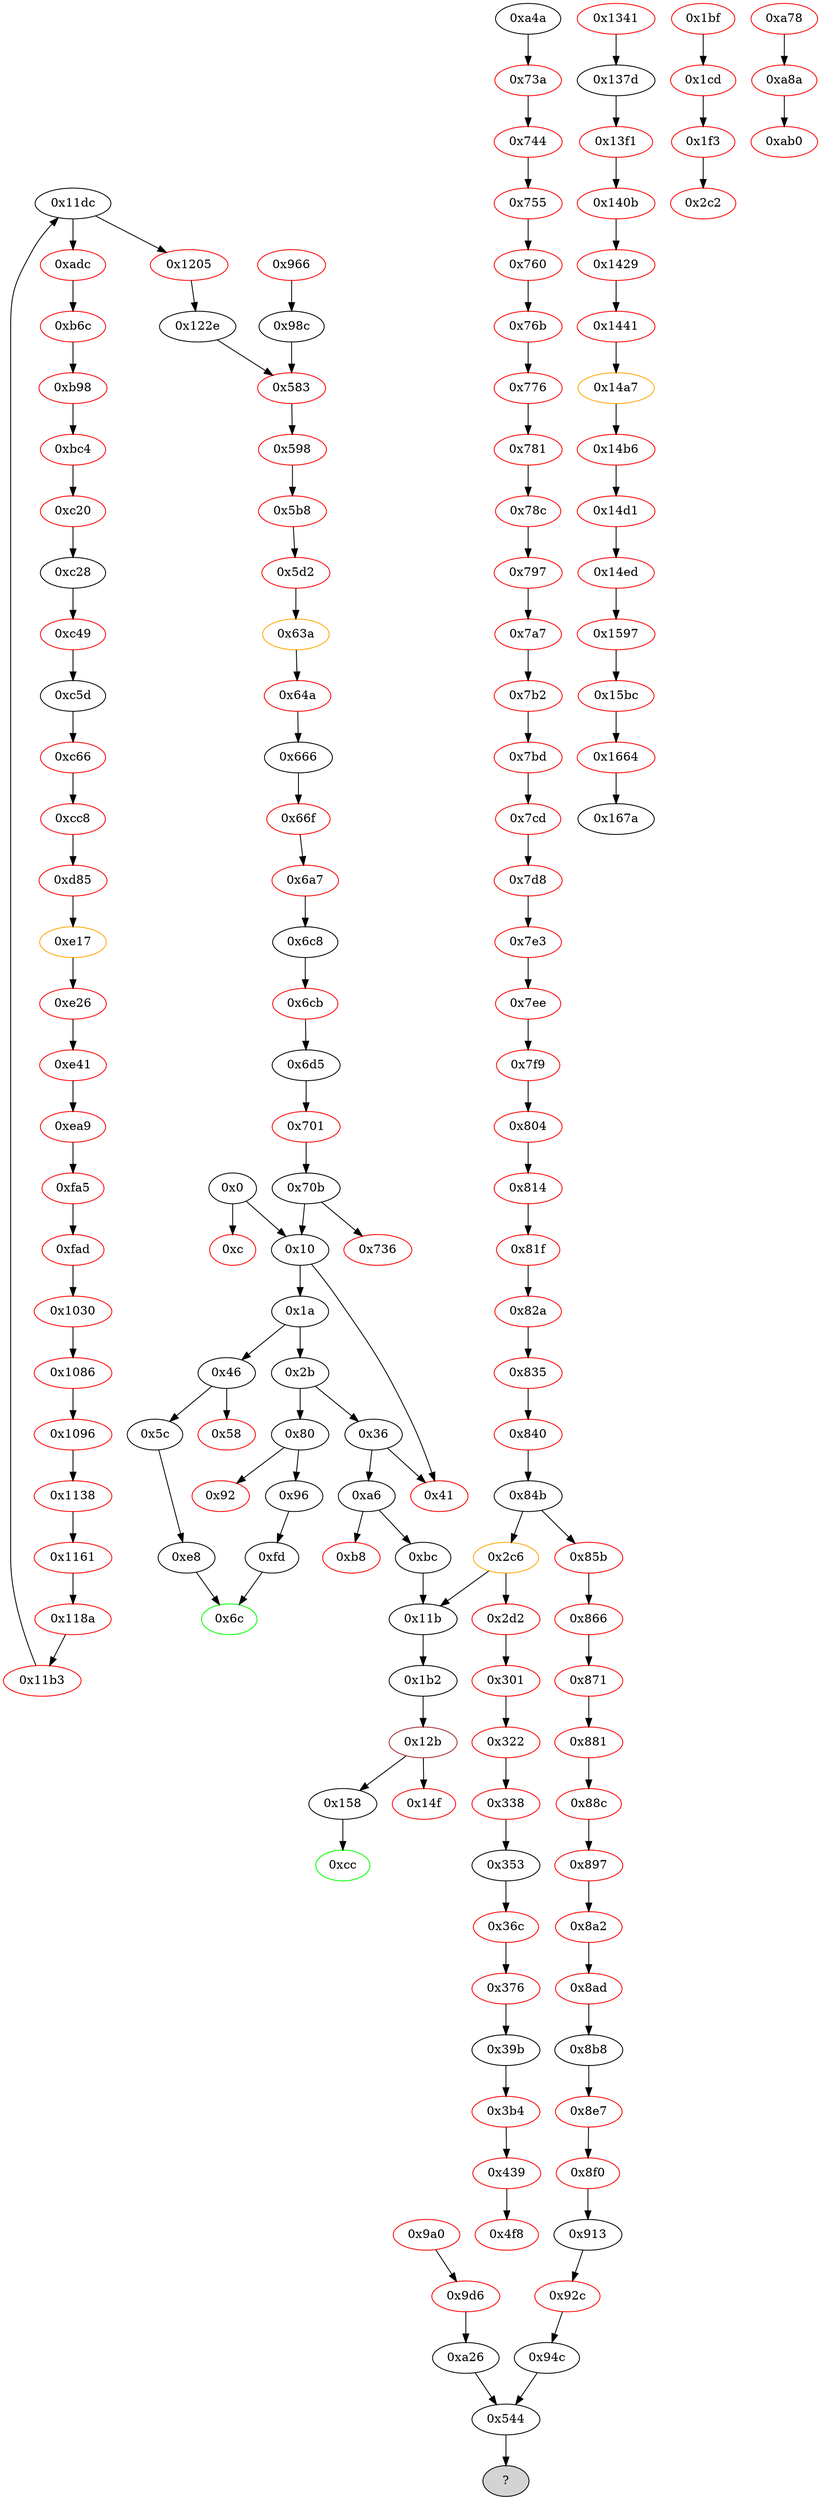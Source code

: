 strict digraph "" {
"0x36" [fillcolor=white, id="0x36", style=filled, tooltip="Block 0x36\n[0x36:0x40]\n---\nPredecessors: [0x2b]\nSuccessors: [0x41, 0xa6]\n---\n0x36 DUP1\n0x37 PUSH4 0x7726f776\n0x3c EQ\n0x3d PUSH2 0xa6\n0x40 JUMPI\n---\n0x37: V20 = 0x7726f776\n0x3c: V21 = EQ 0x7726f776 V13\n0x3d: V22 = 0xa6\n0x40: JUMPI 0xa6 V21\n---\nEntry stack: [V13]\nStack pops: 1\nStack additions: [S0]\nExit stack: [V13]\n\nDef sites:\nV13: {0x1a.0x1f}\n"];
"0x1205" [color=red, fillcolor=white, id="0x1205", style=filled, tooltip="Block 0x1205\n[0x1205:0x122d]\n---\nPredecessors: [0x11dc]\nSuccessors: [0x122e]\n---\n0x1205 INVALID\n0x1206 JUMPDEST\n0x1207 PUSH1 0x20\n0x1209 MUL\n0x120a ADD\n0x120b CALLDATALOAD\n0x120c PUSH1 0x1\n0x120e PUSH1 0x1\n0x1210 PUSH1 0xa0\n0x1212 SHL\n0x1213 SUB\n0x1214 AND\n0x1215 PUSH1 0x1\n0x1217 PUSH1 0x1\n0x1219 PUSH1 0xa0\n0x121b SHL\n0x121c SUB\n0x121d AND\n0x121e DUP2\n0x121f MSTORE\n0x1220 PUSH1 0x20\n0x1222 ADD\n0x1223 DUP3\n0x1224 PUSH1 0xa\n0x1226 PUSH1 0xb\n0x1228 DUP2\n0x1229 LT\n0x122a PUSH2 0xb05\n0x122d JUMPI\n---\n0x1205: INVALID \n0x1206: JUMPDEST \n0x1207: V1694 = 0x20\n0x1209: V1695 = MUL 0x20 S0\n0x120a: V1696 = ADD V1695 S1\n0x120b: V1697 = CALLDATALOAD V1696\n0x120c: V1698 = 0x1\n0x120e: V1699 = 0x1\n0x1210: V1700 = 0xa0\n0x1212: V1701 = SHL 0xa0 0x1\n0x1213: V1702 = SUB 0x10000000000000000000000000000000000000000 0x1\n0x1214: V1703 = AND 0xffffffffffffffffffffffffffffffffffffffff V1697\n0x1215: V1704 = 0x1\n0x1217: V1705 = 0x1\n0x1219: V1706 = 0xa0\n0x121b: V1707 = SHL 0xa0 0x1\n0x121c: V1708 = SUB 0x10000000000000000000000000000000000000000 0x1\n0x121d: V1709 = AND 0xffffffffffffffffffffffffffffffffffffffff V1703\n0x121f: M[S2] = V1709\n0x1220: V1710 = 0x20\n0x1222: V1711 = ADD 0x20 S2\n0x1224: V1712 = 0xa\n0x1226: V1713 = 0xb\n0x1229: V1714 = LT 0xa 0xb\n0x122a: V1715 = 0xb05\n0x122d: THROWI 0x1\n---\nEntry stack: [S4, S3, V1689, S1, 0x9]\nStack pops: 0\nStack additions: [0xa, S4, V1711, S3, S4]\nExit stack: []\n\nDef sites:\nS4: {}\nS3: {}\nV1689: {0x11dd.0x11f9}\nS1: {}\n0x9: {0x11dd.0x11fb}\n"];
"0x6c8" [fillcolor=white, id="0x6c8", style=filled, tooltip="Block 0x6c8\n[0x6c8:0x6ca]\n---\nPredecessors: [0x6a7]\nSuccessors: [0x6cb]\n---\n0x6c8 SWAP2\n0x6c9 DUP3\n0x6ca ADD\n---\n0x6ca: V631 = ADD S0 S2\n---\nEntry stack: [S4, S3, S2, S1, S0]\nStack pops: 3\nStack additions: [S0, S1, V631]\nExit stack: [S4, S3, S0, S1, V631]\n\nDef sites:\nS4: {}\nS3: {}\nS2: {}\nS1: {}\nS0: {}\n"];
"0x137d" [fillcolor=white, id="0x137d", style=filled, tooltip="Block 0x137d\n[0x137d:0x13f0]\n---\nPredecessors: [0x1341]\nSuccessors: [0x13f1]\n---\n0x137d PUSH1 0x40\n0x137f DUP1\n0x1380 MLOAD\n0x1381 PUSH3 0x461bcd\n0x1385 PUSH1 0xe5\n0x1387 SHL\n0x1388 DUP2\n0x1389 MSTORE\n0x138a PUSH1 0x20\n0x138c PUSH1 0x4\n0x138e DUP3\n0x138f ADD\n0x1390 MSTORE\n0x1391 PUSH1 0x14\n0x1393 PUSH1 0x24\n0x1395 DUP3\n0x1396 ADD\n0x1397 MSTORE\n0x1398 PUSH20 0x191ccb585d5d1a0b5d5b985d5d1a1bdc9a5e9959\n0x13ad PUSH1 0x62\n0x13af SHL\n0x13b0 PUSH1 0x44\n0x13b2 DUP3\n0x13b3 ADD\n0x13b4 MSTORE\n0x13b5 SWAP1\n0x13b6 MLOAD\n0x13b7 SWAP1\n0x13b8 DUP2\n0x13b9 SWAP1\n0x13ba SUB\n0x13bb PUSH1 0x64\n0x13bd ADD\n0x13be SWAP1\n0x13bf REVERT\n0x13c0 JUMPDEST\n0x13c1 PUSH2 0x6a8\n0x13c4 DUP3\n0x13c5 DUP3\n0x13c6 PUSH2 0xe5e\n0x13c9 JUMP\n0x13ca JUMPDEST\n0x13cb PUSH1 0x1\n0x13cd PUSH1 0x1\n0x13cf PUSH1 0xa0\n0x13d1 SHL\n0x13d2 SUB\n0x13d3 DUP1\n0x13d4 DUP4\n0x13d5 AND\n0x13d6 PUSH1 0x0\n0x13d8 SWAP1\n0x13d9 DUP2\n0x13da MSTORE\n0x13db PUSH1 0x10\n0x13dd PUSH1 0x20\n0x13df SWAP1\n0x13e0 DUP2\n0x13e1 MSTORE\n0x13e2 PUSH1 0x40\n0x13e4 DUP1\n0x13e5 DUP4\n0x13e6 SHA3\n0x13e7 SWAP4\n0x13e8 DUP6\n0x13e9 AND\n0x13ea DUP4\n0x13eb MSTORE\n0x13ec SWAP3\n0x13ed SWAP1\n0x13ee MSTORE\n0x13ef SHA3\n0x13f0 SLOAD\n---\n0x137d: V1856 = 0x40\n0x1380: V1857 = M[0x40]\n0x1381: V1858 = 0x461bcd\n0x1385: V1859 = 0xe5\n0x1387: V1860 = SHL 0xe5 0x461bcd\n0x1389: M[V1857] = 0x8c379a000000000000000000000000000000000000000000000000000000000\n0x138a: V1861 = 0x20\n0x138c: V1862 = 0x4\n0x138f: V1863 = ADD V1857 0x4\n0x1390: M[V1863] = 0x20\n0x1391: V1864 = 0x14\n0x1393: V1865 = 0x24\n0x1396: V1866 = ADD V1857 0x24\n0x1397: M[V1866] = 0x14\n0x1398: V1867 = 0x191ccb585d5d1a0b5d5b985d5d1a1bdc9a5e9959\n0x13ad: V1868 = 0x62\n0x13af: V1869 = SHL 0x62 0x191ccb585d5d1a0b5d5b985d5d1a1bdc9a5e9959\n0x13b0: V1870 = 0x44\n0x13b3: V1871 = ADD V1857 0x44\n0x13b4: M[V1871] = 0x64732d617574682d756e617574686f72697a6564000000000000000000000000\n0x13b6: V1872 = M[0x40]\n0x13ba: V1873 = SUB V1857 V1872\n0x13bb: V1874 = 0x64\n0x13bd: V1875 = ADD 0x64 V1873\n0x13bf: REVERT V1872 V1875\n0x13c0: JUMPDEST \n0x13c1: V1876 = 0x6a8\n0x13c6: V1877 = 0xe5e\n0x13c9: THROW \n0x13ca: JUMPDEST \n0x13cb: V1878 = 0x1\n0x13cd: V1879 = 0x1\n0x13cf: V1880 = 0xa0\n0x13d1: V1881 = SHL 0xa0 0x1\n0x13d2: V1882 = SUB 0x10000000000000000000000000000000000000000 0x1\n0x13d5: V1883 = AND S1 0xffffffffffffffffffffffffffffffffffffffff\n0x13d6: V1884 = 0x0\n0x13da: M[0x0] = V1883\n0x13db: V1885 = 0x10\n0x13dd: V1886 = 0x20\n0x13e1: M[0x20] = 0x10\n0x13e2: V1887 = 0x40\n0x13e6: V1888 = SHA3 0x0 0x40\n0x13e9: V1889 = AND S0 0xffffffffffffffffffffffffffffffffffffffff\n0x13eb: M[0x0] = V1889\n0x13ee: M[0x20] = V1888\n0x13ef: V1890 = SHA3 0x0 0x40\n0x13f0: V1891 = S[V1890]\n---\nEntry stack: []\nStack pops: 0\nStack additions: [S0, S1, 0x6a8, S0, S1, V1891, S0, S1]\nExit stack: []\n\nDef sites:\n"];
"0xe26" [color=red, fillcolor=white, id="0xe26", style=filled, tooltip="Block 0xe26\n[0xe26:0xe40]\n---\nPredecessors: [0xe17]\nSuccessors: [0xe41]\n---\n0xe26 RETURNDATASIZE\n0xe27 PUSH1 0x0\n0xe29 DUP1\n0xe2a RETURNDATACOPY\n0xe2b RETURNDATASIZE\n0xe2c PUSH1 0x0\n0xe2e REVERT\n0xe2f JUMPDEST\n0xe30 POP\n0xe31 POP\n0xe32 POP\n0xe33 POP\n0xe34 PUSH1 0x40\n0xe36 MLOAD\n0xe37 RETURNDATASIZE\n0xe38 PUSH1 0x20\n0xe3a DUP2\n0xe3b LT\n0xe3c ISZERO\n0xe3d PUSH2 0x71b\n0xe40 JUMPI\n---\n0xe26: V1273 = RETURNDATASIZE\n0xe27: V1274 = 0x0\n0xe2a: RETURNDATACOPY 0x0 0x0 V1273\n0xe2b: V1275 = RETURNDATASIZE\n0xe2c: V1276 = 0x0\n0xe2e: REVERT 0x0 V1275\n0xe2f: JUMPDEST \n0xe34: V1277 = 0x40\n0xe36: V1278 = M[0x40]\n0xe37: V1279 = RETURNDATASIZE\n0xe38: V1280 = 0x20\n0xe3b: V1281 = LT V1279 0x20\n0xe3c: V1282 = ISZERO V1281\n0xe3d: V1283 = 0x71b\n0xe40: THROWI V1282\n---\nEntry stack: [V1270]\nStack pops: 0\nStack additions: [V1279, V1278]\nExit stack: []\n\nDef sites:\nV1270: {0xe1b.0xe1f}\n"];
"0x14ed" [color=red, fillcolor=white, id="0x14ed", style=filled, tooltip="Block 0x14ed\n[0x14ed:0x1596]\n---\nPredecessors: [0x14d1]\nSuccessors: [0x1597]\n---\n0x14ed PUSH1 0x0\n0x14ef DUP1\n0x14f0 REVERT\n0x14f1 JUMPDEST\n0x14f2 PUSH1 0x11\n0x14f4 SLOAD\n0x14f5 PUSH2 0xdda\n0x14f8 SWAP1\n0x14f9 DUP3\n0x14fa PUSH4 0xffffffff\n0x14ff PUSH2 0xf2c\n0x1502 AND\n0x1503 JUMP\n0x1504 JUMPDEST\n0x1505 PUSH1 0x11\n0x1507 SSTORE\n0x1508 PUSH1 0x1\n0x150a PUSH1 0x1\n0x150c PUSH1 0xa0\n0x150e SHL\n0x150f SUB\n0x1510 DUP3\n0x1511 AND\n0x1512 PUSH1 0x0\n0x1514 SWAP1\n0x1515 DUP2\n0x1516 MSTORE\n0x1517 PUSH1 0xf\n0x1519 PUSH1 0x20\n0x151b MSTORE\n0x151c PUSH1 0x40\n0x151e SWAP1\n0x151f SHA3\n0x1520 SLOAD\n0x1521 PUSH2 0xe06\n0x1524 SWAP1\n0x1525 DUP3\n0x1526 PUSH4 0xffffffff\n0x152b PUSH2 0xf2c\n0x152e AND\n0x152f JUMP\n0x1530 JUMPDEST\n0x1531 PUSH1 0x1\n0x1533 PUSH1 0x1\n0x1535 PUSH1 0xa0\n0x1537 SHL\n0x1538 SUB\n0x1539 DUP4\n0x153a AND\n0x153b PUSH1 0x0\n0x153d DUP2\n0x153e DUP2\n0x153f MSTORE\n0x1540 PUSH1 0xf\n0x1542 PUSH1 0x20\n0x1544 SWAP1\n0x1545 DUP2\n0x1546 MSTORE\n0x1547 PUSH1 0x40\n0x1549 DUP1\n0x154a DUP4\n0x154b SHA3\n0x154c SWAP5\n0x154d SWAP1\n0x154e SWAP5\n0x154f SSTORE\n0x1550 DUP4\n0x1551 MLOAD\n0x1552 DUP6\n0x1553 DUP2\n0x1554 MSTORE\n0x1555 SWAP4\n0x1556 MLOAD\n0x1557 SWAP3\n0x1558 SWAP4\n0x1559 SWAP2\n0x155a SWAP3\n0x155b PUSH32 0xddf252ad1be2c89b69c2b068fc378daa952ba7f163c4a11628f55a4df523b3ef\n0x157c SWAP3\n0x157d DUP2\n0x157e SWAP1\n0x157f SUB\n0x1580 SWAP1\n0x1581 SWAP2\n0x1582 ADD\n0x1583 SWAP1\n0x1584 LOG3\n0x1585 POP\n0x1586 POP\n0x1587 JUMP\n0x1588 JUMPDEST\n0x1589 PUSH1 0x1\n0x158b PUSH1 0x1\n0x158d PUSH1 0xa0\n0x158f SHL\n0x1590 SUB\n0x1591 DUP3\n0x1592 AND\n0x1593 PUSH2 0xe71\n0x1596 JUMPI\n---\n0x14ed: V1996 = 0x0\n0x14f0: REVERT 0x0 0x0\n0x14f1: JUMPDEST \n0x14f2: V1997 = 0x11\n0x14f4: V1998 = S[0x11]\n0x14f5: V1999 = 0xdda\n0x14fa: V2000 = 0xffffffff\n0x14ff: V2001 = 0xf2c\n0x1502: V2002 = AND 0xf2c 0xffffffff\n0x1503: THROW \n0x1504: JUMPDEST \n0x1505: V2003 = 0x11\n0x1507: S[0x11] = S0\n0x1508: V2004 = 0x1\n0x150a: V2005 = 0x1\n0x150c: V2006 = 0xa0\n0x150e: V2007 = SHL 0xa0 0x1\n0x150f: V2008 = SUB 0x10000000000000000000000000000000000000000 0x1\n0x1511: V2009 = AND S2 0xffffffffffffffffffffffffffffffffffffffff\n0x1512: V2010 = 0x0\n0x1516: M[0x0] = V2009\n0x1517: V2011 = 0xf\n0x1519: V2012 = 0x20\n0x151b: M[0x20] = 0xf\n0x151c: V2013 = 0x40\n0x151f: V2014 = SHA3 0x0 0x40\n0x1520: V2015 = S[V2014]\n0x1521: V2016 = 0xe06\n0x1526: V2017 = 0xffffffff\n0x152b: V2018 = 0xf2c\n0x152e: V2019 = AND 0xf2c 0xffffffff\n0x152f: THROW \n0x1530: JUMPDEST \n0x1531: V2020 = 0x1\n0x1533: V2021 = 0x1\n0x1535: V2022 = 0xa0\n0x1537: V2023 = SHL 0xa0 0x1\n0x1538: V2024 = SUB 0x10000000000000000000000000000000000000000 0x1\n0x153a: V2025 = AND S2 0xffffffffffffffffffffffffffffffffffffffff\n0x153b: V2026 = 0x0\n0x153f: M[0x0] = V2025\n0x1540: V2027 = 0xf\n0x1542: V2028 = 0x20\n0x1546: M[0x20] = 0xf\n0x1547: V2029 = 0x40\n0x154b: V2030 = SHA3 0x0 0x40\n0x154f: S[V2030] = S0\n0x1551: V2031 = M[0x40]\n0x1554: M[V2031] = S1\n0x1556: V2032 = M[0x40]\n0x155b: V2033 = 0xddf252ad1be2c89b69c2b068fc378daa952ba7f163c4a11628f55a4df523b3ef\n0x157f: V2034 = SUB V2031 V2032\n0x1582: V2035 = ADD 0x20 V2034\n0x1584: LOG V2032 V2035 0xddf252ad1be2c89b69c2b068fc378daa952ba7f163c4a11628f55a4df523b3ef 0x0 V2025\n0x1587: JUMP S3\n0x1588: JUMPDEST \n0x1589: V2036 = 0x1\n0x158b: V2037 = 0x1\n0x158d: V2038 = 0xa0\n0x158f: V2039 = SHL 0xa0 0x1\n0x1590: V2040 = SUB 0x10000000000000000000000000000000000000000 0x1\n0x1592: V2041 = AND S1 0xffffffffffffffffffffffffffffffffffffffff\n0x1593: V2042 = 0xe71\n0x1596: THROWI V2041\n---\nEntry stack: [S1, S0]\nStack pops: 0\nStack additions: [S0, V1998, 0xdda, S0, S1, V2015, 0xe06, S1, S2, S0, S1]\nExit stack: []\n\nDef sites:\nS1: {}\nS0: {}\n"];
"0x9d6" [color=red, fillcolor=white, id="0x9d6", style=filled, tooltip="Block 0x9d6\n[0x9d6:0xa25]\n---\nPredecessors: [0x9a0]\nSuccessors: [0xa26]\n---\n0x9d6 PUSH1 0x0\n0x9d8 DUP1\n0x9d9 REVERT\n0x9da JUMPDEST\n0x9db POP\n0x9dc PUSH1 0x1\n0x9de PUSH1 0x1\n0x9e0 PUSH1 0xa0\n0x9e2 SHL\n0x9e3 SUB\n0x9e4 DUP2\n0x9e5 CALLDATALOAD\n0x9e6 AND\n0x9e7 SWAP1\n0x9e8 PUSH1 0x20\n0x9ea ADD\n0x9eb CALLDATALOAD\n0x9ec PUSH2 0x640\n0x9ef JUMP\n0x9f0 JUMPDEST\n0x9f1 PUSH2 0x2ce\n0x9f4 PUSH2 0x6ac\n0x9f7 JUMP\n0x9f8 JUMPDEST\n0x9f9 PUSH1 0x40\n0x9fb DUP1\n0x9fc MLOAD\n0x9fd PUSH1 0x1\n0x9ff PUSH1 0x1\n0xa01 PUSH1 0xa0\n0xa03 SHL\n0xa04 SUB\n0xa05 SWAP1\n0xa06 SWAP3\n0xa07 AND\n0xa08 DUP3\n0xa09 MSTORE\n0xa0a MLOAD\n0xa0b SWAP1\n0xa0c DUP2\n0xa0d SWAP1\n0xa0e SUB\n0xa0f PUSH1 0x20\n0xa11 ADD\n0xa12 SWAP1\n0xa13 RETURN\n0xa14 JUMPDEST\n0xa15 PUSH2 0x23c\n0xa18 PUSH1 0x4\n0xa1a DUP1\n0xa1b CALLDATASIZE\n0xa1c SUB\n0xa1d PUSH1 0x60\n0xa1f DUP2\n0xa20 LT\n0xa21 ISZERO\n0xa22 PUSH2 0x300\n0xa25 JUMPI\n---\n0x9d6: V871 = 0x0\n0x9d9: REVERT 0x0 0x0\n0x9da: JUMPDEST \n0x9dc: V872 = 0x1\n0x9de: V873 = 0x1\n0x9e0: V874 = 0xa0\n0x9e2: V875 = SHL 0xa0 0x1\n0x9e3: V876 = SUB 0x10000000000000000000000000000000000000000 0x1\n0x9e5: V877 = CALLDATALOAD S1\n0x9e6: V878 = AND V877 0xffffffffffffffffffffffffffffffffffffffff\n0x9e8: V879 = 0x20\n0x9ea: V880 = ADD 0x20 S1\n0x9eb: V881 = CALLDATALOAD V880\n0x9ec: V882 = 0x640\n0x9ef: THROW \n0x9f0: JUMPDEST \n0x9f1: V883 = 0x2ce\n0x9f4: V884 = 0x6ac\n0x9f7: THROW \n0x9f8: JUMPDEST \n0x9f9: V885 = 0x40\n0x9fc: V886 = M[0x40]\n0x9fd: V887 = 0x1\n0x9ff: V888 = 0x1\n0xa01: V889 = 0xa0\n0xa03: V890 = SHL 0xa0 0x1\n0xa04: V891 = SUB 0x10000000000000000000000000000000000000000 0x1\n0xa07: V892 = AND S0 0xffffffffffffffffffffffffffffffffffffffff\n0xa09: M[V886] = V892\n0xa0a: V893 = M[0x40]\n0xa0e: V894 = SUB V886 V893\n0xa0f: V895 = 0x20\n0xa11: V896 = ADD 0x20 V894\n0xa13: RETURN V893 V896\n0xa14: JUMPDEST \n0xa15: V897 = 0x23c\n0xa18: V898 = 0x4\n0xa1b: V899 = CALLDATASIZE\n0xa1c: V900 = SUB V899 0x4\n0xa1d: V901 = 0x60\n0xa20: V902 = LT V900 0x60\n0xa21: V903 = ISZERO V902\n0xa22: V904 = 0x300\n0xa25: THROWI V903\n---\nEntry stack: [0x276, 0x4, V866]\nStack pops: 0\nStack additions: [V881, V878, 0x2ce, V900, 0x4, 0x23c]\nExit stack: []\n\nDef sites:\n0x276: {0x9c4.0x9c5}\n0x4: {0x9c4.0x9c8}\nV866: {0x9c4.0x9cc}\n"];
"0x1a" [fillcolor=white, id="0x1a", style=filled, tooltip="Block 0x1a\n[0x1a:0x2a]\n---\nPredecessors: [0x10]\nSuccessors: [0x2b, 0x46]\n---\n0x1a PUSH1 0x0\n0x1c CALLDATALOAD\n0x1d PUSH1 0xe0\n0x1f SHR\n0x20 DUP1\n0x21 PUSH4 0xa726fe5\n0x26 EQ\n0x27 PUSH2 0x46\n0x2a JUMPI\n---\n0x1a: V10 = 0x0\n0x1c: V11 = CALLDATALOAD 0x0\n0x1d: V12 = 0xe0\n0x1f: V13 = SHR 0xe0 V11\n0x21: V14 = 0xa726fe5\n0x26: V15 = EQ 0xa726fe5 V13\n0x27: V16 = 0x46\n0x2a: JUMPI 0x46 V15\n---\nEntry stack: []\nStack pops: 0\nStack additions: [V13]\nExit stack: [V13]\n\nDef sites:\n"];
"0x96" [fillcolor=white, id="0x96", style=filled, tooltip="Block 0x96\n[0x96:0xa5]\n---\nPredecessors: [0x80]\nSuccessors: [0xfd]\n---\n0x96 JUMPDEST\n0x97 POP\n0x98 CALLDATALOAD\n0x99 PUSH1 0x1\n0x9b PUSH1 0x1\n0x9d PUSH1 0xa0\n0x9f SHL\n0xa0 SUB\n0xa1 AND\n0xa2 PUSH2 0xfd\n0xa5 JUMP\n---\n0x96: JUMPDEST \n0x98: V58 = CALLDATALOAD 0x4\n0x99: V59 = 0x1\n0x9b: V60 = 0x1\n0x9d: V61 = 0xa0\n0x9f: V62 = SHL 0xa0 0x1\n0xa0: V63 = SUB 0x10000000000000000000000000000000000000000 0x1\n0xa1: V64 = AND 0xffffffffffffffffffffffffffffffffffffffff V58\n0xa2: V65 = 0xfd\n0xa5: JUMP 0xfd\n---\nEntry stack: [V13, 0x6c, 0x4, V52]\nStack pops: 2\nStack additions: [V64]\nExit stack: [V13, 0x6c, V64]\n\nDef sites:\nV13: {0x1a.0x1f}\n0x6c: {0x80.0x81}\n0x4: {0x80.0x84}\nV52: {0x80.0x88}\n"];
"0x301" [color=red, fillcolor=white, id="0x301", style=filled, tooltip="Block 0x301\n[0x301:0x321]\n---\nPredecessors: [0x2d2]\nSuccessors: [0x322]\n---\n0x301 PUSH1 0x0\n0x303 DUP1\n0x304 REVERT\n0x305 JUMPDEST\n0x306 DUP2\n0x307 ADD\n0x308 SWAP1\n0x309 DUP1\n0x30a DUP1\n0x30b MLOAD\n0x30c PUSH1 0x40\n0x30e MLOAD\n0x30f SWAP4\n0x310 SWAP3\n0x311 SWAP2\n0x312 SWAP1\n0x313 DUP5\n0x314 PUSH5 0x100000000\n0x31a DUP3\n0x31b GT\n0x31c ISZERO\n0x31d PUSH3 0x166\n0x321 JUMPI\n---\n0x301: V297 = 0x0\n0x304: REVERT 0x0 0x0\n0x305: JUMPDEST \n0x307: V298 = ADD S1 S0\n0x30b: V299 = M[S1]\n0x30c: V300 = 0x40\n0x30e: V301 = M[0x40]\n0x314: V302 = 0x100000000\n0x31b: V303 = GT V299 0x100000000\n0x31c: V304 = ISZERO V303\n0x31d: V305 = 0x166\n0x321: THROWI V304\n---\nEntry stack: [V282, V286]\nStack pops: 0\nStack additions: [V301, V299, S1, S1, V298, V301]\nExit stack: []\n\nDef sites:\nV282: {0x2db.0x2e2}\nV286: {0x2db.0x2ea}\n"];
"0xfad" [color=red, fillcolor=white, id="0xfad", style=filled, tooltip="Block 0xfad\n[0xfad:0x102f]\n---\nPredecessors: [0xfa5]\nSuccessors: [0x1030]\n---\n0xfad PUSH2 0x100\n0xfb0 DUP1\n0xfb1 DUP4\n0xfb2 SLOAD\n0xfb3 DIV\n0xfb4 MUL\n0xfb5 DUP4\n0xfb6 MSTORE\n0xfb7 SWAP2\n0xfb8 PUSH1 0x20\n0xfba ADD\n0xfbb SWAP2\n0xfbc PUSH2 0x53c\n0xfbf JUMP\n0xfc0 JUMPDEST\n0xfc1 PUSH1 0x3\n0xfc3 SLOAD\n0xfc4 PUSH1 0x4\n0xfc6 SLOAD\n0xfc7 PUSH1 0x5\n0xfc9 SLOAD\n0xfca PUSH1 0x6\n0xfcc SLOAD\n0xfcd PUSH1 0x7\n0xfcf SLOAD\n0xfd0 PUSH1 0x8\n0xfd2 SLOAD\n0xfd3 PUSH1 0x9\n0xfd5 SLOAD\n0xfd6 PUSH1 0xa\n0xfd8 SLOAD\n0xfd9 PUSH1 0xb\n0xfdb SLOAD\n0xfdc PUSH1 0xc\n0xfde SLOAD\n0xfdf PUSH1 0xd\n0xfe1 SLOAD\n0xfe2 PUSH1 0x1\n0xfe4 PUSH1 0x1\n0xfe6 PUSH1 0xa0\n0xfe8 SHL\n0xfe9 SUB\n0xfea SWAP11\n0xfeb DUP12\n0xfec AND\n0xfed SWAP11\n0xfee SWAP10\n0xfef DUP11\n0xff0 AND\n0xff1 SWAP10\n0xff2 SWAP9\n0xff3 DUP10\n0xff4 AND\n0xff5 SWAP9\n0xff6 SWAP8\n0xff7 DUP9\n0xff8 AND\n0xff9 SWAP8\n0xffa SWAP7\n0xffb DUP8\n0xffc AND\n0xffd SWAP7\n0xffe SWAP6\n0xfff DUP7\n0x1000 AND\n0x1001 SWAP6\n0x1002 SWAP5\n0x1003 DUP6\n0x1004 AND\n0x1005 SWAP5\n0x1006 SWAP4\n0x1007 DUP5\n0x1008 AND\n0x1009 SWAP4\n0x100a SWAP3\n0x100b DUP4\n0x100c AND\n0x100d SWAP3\n0x100e SWAP2\n0x100f DUP3\n0x1010 AND\n0x1011 SWAP2\n0x1012 AND\n0x1013 DUP12\n0x1014 JUMP\n0x1015 JUMPDEST\n0x1016 PUSH2 0x901\n0x1019 CALLER\n0x101a PUSH1 0x0\n0x101c CALLDATALOAD\n0x101d PUSH1 0x1\n0x101f PUSH1 0x1\n0x1021 PUSH1 0xe0\n0x1023 SHL\n0x1024 SUB\n0x1025 NOT\n0x1026 AND\n0x1027 PUSH2 0xccd\n0x102a JUMP\n0x102b JUMPDEST\n0x102c PUSH2 0x949\n0x102f JUMPI\n---\n0xfad: V1423 = 0x100\n0xfb2: V1424 = S[0x12]\n0xfb3: V1425 = DIV V1424 0x100\n0xfb4: V1426 = MUL V1425 0x100\n0xfb6: M[V1417] = V1426\n0xfb8: V1427 = 0x20\n0xfba: V1428 = ADD 0x20 V1417\n0xfbc: V1429 = 0x53c\n0xfbf: THROW \n0xfc0: JUMPDEST \n0xfc1: V1430 = 0x3\n0xfc3: V1431 = S[0x3]\n0xfc4: V1432 = 0x4\n0xfc6: V1433 = S[0x4]\n0xfc7: V1434 = 0x5\n0xfc9: V1435 = S[0x5]\n0xfca: V1436 = 0x6\n0xfcc: V1437 = S[0x6]\n0xfcd: V1438 = 0x7\n0xfcf: V1439 = S[0x7]\n0xfd0: V1440 = 0x8\n0xfd2: V1441 = S[0x8]\n0xfd3: V1442 = 0x9\n0xfd5: V1443 = S[0x9]\n0xfd6: V1444 = 0xa\n0xfd8: V1445 = S[0xa]\n0xfd9: V1446 = 0xb\n0xfdb: V1447 = S[0xb]\n0xfdc: V1448 = 0xc\n0xfde: V1449 = S[0xc]\n0xfdf: V1450 = 0xd\n0xfe1: V1451 = S[0xd]\n0xfe2: V1452 = 0x1\n0xfe4: V1453 = 0x1\n0xfe6: V1454 = 0xa0\n0xfe8: V1455 = SHL 0xa0 0x1\n0xfe9: V1456 = SUB 0x10000000000000000000000000000000000000000 0x1\n0xfec: V1457 = AND 0xffffffffffffffffffffffffffffffffffffffff V1431\n0xff0: V1458 = AND 0xffffffffffffffffffffffffffffffffffffffff V1433\n0xff4: V1459 = AND 0xffffffffffffffffffffffffffffffffffffffff V1435\n0xff8: V1460 = AND 0xffffffffffffffffffffffffffffffffffffffff V1437\n0xffc: V1461 = AND 0xffffffffffffffffffffffffffffffffffffffff V1439\n0x1000: V1462 = AND 0xffffffffffffffffffffffffffffffffffffffff V1441\n0x1004: V1463 = AND 0xffffffffffffffffffffffffffffffffffffffff V1443\n0x1008: V1464 = AND 0xffffffffffffffffffffffffffffffffffffffff V1445\n0x100c: V1465 = AND 0xffffffffffffffffffffffffffffffffffffffff V1447\n0x1010: V1466 = AND 0xffffffffffffffffffffffffffffffffffffffff V1449\n0x1012: V1467 = AND 0xffffffffffffffffffffffffffffffffffffffff V1451\n0x1014: JUMP S0\n0x1015: JUMPDEST \n0x1016: V1468 = 0x901\n0x1019: V1469 = CALLER\n0x101a: V1470 = 0x0\n0x101c: V1471 = CALLDATALOAD 0x0\n0x101d: V1472 = 0x1\n0x101f: V1473 = 0x1\n0x1021: V1474 = 0xe0\n0x1023: V1475 = SHL 0xe0 0x1\n0x1024: V1476 = SUB 0x100000000000000000000000000000000000000000000000000000000 0x1\n0x1025: V1477 = NOT 0xffffffffffffffffffffffffffffffffffffffffffffffffffffffff\n0x1026: V1478 = AND 0xffffffff00000000000000000000000000000000000000000000000000000000 V1471\n0x1027: V1479 = 0xccd\n0x102a: THROW \n0x102b: JUMPDEST \n0x102c: V1480 = 0x949\n0x102f: THROWI S0\n---\nEntry stack: [V1398, 0x12, V1410, V1417, 0x12, V1410]\nStack pops: 3\nStack additions: [V1467, V1466, V1465, V1464, V1463, V1462, V1461, V1460, V1459]\nExit stack: []\n\nDef sites:\nV1398: {0xf65.0xf6d}\n0x12: {0xf65.0xf66}\nV1410: {0xf65.0xf85}\nV1417: {0xf65.0xf9c}\n0x12: {0xf65.0xf66}\nV1410: {0xf65.0xf85}\n"];
"0x70b" [fillcolor=white, id="0x70b", style=filled, tooltip="Block 0x70b\n[0x70b:0x735]\n---\nPredecessors: [0x701]\nSuccessors: [0x10, 0x736]\n---\n0x70b PUSH1 0x0\n0x70d DUP2\n0x70e SSTORE\n0x70f PUSH1 0x1\n0x711 ADD\n0x712 PUSH3 0x541\n0x716 JUMP\n0x717 JUMPDEST\n0x718 SWAP1\n0x719 JUMP\n0x71a JUMPDEST\n0x71b PUSH2 0xf90\n0x71e DUP1\n0x71f PUSH3 0x56a\n0x723 PUSH1 0x0\n0x725 CODECOPY\n0x726 PUSH1 0x0\n0x728 RETURN\n0x729 INVALID\n0x72a PUSH1 0x80\n0x72c PUSH1 0x40\n0x72e MSTORE\n0x72f CALLVALUE\n0x730 DUP1\n0x731 ISZERO\n0x732 PUSH2 0x10\n0x735 JUMPI\n---\n0x70b: V647 = 0x0\n0x70e: S[S0] = 0x0\n0x70f: V648 = 0x1\n0x711: V649 = ADD 0x1 S0\n0x712: V650 = 0x541\n0x716: THROW \n0x717: JUMPDEST \n0x719: JUMP S1\n0x71a: JUMPDEST \n0x71b: V651 = 0xf90\n0x71f: V652 = 0x56a\n0x723: V653 = 0x0\n0x725: CODECOPY 0x0 0x56a 0xf90\n0x726: V654 = 0x0\n0x728: RETURN 0x0 0xf90\n0x729: INVALID \n0x72a: V655 = 0x80\n0x72c: V656 = 0x40\n0x72e: M[0x40] = 0x80\n0x72f: V657 = CALLVALUE\n0x731: V658 = ISZERO V657\n0x732: V659 = 0x10\n0x735: JUMPI 0x10 V658\n---\nEntry stack: [0x557, S1, S0]\nStack pops: 4\nStack additions: [V657]\nExit stack: []\n\nDef sites:\n0x557: {0x6fa.0x6fb}\nS1: {}\nS0: {}\n"];
"0xbc4" [color=red, fillcolor=white, id="0xbc4", style=filled, tooltip="Block 0xbc4\n[0xbc4:0xc1f]\n---\nPredecessors: [0xb98]\nSuccessors: [0xc20]\n---\n0xbc4 PUSH1 0x0\n0xbc6 DUP1\n0xbc7 REVERT\n0xbc8 JUMPDEST\n0xbc9 POP\n0xbca PUSH1 0x1\n0xbcc PUSH1 0x1\n0xbce PUSH1 0xa0\n0xbd0 SHL\n0xbd1 SUB\n0xbd2 DUP2\n0xbd3 CALLDATALOAD\n0xbd4 DUP2\n0xbd5 AND\n0xbd6 SWAP2\n0xbd7 PUSH1 0x20\n0xbd9 ADD\n0xbda CALLDATALOAD\n0xbdb AND\n0xbdc PUSH2 0xca0\n0xbdf JUMP\n0xbe0 JUMPDEST\n0xbe1 PUSH1 0x13\n0xbe3 DUP1\n0xbe4 SLOAD\n0xbe5 PUSH1 0x40\n0xbe7 DUP1\n0xbe8 MLOAD\n0xbe9 PUSH1 0x20\n0xbeb PUSH1 0x2\n0xbed PUSH1 0x1\n0xbef DUP6\n0xbf0 AND\n0xbf1 ISZERO\n0xbf2 PUSH2 0x100\n0xbf5 MUL\n0xbf6 PUSH1 0x0\n0xbf8 NOT\n0xbf9 ADD\n0xbfa SWAP1\n0xbfb SWAP5\n0xbfc AND\n0xbfd SWAP4\n0xbfe SWAP1\n0xbff SWAP4\n0xc00 DIV\n0xc01 PUSH1 0x1f\n0xc03 DUP2\n0xc04 ADD\n0xc05 DUP5\n0xc06 SWAP1\n0xc07 DIV\n0xc08 DUP5\n0xc09 MUL\n0xc0a DUP3\n0xc0b ADD\n0xc0c DUP5\n0xc0d ADD\n0xc0e SWAP1\n0xc0f SWAP3\n0xc10 MSTORE\n0xc11 DUP2\n0xc12 DUP2\n0xc13 MSTORE\n0xc14 SWAP3\n0xc15 SWAP2\n0xc16 DUP4\n0xc17 ADD\n0xc18 DUP3\n0xc19 DUP3\n0xc1a DUP1\n0xc1b ISZERO\n0xc1c PUSH2 0x53c\n0xc1f JUMPI\n---\n0xbc4: V1062 = 0x0\n0xbc7: REVERT 0x0 0x0\n0xbc8: JUMPDEST \n0xbca: V1063 = 0x1\n0xbcc: V1064 = 0x1\n0xbce: V1065 = 0xa0\n0xbd0: V1066 = SHL 0xa0 0x1\n0xbd1: V1067 = SUB 0x10000000000000000000000000000000000000000 0x1\n0xbd3: V1068 = CALLDATALOAD S1\n0xbd5: V1069 = AND 0xffffffffffffffffffffffffffffffffffffffff V1068\n0xbd7: V1070 = 0x20\n0xbd9: V1071 = ADD 0x20 S1\n0xbda: V1072 = CALLDATALOAD V1071\n0xbdb: V1073 = AND V1072 0xffffffffffffffffffffffffffffffffffffffff\n0xbdc: V1074 = 0xca0\n0xbdf: THROW \n0xbe0: JUMPDEST \n0xbe1: V1075 = 0x13\n0xbe4: V1076 = S[0x13]\n0xbe5: V1077 = 0x40\n0xbe8: V1078 = M[0x40]\n0xbe9: V1079 = 0x20\n0xbeb: V1080 = 0x2\n0xbed: V1081 = 0x1\n0xbf0: V1082 = AND V1076 0x1\n0xbf1: V1083 = ISZERO V1082\n0xbf2: V1084 = 0x100\n0xbf5: V1085 = MUL 0x100 V1083\n0xbf6: V1086 = 0x0\n0xbf8: V1087 = NOT 0x0\n0xbf9: V1088 = ADD 0xffffffffffffffffffffffffffffffffffffffffffffffffffffffffffffffff V1085\n0xbfc: V1089 = AND V1076 V1088\n0xc00: V1090 = DIV V1089 0x2\n0xc01: V1091 = 0x1f\n0xc04: V1092 = ADD V1090 0x1f\n0xc07: V1093 = DIV V1092 0x20\n0xc09: V1094 = MUL 0x20 V1093\n0xc0b: V1095 = ADD V1078 V1094\n0xc0d: V1096 = ADD 0x20 V1095\n0xc10: M[0x40] = V1096\n0xc13: M[V1078] = V1090\n0xc17: V1097 = ADD V1078 0x20\n0xc1b: V1098 = ISZERO V1090\n0xc1c: V1099 = 0x53c\n0xc1f: THROWI V1098\n---\nEntry stack: [0x288, 0x4, V1057]\nStack pops: 0\nStack additions: [V1073, V1069, V1090, 0x13, V1097, V1090, 0x13, V1078]\nExit stack: []\n\nDef sites:\n0x288: {0xbb2.0xbb3}\n0x4: {0xbb2.0xbb6}\nV1057: {0xbb2.0xbba}\n"];
"0xe8" [fillcolor=white, id="0xe8", style=filled, tooltip="Block 0xe8\n[0xe8:0xfc]\n---\nPredecessors: [0x5c]\nSuccessors: [0x6c]\n---\n0xe8 JUMPDEST\n0xe9 PUSH1 0x0\n0xeb PUSH1 0x20\n0xed DUP2\n0xee SWAP1\n0xef MSTORE\n0xf0 SWAP1\n0xf1 DUP2\n0xf2 MSTORE\n0xf3 PUSH1 0x40\n0xf5 SWAP1\n0xf6 SHA3\n0xf7 SLOAD\n0xf8 PUSH1 0xff\n0xfa AND\n0xfb DUP2\n0xfc JUMP\n---\n0xe8: JUMPDEST \n0xe9: V95 = 0x0\n0xeb: V96 = 0x20\n0xef: M[0x20] = 0x0\n0xf2: M[0x0] = V39\n0xf3: V97 = 0x40\n0xf6: V98 = SHA3 0x0 0x40\n0xf7: V99 = S[V98]\n0xf8: V100 = 0xff\n0xfa: V101 = AND 0xff V99\n0xfc: JUMP 0x6c\n---\nEntry stack: [V13, 0x6c, V39]\nStack pops: 2\nStack additions: [S1, V101]\nExit stack: [V13, 0x6c, V101]\n\nDef sites:\nV13: {0x1a.0x1f}\n0x6c: {0x46.0x47}\nV39: {0x5c.0x67}\n"];
"0x1b2" [fillcolor=white, id="0x1b2", style=filled, tooltip="Block 0x1b2\n[0x1b2:0x1be]\n---\nPredecessors: [0x11b]\nSuccessors: [0x12b]\n---\n0x1b2 JUMPDEST\n0x1b3 PUSH2 0x151a\n0x1b6 DUP1\n0x1b7 PUSH2 0x1c0\n0x1ba DUP4\n0x1bb CODECOPY\n0x1bc ADD\n0x1bd SWAP1\n0x1be JUMP\n---\n0x1b2: JUMPDEST \n0x1b3: V159 = 0x151a\n0x1b7: V160 = 0x1c0\n0x1bb: CODECOPY V117 0x1c0 0x151a\n0x1bc: V161 = ADD 0x151a V117\n0x1be: JUMP 0x12b\n---\nEntry stack: [V13, 0xcc, S5, 0x0, 0x0, S2, 0x12b, V117]\nStack pops: 2\nStack additions: [V161]\nExit stack: [V13, 0xcc, S5, 0x0, 0x0, S2, V161]\n\nDef sites:\nV13: {0x1a.0x1f}\n0xcc: {0xa6.0xa7}\nS5: {0xbc.0xc7, 0x2c6.0x2ca}\n0x0: {0x11b.0x11c}\n0x0: {0x11b.0x11c}\nS2: {0xbc.0xc7, 0x2c6.0x2ca}\n0x12b: {0x11b.0x123}\nV117: {0x11b.0x122}\n"];
"0x140b" [color=red, fillcolor=white, id="0x140b", style=filled, tooltip="Block 0x140b\n[0x140b:0x1428]\n---\nPredecessors: [0x13f1]\nSuccessors: [0x1429]\n---\n0x140b POP\n0x140c PUSH1 0x1\n0x140e PUSH2 0xcc7\n0x1411 JUMP\n0x1412 JUMPDEST\n0x1413 PUSH1 0x1\n0x1415 SLOAD\n0x1416 PUSH1 0x1\n0x1418 PUSH1 0x1\n0x141a PUSH1 0xa0\n0x141c SHL\n0x141d SUB\n0x141e DUP5\n0x141f DUP2\n0x1420 AND\n0x1421 SWAP2\n0x1422 AND\n0x1423 EQ\n0x1424 ISZERO\n0x1425 PUSH2 0xd06\n0x1428 JUMPI\n---\n0x140c: V1903 = 0x1\n0x140e: V1904 = 0xcc7\n0x1411: THROW \n0x1412: JUMPDEST \n0x1413: V1905 = 0x1\n0x1415: V1906 = S[0x1]\n0x1416: V1907 = 0x1\n0x1418: V1908 = 0x1\n0x141a: V1909 = 0xa0\n0x141c: V1910 = SHL 0xa0 0x1\n0x141d: V1911 = SUB 0x10000000000000000000000000000000000000000 0x1\n0x1420: V1912 = AND 0xffffffffffffffffffffffffffffffffffffffff S2\n0x1422: V1913 = AND V1906 0xffffffffffffffffffffffffffffffffffffffff\n0x1423: V1914 = EQ V1913 V1912\n0x1424: V1915 = ISZERO V1914\n0x1425: V1916 = 0xd06\n0x1428: THROWI V1915\n---\nEntry stack: [S2, S1, 0x0]\nStack pops: 1\nStack additions: [S0, S1, S2]\nExit stack: []\n\nDef sites:\nS2: {}\nS1: {}\n0x0: {0x13f7.0x13f8}\n"];
"0x897" [color=red, fillcolor=white, id="0x897", style=filled, tooltip="Block 0x897\n[0x897:0x8a1]\n---\nPredecessors: [0x88c]\nSuccessors: [0x8a2]\n---\n0x897 DUP1\n0x898 PUSH4 0x158ef93e\n0x89d EQ\n0x89e PUSH2 0x278\n0x8a1 JUMPI\n---\n0x898: V758 = 0x158ef93e\n0x89d: V759 = EQ 0x158ef93e S0\n0x89e: V760 = 0x278\n0x8a1: THROWI V759\n---\nEntry stack: [S0]\nStack pops: 1\nStack additions: [S0]\nExit stack: [S0]\n\nDef sites:\nS0: {}\n"];
"0x1bf" [color=red, fillcolor=white, id="0x1bf", style=filled, tooltip="Block 0x1bf\n[0x1bf:0x1cc]\n---\nPredecessors: []\nSuccessors: [0x1cd]\n---\n0x1bf INVALID\n0x1c0 PUSH1 0x80\n0x1c2 PUSH1 0x40\n0x1c4 MSTORE\n0x1c5 CALLVALUE\n0x1c6 DUP1\n0x1c7 ISZERO\n0x1c8 PUSH3 0x11\n0x1cc JUMPI\n---\n0x1bf: INVALID \n0x1c0: V162 = 0x80\n0x1c2: V163 = 0x40\n0x1c4: M[0x40] = 0x80\n0x1c5: V164 = CALLVALUE\n0x1c7: V165 = ISZERO V164\n0x1c8: V166 = 0x11\n0x1cc: THROWI V165\n---\nEntry stack: []\nStack pops: 0\nStack additions: [V164]\nExit stack: []\n\nDef sites:\n"];
"0x14a7" [color=orange, fillcolor=white, id="0x14a7", style=filled, tooltip="Block 0x14a7\n[0x14a7:0x14b5]\n---\nPredecessors: [0x1441]\nSuccessors: [0x14b6]\n---\n0x14a7 PUSH1 0x0\n0x14a9 DUP1\n0x14aa REVERT\n0x14ab JUMPDEST\n0x14ac POP\n0x14ad GAS\n0x14ae STATICCALL\n0x14af ISZERO\n0x14b0 DUP1\n0x14b1 ISZERO\n0x14b2 PUSH2 0xd95\n0x14b5 JUMPI\n---\n0x14a7: V1969 = 0x0\n0x14aa: REVERT 0x0 0x0\n0x14ab: JUMPDEST \n0x14ad: V1970 = GAS\n0x14ae: V1971 = STATICCALL V1970 S1 S2 S3 S4 S5\n0x14af: V1972 = ISZERO V1971\n0x14b1: V1973 = ISZERO V1972\n0x14b2: V1974 = 0xd95\n0x14b5: THROWI V1973\n---\nEntry stack: [S11, S10, S9, V1958, 0xb7009613, V1961, 0x20, V1957, V1964, V1957, V1958, V1966]\nStack pops: 0\nStack additions: [V1972]\nExit stack: []\n\nDef sites:\nS11: {}\nS10: {}\nS9: {}\nV1958: {0x1448.0x1485}\n0xb7009613: {0x1448.0x1487}\nV1961: {0x1448.0x1491}\n0x20: {0x1448.0x1493}\nV1957: {0x1448.0x1481}\nV1964: {0x1448.0x149b}\nV1957: {0x1448.0x1481}\nV1958: {0x1448.0x1485}\nV1966: {0x1448.0x14a0}\n"];
"0x0" [fillcolor=white, id="0x0", style=filled, tooltip="Block 0x0\n[0x0:0xb]\n---\nPredecessors: []\nSuccessors: [0xc, 0x10]\n---\n0x0 PUSH1 0x80\n0x2 PUSH1 0x40\n0x4 MSTORE\n0x5 CALLVALUE\n0x6 DUP1\n0x7 ISZERO\n0x8 PUSH2 0x10\n0xb JUMPI\n---\n0x0: V0 = 0x80\n0x2: V1 = 0x40\n0x4: M[0x40] = 0x80\n0x5: V2 = CALLVALUE\n0x7: V3 = ISZERO V2\n0x8: V4 = 0x10\n0xb: JUMPI 0x10 V3\n---\nEntry stack: []\nStack pops: 0\nStack additions: [V2]\nExit stack: [V2]\n\nDef sites:\n"];
"0xcc8" [color=red, fillcolor=white, id="0xcc8", style=filled, tooltip="Block 0xcc8\n[0xcc8:0xd84]\n---\nPredecessors: [0xc66]\nSuccessors: [0xd85]\n---\n0xcc8 PUSH1 0x40\n0xcca DUP1\n0xccb MLOAD\n0xccc PUSH3 0x461bcd\n0xcd0 PUSH1 0xe5\n0xcd2 SHL\n0xcd3 DUP2\n0xcd4 MSTORE\n0xcd5 PUSH1 0x20\n0xcd7 PUSH1 0x4\n0xcd9 DUP3\n0xcda ADD\n0xcdb MSTORE\n0xcdc PUSH1 0x14\n0xcde PUSH1 0x24\n0xce0 DUP3\n0xce1 ADD\n0xce2 MSTORE\n0xce3 PUSH20 0x191ccb585d5d1a0b5d5b985d5d1a1bdc9a5e9959\n0xcf8 PUSH1 0x62\n0xcfa SHL\n0xcfb PUSH1 0x44\n0xcfd DUP3\n0xcfe ADD\n0xcff MSTORE\n0xd00 SWAP1\n0xd01 MLOAD\n0xd02 SWAP1\n0xd03 DUP2\n0xd04 SWAP1\n0xd05 SUB\n0xd06 PUSH1 0x64\n0xd08 ADD\n0xd09 SWAP1\n0xd0a REVERT\n0xd0b JUMPDEST\n0xd0c PUSH1 0x1\n0xd0e DUP1\n0xd0f SLOAD\n0xd10 PUSH1 0x1\n0xd12 PUSH1 0x1\n0xd14 PUSH1 0xa0\n0xd16 SHL\n0xd17 SUB\n0xd18 NOT\n0xd19 AND\n0xd1a PUSH1 0x1\n0xd1c PUSH1 0x1\n0xd1e PUSH1 0xa0\n0xd20 SHL\n0xd21 SUB\n0xd22 DUP4\n0xd23 DUP2\n0xd24 AND\n0xd25 SWAP2\n0xd26 SWAP1\n0xd27 SWAP2\n0xd28 OR\n0xd29 SWAP2\n0xd2a DUP3\n0xd2b SWAP1\n0xd2c SSTORE\n0xd2d PUSH1 0x40\n0xd2f MLOAD\n0xd30 SWAP2\n0xd31 AND\n0xd32 SWAP1\n0xd33 PUSH32 0xce241d7ca1f669fee44b6fc00b8eba2df3bb514eed0f6f668f8f89096e81ed94\n0xd54 SWAP1\n0xd55 PUSH1 0x0\n0xd57 SWAP1\n0xd58 LOG2\n0xd59 POP\n0xd5a JUMP\n0xd5b JUMPDEST\n0xd5c PUSH1 0xe\n0xd5e SLOAD\n0xd5f PUSH1 0xff\n0xd61 AND\n0xd62 DUP2\n0xd63 JUMP\n0xd64 JUMPDEST\n0xd65 PUSH1 0x11\n0xd67 SLOAD\n0xd68 SWAP1\n0xd69 JUMP\n0xd6a JUMPDEST\n0xd6b PUSH2 0x656\n0xd6e CALLER\n0xd6f PUSH1 0x0\n0xd71 CALLDATALOAD\n0xd72 PUSH1 0x1\n0xd74 PUSH1 0x1\n0xd76 PUSH1 0xe0\n0xd78 SHL\n0xd79 SUB\n0xd7a NOT\n0xd7b AND\n0xd7c PUSH2 0xccd\n0xd7f JUMP\n0xd80 JUMPDEST\n0xd81 PUSH2 0x69e\n0xd84 JUMPI\n---\n0xcc8: V1160 = 0x40\n0xccb: V1161 = M[0x40]\n0xccc: V1162 = 0x461bcd\n0xcd0: V1163 = 0xe5\n0xcd2: V1164 = SHL 0xe5 0x461bcd\n0xcd4: M[V1161] = 0x8c379a000000000000000000000000000000000000000000000000000000000\n0xcd5: V1165 = 0x20\n0xcd7: V1166 = 0x4\n0xcda: V1167 = ADD V1161 0x4\n0xcdb: M[V1167] = 0x20\n0xcdc: V1168 = 0x14\n0xcde: V1169 = 0x24\n0xce1: V1170 = ADD V1161 0x24\n0xce2: M[V1170] = 0x14\n0xce3: V1171 = 0x191ccb585d5d1a0b5d5b985d5d1a1bdc9a5e9959\n0xcf8: V1172 = 0x62\n0xcfa: V1173 = SHL 0x62 0x191ccb585d5d1a0b5d5b985d5d1a1bdc9a5e9959\n0xcfb: V1174 = 0x44\n0xcfe: V1175 = ADD V1161 0x44\n0xcff: M[V1175] = 0x64732d617574682d756e617574686f72697a6564000000000000000000000000\n0xd01: V1176 = M[0x40]\n0xd05: V1177 = SUB V1161 V1176\n0xd06: V1178 = 0x64\n0xd08: V1179 = ADD 0x64 V1177\n0xd0a: REVERT V1176 V1179\n0xd0b: JUMPDEST \n0xd0c: V1180 = 0x1\n0xd0f: V1181 = S[0x1]\n0xd10: V1182 = 0x1\n0xd12: V1183 = 0x1\n0xd14: V1184 = 0xa0\n0xd16: V1185 = SHL 0xa0 0x1\n0xd17: V1186 = SUB 0x10000000000000000000000000000000000000000 0x1\n0xd18: V1187 = NOT 0xffffffffffffffffffffffffffffffffffffffff\n0xd19: V1188 = AND 0xffffffffffffffffffffffff0000000000000000000000000000000000000000 V1181\n0xd1a: V1189 = 0x1\n0xd1c: V1190 = 0x1\n0xd1e: V1191 = 0xa0\n0xd20: V1192 = SHL 0xa0 0x1\n0xd21: V1193 = SUB 0x10000000000000000000000000000000000000000 0x1\n0xd24: V1194 = AND 0xffffffffffffffffffffffffffffffffffffffff S0\n0xd28: V1195 = OR V1194 V1188\n0xd2c: S[0x1] = V1195\n0xd2d: V1196 = 0x40\n0xd2f: V1197 = M[0x40]\n0xd31: V1198 = AND V1195 0xffffffffffffffffffffffffffffffffffffffff\n0xd33: V1199 = 0xce241d7ca1f669fee44b6fc00b8eba2df3bb514eed0f6f668f8f89096e81ed94\n0xd55: V1200 = 0x0\n0xd58: LOG V1197 0x0 0xce241d7ca1f669fee44b6fc00b8eba2df3bb514eed0f6f668f8f89096e81ed94 V1198\n0xd5a: JUMP S1\n0xd5b: JUMPDEST \n0xd5c: V1201 = 0xe\n0xd5e: V1202 = S[0xe]\n0xd5f: V1203 = 0xff\n0xd61: V1204 = AND 0xff V1202\n0xd63: JUMP S0\n0xd64: JUMPDEST \n0xd65: V1205 = 0x11\n0xd67: V1206 = S[0x11]\n0xd69: JUMP S0\n0xd6a: JUMPDEST \n0xd6b: V1207 = 0x656\n0xd6e: V1208 = CALLER\n0xd6f: V1209 = 0x0\n0xd71: V1210 = CALLDATALOAD 0x0\n0xd72: V1211 = 0x1\n0xd74: V1212 = 0x1\n0xd76: V1213 = 0xe0\n0xd78: V1214 = SHL 0xe0 0x1\n0xd79: V1215 = SUB 0x100000000000000000000000000000000000000000000000000000000 0x1\n0xd7a: V1216 = NOT 0xffffffffffffffffffffffffffffffffffffffffffffffffffffffff\n0xd7b: V1217 = AND 0xffffffff00000000000000000000000000000000000000000000000000000000 V1210\n0xd7c: V1218 = 0xccd\n0xd7f: THROW \n0xd80: JUMPDEST \n0xd81: V1219 = 0x69e\n0xd84: THROWI S0\n---\nEntry stack: []\nStack pops: 0\nStack additions: [V1204, S0, V1206, V1217, V1208, 0x656]\nExit stack: []\n\nDef sites:\n"];
"0x814" [color=red, fillcolor=white, id="0x814", style=filled, tooltip="Block 0x814\n[0x814:0x81e]\n---\nPredecessors: [0x804]\nSuccessors: [0x81f]\n---\n0x814 DUP1\n0x815 PUSH4 0x365a86fc\n0x81a GT\n0x81b PUSH2 0x125\n0x81e JUMPI\n---\n0x815: V723 = 0x365a86fc\n0x81a: V724 = GT 0x365a86fc S0\n0x81b: V725 = 0x125\n0x81e: THROWI V724\n---\nEntry stack: [S0]\nStack pops: 1\nStack additions: [S0]\nExit stack: [S0]\n\nDef sites:\nS0: {}\n"];
"0x376" [color=red, fillcolor=white, id="0x376", style=filled, tooltip="Block 0x376\n[0x376:0x39a]\n---\nPredecessors: [0x36c]\nSuccessors: [0x39b]\n---\n0x376 DUP2\n0x377 DUP2\n0x378 ADD\n0x379 MLOAD\n0x37a DUP4\n0x37b DUP3\n0x37c ADD\n0x37d MSTORE\n0x37e PUSH1 0x20\n0x380 ADD\n0x381 PUSH3 0x1ac\n0x385 JUMP\n0x386 JUMPDEST\n0x387 POP\n0x388 POP\n0x389 POP\n0x38a POP\n0x38b SWAP1\n0x38c POP\n0x38d SWAP1\n0x38e DUP2\n0x38f ADD\n0x390 SWAP1\n0x391 PUSH1 0x1f\n0x393 AND\n0x394 DUP1\n0x395 ISZERO\n0x396 PUSH3 0x1f4\n0x39a JUMPI\n---\n0x378: V331 = ADD 0x0 V326\n0x379: V332 = M[V331]\n0x37c: V333 = ADD 0x0 V325\n0x37d: M[V333] = V332\n0x37e: V334 = 0x20\n0x380: V335 = ADD 0x20 0x0\n0x381: V336 = 0x1ac\n0x385: THROW \n0x386: JUMPDEST \n0x38f: V337 = ADD S4 S6\n0x391: V338 = 0x1f\n0x393: V339 = AND 0x1f S4\n0x395: V340 = ISZERO V339\n0x396: V341 = 0x1f4\n0x39a: THROWI V340\n---\nEntry stack: [V325, V326, V323, V323, V325, V326, 0x0]\nStack pops: 3\nStack additions: [V339, V337]\nExit stack: []\n\nDef sites:\nV325: {0x357.0x361}\nV326: {0x357.0x365}\nV323: {0x357.0x35c}\nV323: {0x357.0x35c}\nV325: {0x357.0x361}\nV326: {0x357.0x365}\n0x0: {0x357.0x36a}\n"];
"0x94c" [fillcolor=white, id="0x94c", style=filled, tooltip="Block 0x94c\n[0x94c:0x965]\n---\nPredecessors: [0x92c]\nSuccessors: [0x544]\n---\n0x94c PUSH1 0x0\n0x94e DUP1\n0x94f REVERT\n0x950 JUMPDEST\n0x951 POP\n0x952 PUSH1 0x1\n0x954 PUSH1 0x1\n0x956 PUSH1 0xa0\n0x958 SHL\n0x959 SUB\n0x95a DUP2\n0x95b CALLDATALOAD\n0x95c AND\n0x95d SWAP1\n0x95e PUSH1 0x20\n0x960 ADD\n0x961 CALLDATALOAD\n0x962 PUSH2 0x544\n0x965 JUMP\n---\n0x94c: V816 = 0x0\n0x94f: REVERT 0x0 0x0\n0x950: JUMPDEST \n0x952: V817 = 0x1\n0x954: V818 = 0x1\n0x956: V819 = 0xa0\n0x958: V820 = SHL 0xa0 0x1\n0x959: V821 = SUB 0x10000000000000000000000000000000000000000 0x1\n0x95b: V822 = CALLDATALOAD S1\n0x95c: V823 = AND V822 0xffffffffffffffffffffffffffffffffffffffff\n0x95e: V824 = 0x20\n0x960: V825 = ADD 0x20 S1\n0x961: V826 = CALLDATALOAD V825\n0x962: V827 = 0x544\n0x965: JUMP 0x544\n---\nEntry stack: [0x23c, 0x4, V811]\nStack pops: 0\nStack additions: [V826, V823]\nExit stack: []\n\nDef sites:\n0x23c: {0x93a.0x93b}\n0x4: {0x93a.0x93e}\nV811: {0x93a.0x942}\n"];
"0xa8a" [color=red, fillcolor=white, id="0xa8a", style=filled, tooltip="Block 0xa8a\n[0xa8a:0xaaf]\n---\nPredecessors: [0xa78]\nSuccessors: [0xab0]\n---\n0xa8a PUSH1 0x0\n0xa8c DUP1\n0xa8d REVERT\n0xa8e JUMPDEST\n0xa8f POP\n0xa90 CALLDATALOAD\n0xa91 PUSH1 0x1\n0xa93 PUSH1 0x1\n0xa95 PUSH1 0xa0\n0xa97 SHL\n0xa98 SUB\n0xa99 AND\n0xa9a PUSH2 0x749\n0xa9d JUMP\n0xa9e JUMPDEST\n0xa9f PUSH2 0x276\n0xaa2 PUSH1 0x4\n0xaa4 DUP1\n0xaa5 CALLDATASIZE\n0xaa6 SUB\n0xaa7 PUSH1 0x20\n0xaa9 DUP2\n0xaaa LT\n0xaab ISZERO\n0xaac PUSH2 0x38a\n0xaaf JUMPI\n---\n0xa8a: V943 = 0x0\n0xa8d: REVERT 0x0 0x0\n0xa8e: JUMPDEST \n0xa90: V944 = CALLDATALOAD S1\n0xa91: V945 = 0x1\n0xa93: V946 = 0x1\n0xa95: V947 = 0xa0\n0xa97: V948 = SHL 0xa0 0x1\n0xa98: V949 = SUB 0x10000000000000000000000000000000000000000 0x1\n0xa99: V950 = AND 0xffffffffffffffffffffffffffffffffffffffff V944\n0xa9a: V951 = 0x749\n0xa9d: THROW \n0xa9e: JUMPDEST \n0xa9f: V952 = 0x276\n0xaa2: V953 = 0x4\n0xaa5: V954 = CALLDATASIZE\n0xaa6: V955 = SUB V954 0x4\n0xaa7: V956 = 0x20\n0xaaa: V957 = LT V955 0x20\n0xaab: V958 = ISZERO V957\n0xaac: V959 = 0x38a\n0xaaf: THROWI V958\n---\nEntry stack: [0x288, 0x4, V938]\nStack pops: 0\nStack additions: [V950, V955, 0x4, 0x276]\nExit stack: []\n\nDef sites:\n0x288: {0xa78.0xa79}\n0x4: {0xa78.0xa7c}\nV938: {0xa78.0xa80}\n"];
"0x11b" [fillcolor=white, id="0x11b", style=filled, tooltip="Block 0x11b\n[0x11b:0x12a]\n---\nPredecessors: [0xbc, 0x2c6]\nSuccessors: [0x1b2]\n---\n0x11b JUMPDEST\n0x11c PUSH1 0x0\n0x11e DUP1\n0x11f DUP3\n0x120 PUSH1 0x40\n0x122 MLOAD\n0x123 PUSH2 0x12b\n0x126 SWAP1\n0x127 PUSH2 0x1b2\n0x12a JUMP\n---\n0x11b: JUMPDEST \n0x11c: V115 = 0x0\n0x120: V116 = 0x40\n0x122: V117 = M[0x40]\n0x123: V118 = 0x12b\n0x127: V119 = 0x1b2\n0x12a: JUMP 0x1b2\n---\nEntry stack: [V13, 0xcc, S0]\nStack pops: 1\nStack additions: [S0, 0x0, 0x0, S0, 0x12b, V117]\nExit stack: [V13, 0xcc, S0, 0x0, 0x0, S0, 0x12b, V117]\n\nDef sites:\nV13: {0x1a.0x1f}\n0xcc: {0xa6.0xa7}\nS0: {0xbc.0xc7, 0x2c6.0x2ca}\n"];
"0xadc" [color=red, fillcolor=white, id="0xadc", style=filled, tooltip="Block 0xadc\n[0xadc:0xb6b]\n---\nPredecessors: [0x11dc]\nSuccessors: [0xb6c]\n---\n0xadc JUMPDEST\n0xadd PUSH2 0x19b\n0xae0 PUSH2 0x83b\n0xae3 JUMP\n0xae4 JUMPDEST\n0xae5 PUSH2 0x3c2\n0xae8 PUSH2 0x896\n0xaeb JUMP\n0xaec JUMPDEST\n0xaed PUSH1 0x40\n0xaef DUP1\n0xaf0 MLOAD\n0xaf1 PUSH1 0x1\n0xaf3 PUSH1 0x1\n0xaf5 PUSH1 0xa0\n0xaf7 SHL\n0xaf8 SUB\n0xaf9 SWAP13\n0xafa DUP14\n0xafb AND\n0xafc DUP2\n0xafd MSTORE\n0xafe SWAP11\n0xaff DUP13\n0xb00 AND\n0xb01 PUSH1 0x20\n0xb03 DUP13\n0xb04 ADD\n0xb05 MSTORE\n0xb06 SWAP9\n0xb07 DUP12\n0xb08 AND\n0xb09 DUP11\n0xb0a DUP11\n0xb0b ADD\n0xb0c MSTORE\n0xb0d SWAP7\n0xb0e DUP11\n0xb0f AND\n0xb10 PUSH1 0x60\n0xb12 DUP11\n0xb13 ADD\n0xb14 MSTORE\n0xb15 SWAP5\n0xb16 DUP10\n0xb17 AND\n0xb18 PUSH1 0x80\n0xb1a DUP10\n0xb1b ADD\n0xb1c MSTORE\n0xb1d SWAP3\n0xb1e DUP9\n0xb1f AND\n0xb20 PUSH1 0xa0\n0xb22 DUP9\n0xb23 ADD\n0xb24 MSTORE\n0xb25 SWAP1\n0xb26 DUP8\n0xb27 AND\n0xb28 PUSH1 0xc0\n0xb2a DUP8\n0xb2b ADD\n0xb2c MSTORE\n0xb2d DUP7\n0xb2e AND\n0xb2f PUSH1 0xe0\n0xb31 DUP7\n0xb32 ADD\n0xb33 MSTORE\n0xb34 DUP6\n0xb35 AND\n0xb36 PUSH2 0x100\n0xb39 DUP6\n0xb3a ADD\n0xb3b MSTORE\n0xb3c DUP5\n0xb3d AND\n0xb3e PUSH2 0x120\n0xb41 DUP5\n0xb42 ADD\n0xb43 MSTORE\n0xb44 SWAP1\n0xb45 SWAP3\n0xb46 AND\n0xb47 PUSH2 0x140\n0xb4a DUP3\n0xb4b ADD\n0xb4c MSTORE\n0xb4d SWAP1\n0xb4e MLOAD\n0xb4f SWAP1\n0xb50 DUP2\n0xb51 SWAP1\n0xb52 SUB\n0xb53 PUSH2 0x160\n0xb56 ADD\n0xb57 SWAP1\n0xb58 RETURN\n0xb59 JUMPDEST\n0xb5a PUSH2 0x276\n0xb5d PUSH1 0x4\n0xb5f DUP1\n0xb60 CALLDATASIZE\n0xb61 SUB\n0xb62 PUSH2 0x160\n0xb65 DUP2\n0xb66 LT\n0xb67 ISZERO\n0xb68 PUSH2 0x446\n0xb6b JUMPI\n---\n0xadc: JUMPDEST \n0xadd: V975 = 0x19b\n0xae0: V976 = 0x83b\n0xae3: THROW \n0xae4: JUMPDEST \n0xae5: V977 = 0x3c2\n0xae8: V978 = 0x896\n0xaeb: THROW \n0xaec: JUMPDEST \n0xaed: V979 = 0x40\n0xaf0: V980 = M[0x40]\n0xaf1: V981 = 0x1\n0xaf3: V982 = 0x1\n0xaf5: V983 = 0xa0\n0xaf7: V984 = SHL 0xa0 0x1\n0xaf8: V985 = SUB 0x10000000000000000000000000000000000000000 0x1\n0xafb: V986 = AND 0xffffffffffffffffffffffffffffffffffffffff S10\n0xafd: M[V980] = V986\n0xb00: V987 = AND 0xffffffffffffffffffffffffffffffffffffffff S9\n0xb01: V988 = 0x20\n0xb04: V989 = ADD V980 0x20\n0xb05: M[V989] = V987\n0xb08: V990 = AND 0xffffffffffffffffffffffffffffffffffffffff S8\n0xb0b: V991 = ADD 0x40 V980\n0xb0c: M[V991] = V990\n0xb0f: V992 = AND 0xffffffffffffffffffffffffffffffffffffffff S7\n0xb10: V993 = 0x60\n0xb13: V994 = ADD V980 0x60\n0xb14: M[V994] = V992\n0xb17: V995 = AND 0xffffffffffffffffffffffffffffffffffffffff S6\n0xb18: V996 = 0x80\n0xb1b: V997 = ADD V980 0x80\n0xb1c: M[V997] = V995\n0xb1f: V998 = AND 0xffffffffffffffffffffffffffffffffffffffff S5\n0xb20: V999 = 0xa0\n0xb23: V1000 = ADD V980 0xa0\n0xb24: M[V1000] = V998\n0xb27: V1001 = AND 0xffffffffffffffffffffffffffffffffffffffff S4\n0xb28: V1002 = 0xc0\n0xb2b: V1003 = ADD V980 0xc0\n0xb2c: M[V1003] = V1001\n0xb2e: V1004 = AND 0xffffffffffffffffffffffffffffffffffffffff S3\n0xb2f: V1005 = 0xe0\n0xb32: V1006 = ADD V980 0xe0\n0xb33: M[V1006] = V1004\n0xb35: V1007 = AND 0xffffffffffffffffffffffffffffffffffffffff S2\n0xb36: V1008 = 0x100\n0xb3a: V1009 = ADD V980 0x100\n0xb3b: M[V1009] = V1007\n0xb3d: V1010 = AND 0xffffffffffffffffffffffffffffffffffffffff S1\n0xb3e: V1011 = 0x120\n0xb42: V1012 = ADD V980 0x120\n0xb43: M[V1012] = V1010\n0xb46: V1013 = AND 0xffffffffffffffffffffffffffffffffffffffff S0\n0xb47: V1014 = 0x140\n0xb4b: V1015 = ADD V980 0x140\n0xb4c: M[V1015] = V1013\n0xb4e: V1016 = M[0x40]\n0xb52: V1017 = SUB V980 V1016\n0xb53: V1018 = 0x160\n0xb56: V1019 = ADD 0x160 V1017\n0xb58: RETURN V1016 V1019\n0xb59: JUMPDEST \n0xb5a: V1020 = 0x276\n0xb5d: V1021 = 0x4\n0xb60: V1022 = CALLDATASIZE\n0xb61: V1023 = SUB V1022 0x4\n0xb62: V1024 = 0x160\n0xb66: V1025 = LT V1023 0x160\n0xb67: V1026 = ISZERO V1025\n0xb68: V1027 = 0x446\n0xb6b: THROWI V1026\n---\nEntry stack: [S4, S3, V1689, S1, 0x9]\nStack pops: 0\nStack additions: [0x19b, 0x3c2, V1023, 0x4, 0x276]\nExit stack: []\n\nDef sites:\nS4: {}\nS3: {}\nV1689: {0x11dd.0x11f9}\nS1: {}\n0x9: {0x11dd.0x11fb}\n"];
"0x7ee" [color=red, fillcolor=white, id="0x7ee", style=filled, tooltip="Block 0x7ee\n[0x7ee:0x7f8]\n---\nPredecessors: [0x7e3]\nSuccessors: [0x7f9]\n---\n0x7ee DUP1\n0x7ef PUSH4 0x95d89b41\n0x7f4 EQ\n0x7f5 PUSH2 0x3b2\n0x7f8 JUMPI\n---\n0x7ef: V713 = 0x95d89b41\n0x7f4: V714 = EQ 0x95d89b41 S0\n0x7f5: V715 = 0x3b2\n0x7f8: THROWI V714\n---\nEntry stack: [S0]\nStack pops: 1\nStack additions: [S0]\nExit stack: [S0]\n\nDef sites:\nS0: {}\n"];
"0x8b8" [fillcolor=white, id="0x8b8", style=filled, tooltip="Block 0x8b8\n[0x8b8:0x8e6]\n---\nPredecessors: [0x8ad]\nSuccessors: [0x8e7]\n---\n0x8b8 JUMPDEST\n0x8b9 PUSH1 0x0\n0x8bb DUP1\n0x8bc REVERT\n0x8bd JUMPDEST\n0x8be PUSH2 0x19b\n0x8c1 PUSH2 0x4b6\n0x8c4 JUMP\n0x8c5 JUMPDEST\n0x8c6 PUSH1 0x40\n0x8c8 DUP1\n0x8c9 MLOAD\n0x8ca PUSH1 0x20\n0x8cc DUP1\n0x8cd DUP3\n0x8ce MSTORE\n0x8cf DUP4\n0x8d0 MLOAD\n0x8d1 DUP2\n0x8d2 DUP4\n0x8d3 ADD\n0x8d4 MSTORE\n0x8d5 DUP4\n0x8d6 MLOAD\n0x8d7 SWAP2\n0x8d8 SWAP3\n0x8d9 DUP4\n0x8da SWAP3\n0x8db SWAP1\n0x8dc DUP4\n0x8dd ADD\n0x8de SWAP2\n0x8df DUP6\n0x8e0 ADD\n0x8e1 SWAP1\n0x8e2 DUP1\n0x8e3 DUP4\n0x8e4 DUP4\n0x8e5 PUSH1 0x0\n---\n0x8b8: JUMPDEST \n0x8b9: V767 = 0x0\n0x8bc: REVERT 0x0 0x0\n0x8bd: JUMPDEST \n0x8be: V768 = 0x19b\n0x8c1: V769 = 0x4b6\n0x8c4: THROW \n0x8c5: JUMPDEST \n0x8c6: V770 = 0x40\n0x8c9: V771 = M[0x40]\n0x8ca: V772 = 0x20\n0x8ce: M[V771] = 0x20\n0x8d0: V773 = M[S0]\n0x8d3: V774 = ADD V771 0x20\n0x8d4: M[V774] = V773\n0x8d6: V775 = M[S0]\n0x8dd: V776 = ADD V771 0x40\n0x8e0: V777 = ADD S0 0x20\n0x8e5: V778 = 0x0\n---\nEntry stack: [S0]\nStack pops: 0\nStack additions: [0x19b, 0x0, V777, V776, V775, V775, V777, V776, V771, V771, S0]\nExit stack: []\n\nDef sites:\nS0: {}\n"];
"0x353" [fillcolor=white, id="0x353", style=filled, tooltip="Block 0x353\n[0x353:0x36b]\n---\nPredecessors: [0x338]\nSuccessors: [0x36c]\n---\n0x353 PUSH1 0x0\n0x355 DUP1\n0x356 REVERT\n0x357 JUMPDEST\n0x358 DUP3\n0x359 MSTORE\n0x35a POP\n0x35b DUP2\n0x35c MLOAD\n0x35d PUSH1 0x20\n0x35f SWAP2\n0x360 DUP3\n0x361 ADD\n0x362 SWAP3\n0x363 SWAP1\n0x364 SWAP2\n0x365 ADD\n0x366 SWAP1\n0x367 DUP1\n0x368 DUP4\n0x369 DUP4\n0x36a PUSH1 0x0\n---\n0x353: V322 = 0x0\n0x356: REVERT 0x0 0x0\n0x357: JUMPDEST \n0x359: M[S2] = S0\n0x35c: V323 = M[S3]\n0x35d: V324 = 0x20\n0x361: V325 = ADD 0x20 S2\n0x365: V326 = ADD 0x20 S3\n0x36a: V327 = 0x0\n---\nEntry stack: [S6, S5, S4, S3, S2, S1, V314]\nStack pops: 0\nStack additions: [0x0, V326, V325, V323, V323, V326, V325]\nExit stack: []\n\nDef sites:\nS6: {}\nS5: {}\nS4: {}\nS3: {}\nS2: {}\nS1: {}\nV314: {0x33c.0x33e}\n"];
"0x13f1" [color=red, fillcolor=white, id="0x13f1", style=filled, tooltip="Block 0x13f1\n[0x13f1:0x140a]\n---\nPredecessors: [0x137d]\nSuccessors: [0x140b]\n---\n0x13f1 JUMPDEST\n0x13f2 SWAP3\n0x13f3 SWAP2\n0x13f4 POP\n0x13f5 POP\n0x13f6 JUMP\n0x13f7 JUMPDEST\n0x13f8 PUSH1 0x0\n0x13fa PUSH1 0x1\n0x13fc PUSH1 0x1\n0x13fe PUSH1 0xa0\n0x1400 SHL\n0x1401 SUB\n0x1402 DUP4\n0x1403 AND\n0x1404 ADDRESS\n0x1405 EQ\n0x1406 ISZERO\n0x1407 PUSH2 0xce8\n0x140a JUMPI\n---\n0x13f1: JUMPDEST \n0x13f6: JUMP S3\n0x13f7: JUMPDEST \n0x13f8: V1892 = 0x0\n0x13fa: V1893 = 0x1\n0x13fc: V1894 = 0x1\n0x13fe: V1895 = 0xa0\n0x1400: V1896 = SHL 0xa0 0x1\n0x1401: V1897 = SUB 0x10000000000000000000000000000000000000000 0x1\n0x1403: V1898 = AND S1 0xffffffffffffffffffffffffffffffffffffffff\n0x1404: V1899 = ADDRESS\n0x1405: V1900 = EQ V1899 V1898\n0x1406: V1901 = ISZERO V1900\n0x1407: V1902 = 0xce8\n0x140a: THROWI V1901\n---\nEntry stack: [S2, S1, V1891]\nStack pops: 7\nStack additions: [0x0, S0, S1]\nExit stack: []\n\nDef sites:\nS2: {}\nS1: {}\nV1891: {0x13ca.0x13f0}\n"];
"0x15bc" [color=red, fillcolor=white, id="0x15bc", style=filled, tooltip="Block 0x15bc\n[0x15bc:0x1663]\n---\nPredecessors: [0x1597]\nSuccessors: [0x1664]\n---\n0x15bc PUSH1 0x0\n0x15be DUP1\n0x15bf REVERT\n0x15c0 JUMPDEST\n0x15c1 PUSH1 0x11\n0x15c3 SLOAD\n0x15c4 PUSH2 0xea9\n0x15c7 SWAP1\n0x15c8 DUP3\n0x15c9 PUSH4 0xffffffff\n0x15ce PUSH2 0xf45\n0x15d1 AND\n0x15d2 JUMP\n0x15d3 JUMPDEST\n0x15d4 PUSH1 0x11\n0x15d6 SSTORE\n0x15d7 PUSH1 0x1\n0x15d9 PUSH1 0x1\n0x15db PUSH1 0xa0\n0x15dd SHL\n0x15de SUB\n0x15df DUP3\n0x15e0 AND\n0x15e1 PUSH1 0x0\n0x15e3 SWAP1\n0x15e4 DUP2\n0x15e5 MSTORE\n0x15e6 PUSH1 0xf\n0x15e8 PUSH1 0x20\n0x15ea MSTORE\n0x15eb PUSH1 0x40\n0x15ed SWAP1\n0x15ee SHA3\n0x15ef SLOAD\n0x15f0 PUSH2 0xed5\n0x15f3 SWAP1\n0x15f4 DUP3\n0x15f5 PUSH4 0xffffffff\n0x15fa PUSH2 0xf45\n0x15fd AND\n0x15fe JUMP\n0x15ff JUMPDEST\n0x1600 PUSH1 0x1\n0x1602 PUSH1 0x1\n0x1604 PUSH1 0xa0\n0x1606 SHL\n0x1607 SUB\n0x1608 DUP4\n0x1609 AND\n0x160a PUSH1 0x0\n0x160c DUP2\n0x160d DUP2\n0x160e MSTORE\n0x160f PUSH1 0xf\n0x1611 PUSH1 0x20\n0x1613 SWAP1\n0x1614 DUP2\n0x1615 MSTORE\n0x1616 PUSH1 0x40\n0x1618 DUP1\n0x1619 DUP4\n0x161a SHA3\n0x161b SWAP5\n0x161c SWAP1\n0x161d SWAP5\n0x161e SSTORE\n0x161f DUP4\n0x1620 MLOAD\n0x1621 DUP6\n0x1622 DUP2\n0x1623 MSTORE\n0x1624 SWAP4\n0x1625 MLOAD\n0x1626 SWAP2\n0x1627 SWAP4\n0x1628 PUSH32 0xddf252ad1be2c89b69c2b068fc378daa952ba7f163c4a11628f55a4df523b3ef\n0x1649 SWAP3\n0x164a SWAP1\n0x164b DUP2\n0x164c SWAP1\n0x164d SUB\n0x164e SWAP1\n0x164f SWAP2\n0x1650 ADD\n0x1651 SWAP1\n0x1652 LOG3\n0x1653 POP\n0x1654 POP\n0x1655 JUMP\n0x1656 JUMPDEST\n0x1657 PUSH1 0x0\n0x1659 DUP3\n0x165a DUP3\n0x165b ADD\n0x165c DUP4\n0x165d DUP2\n0x165e LT\n0x165f ISZERO\n0x1660 PUSH2 0xf3e\n0x1663 JUMPI\n---\n0x15bc: V2059 = 0x0\n0x15bf: REVERT 0x0 0x0\n0x15c0: JUMPDEST \n0x15c1: V2060 = 0x11\n0x15c3: V2061 = S[0x11]\n0x15c4: V2062 = 0xea9\n0x15c9: V2063 = 0xffffffff\n0x15ce: V2064 = 0xf45\n0x15d1: V2065 = AND 0xf45 0xffffffff\n0x15d2: THROW \n0x15d3: JUMPDEST \n0x15d4: V2066 = 0x11\n0x15d6: S[0x11] = S0\n0x15d7: V2067 = 0x1\n0x15d9: V2068 = 0x1\n0x15db: V2069 = 0xa0\n0x15dd: V2070 = SHL 0xa0 0x1\n0x15de: V2071 = SUB 0x10000000000000000000000000000000000000000 0x1\n0x15e0: V2072 = AND S2 0xffffffffffffffffffffffffffffffffffffffff\n0x15e1: V2073 = 0x0\n0x15e5: M[0x0] = V2072\n0x15e6: V2074 = 0xf\n0x15e8: V2075 = 0x20\n0x15ea: M[0x20] = 0xf\n0x15eb: V2076 = 0x40\n0x15ee: V2077 = SHA3 0x0 0x40\n0x15ef: V2078 = S[V2077]\n0x15f0: V2079 = 0xed5\n0x15f5: V2080 = 0xffffffff\n0x15fa: V2081 = 0xf45\n0x15fd: V2082 = AND 0xf45 0xffffffff\n0x15fe: THROW \n0x15ff: JUMPDEST \n0x1600: V2083 = 0x1\n0x1602: V2084 = 0x1\n0x1604: V2085 = 0xa0\n0x1606: V2086 = SHL 0xa0 0x1\n0x1607: V2087 = SUB 0x10000000000000000000000000000000000000000 0x1\n0x1609: V2088 = AND S2 0xffffffffffffffffffffffffffffffffffffffff\n0x160a: V2089 = 0x0\n0x160e: M[0x0] = V2088\n0x160f: V2090 = 0xf\n0x1611: V2091 = 0x20\n0x1615: M[0x20] = 0xf\n0x1616: V2092 = 0x40\n0x161a: V2093 = SHA3 0x0 0x40\n0x161e: S[V2093] = S0\n0x1620: V2094 = M[0x40]\n0x1623: M[V2094] = S1\n0x1625: V2095 = M[0x40]\n0x1628: V2096 = 0xddf252ad1be2c89b69c2b068fc378daa952ba7f163c4a11628f55a4df523b3ef\n0x164d: V2097 = SUB V2094 V2095\n0x1650: V2098 = ADD 0x20 V2097\n0x1652: LOG V2095 V2098 0xddf252ad1be2c89b69c2b068fc378daa952ba7f163c4a11628f55a4df523b3ef V2088 0x0\n0x1655: JUMP S3\n0x1656: JUMPDEST \n0x1657: V2099 = 0x0\n0x165b: V2100 = ADD S0 S1\n0x165e: V2101 = LT V2100 S1\n0x165f: V2102 = ISZERO V2101\n0x1660: V2103 = 0xf3e\n0x1663: THROWI V2102\n---\nEntry stack: [S1, S0]\nStack pops: 0\nStack additions: [S0, V2061, 0xea9, S0, S1, V2078, 0xed5, S1, S2, V2100, 0x0, S0, S1]\nExit stack: []\n\nDef sites:\nS1: {}\nS0: {}\n"];
"0x36c" [color=red, fillcolor=white, id="0x36c", style=filled, tooltip="Block 0x36c\n[0x36c:0x375]\n---\nPredecessors: [0x353]\nSuccessors: [0x376]\n---\n0x36c JUMPDEST\n0x36d DUP4\n0x36e DUP2\n0x36f LT\n0x370 ISZERO\n0x371 PUSH3 0x1c6\n0x375 JUMPI\n---\n0x36c: JUMPDEST \n0x36f: V328 = LT 0x0 V323\n0x370: V329 = ISZERO V328\n0x371: V330 = 0x1c6\n0x375: THROWI V329\n---\nEntry stack: [V325, V326, V323, V323, V325, V326, 0x0]\nStack pops: 4\nStack additions: [S3, S2, S1, S0]\nExit stack: [V325, V326, V323, V323, V325, V326, 0x0]\n\nDef sites:\nV325: {0x357.0x361}\nV326: {0x357.0x365}\nV323: {0x357.0x35c}\nV323: {0x357.0x35c}\nV325: {0x357.0x361}\nV326: {0x357.0x365}\n0x0: {0x357.0x36a}\n"];
"0x6a7" [color=red, fillcolor=white, id="0x6a7", style=filled, tooltip="Block 0x6a7\n[0x6a7:0x6c7]\n---\nPredecessors: [0x66f]\nSuccessors: [0x6c8]\n---\n0x6a7 DUP1\n0x6a8 MLOAD\n0x6a9 PUSH1 0xff\n0x6ab NOT\n0x6ac AND\n0x6ad DUP4\n0x6ae DUP1\n0x6af ADD\n0x6b0 OR\n0x6b1 DUP6\n0x6b2 SSTORE\n0x6b3 PUSH3 0x528\n0x6b7 JUMP\n0x6b8 JUMPDEST\n0x6b9 DUP3\n0x6ba DUP1\n0x6bb ADD\n0x6bc PUSH1 0x1\n0x6be ADD\n0x6bf DUP6\n0x6c0 SSTORE\n0x6c1 DUP3\n0x6c2 ISZERO\n0x6c3 PUSH3 0x528\n0x6c7 JUMPI\n---\n0x6a8: V619 = M[S0]\n0x6a9: V620 = 0xff\n0x6ab: V621 = NOT 0xff\n0x6ac: V622 = AND 0xffffffffffffffffffffffffffffffffffffffffffffffffffffffffffffff00 V619\n0x6af: V623 = ADD S2 S2\n0x6b0: V624 = OR V623 V622\n0x6b2: S[S4] = V624\n0x6b3: V625 = 0x528\n0x6b7: THROW \n0x6b8: JUMPDEST \n0x6bb: V626 = ADD S2 S2\n0x6bc: V627 = 0x1\n0x6be: V628 = ADD 0x1 V626\n0x6c0: S[S4] = V628\n0x6c2: V629 = ISZERO S2\n0x6c3: V630 = 0x528\n0x6c7: THROWI V629\n---\nEntry stack: [S4, V615, S2, V610, S0]\nStack pops: 5\nStack additions: [S0, S1, S2, S3, S4]\nExit stack: []\n\nDef sites:\nS4: {}\nV615: {0x675.0x69c}\nS2: {}\nV610: {0x675.0x692}\nS0: {}\n"];
"0x10" [fillcolor=white, id="0x10", style=filled, tooltip="Block 0x10\n[0x10:0x19]\n---\nPredecessors: [0x0, 0x70b]\nSuccessors: [0x1a, 0x41]\n---\n0x10 JUMPDEST\n0x11 POP\n0x12 PUSH1 0x4\n0x14 CALLDATASIZE\n0x15 LT\n0x16 PUSH2 0x41\n0x19 JUMPI\n---\n0x10: JUMPDEST \n0x12: V6 = 0x4\n0x14: V7 = CALLDATASIZE\n0x15: V8 = LT V7 0x4\n0x16: V9 = 0x41\n0x19: JUMPI 0x41 V8\n---\nEntry stack: [S0]\nStack pops: 1\nStack additions: []\nExit stack: []\n\nDef sites:\nS0: {0x0.0x5, 0x72a.0x72f}\n"];
"0x1030" [color=red, fillcolor=white, id="0x1030", style=filled, tooltip="Block 0x1030\n[0x1030:0x1085]\n---\nPredecessors: [0xfad]\nSuccessors: [0x1086]\n---\n0x1030 PUSH1 0x40\n0x1032 DUP1\n0x1033 MLOAD\n0x1034 PUSH3 0x461bcd\n0x1038 PUSH1 0xe5\n0x103a SHL\n0x103b DUP2\n0x103c MSTORE\n0x103d PUSH1 0x20\n0x103f PUSH1 0x4\n0x1041 DUP3\n0x1042 ADD\n0x1043 MSTORE\n0x1044 PUSH1 0x14\n0x1046 PUSH1 0x24\n0x1048 DUP3\n0x1049 ADD\n0x104a MSTORE\n0x104b PUSH20 0x191ccb585d5d1a0b5d5b985d5d1a1bdc9a5e9959\n0x1060 PUSH1 0x62\n0x1062 SHL\n0x1063 PUSH1 0x44\n0x1065 DUP3\n0x1066 ADD\n0x1067 MSTORE\n0x1068 SWAP1\n0x1069 MLOAD\n0x106a SWAP1\n0x106b DUP2\n0x106c SWAP1\n0x106d SUB\n0x106e PUSH1 0x64\n0x1070 ADD\n0x1071 SWAP1\n0x1072 REVERT\n0x1073 JUMPDEST\n0x1074 PUSH1 0x2\n0x1076 SLOAD\n0x1077 PUSH1 0x1\n0x1079 PUSH1 0x1\n0x107b PUSH1 0xa0\n0x107d SHL\n0x107e SUB\n0x107f AND\n0x1080 CALLER\n0x1081 EQ\n0x1082 PUSH2 0x960\n0x1085 JUMPI\n---\n0x1030: V1481 = 0x40\n0x1033: V1482 = M[0x40]\n0x1034: V1483 = 0x461bcd\n0x1038: V1484 = 0xe5\n0x103a: V1485 = SHL 0xe5 0x461bcd\n0x103c: M[V1482] = 0x8c379a000000000000000000000000000000000000000000000000000000000\n0x103d: V1486 = 0x20\n0x103f: V1487 = 0x4\n0x1042: V1488 = ADD V1482 0x4\n0x1043: M[V1488] = 0x20\n0x1044: V1489 = 0x14\n0x1046: V1490 = 0x24\n0x1049: V1491 = ADD V1482 0x24\n0x104a: M[V1491] = 0x14\n0x104b: V1492 = 0x191ccb585d5d1a0b5d5b985d5d1a1bdc9a5e9959\n0x1060: V1493 = 0x62\n0x1062: V1494 = SHL 0x62 0x191ccb585d5d1a0b5d5b985d5d1a1bdc9a5e9959\n0x1063: V1495 = 0x44\n0x1066: V1496 = ADD V1482 0x44\n0x1067: M[V1496] = 0x64732d617574682d756e617574686f72697a6564000000000000000000000000\n0x1069: V1497 = M[0x40]\n0x106d: V1498 = SUB V1482 V1497\n0x106e: V1499 = 0x64\n0x1070: V1500 = ADD 0x64 V1498\n0x1072: REVERT V1497 V1500\n0x1073: JUMPDEST \n0x1074: V1501 = 0x2\n0x1076: V1502 = S[0x2]\n0x1077: V1503 = 0x1\n0x1079: V1504 = 0x1\n0x107b: V1505 = 0xa0\n0x107d: V1506 = SHL 0xa0 0x1\n0x107e: V1507 = SUB 0x10000000000000000000000000000000000000000 0x1\n0x107f: V1508 = AND 0xffffffffffffffffffffffffffffffffffffffff V1502\n0x1080: V1509 = CALLER\n0x1081: V1510 = EQ V1509 V1508\n0x1082: V1511 = 0x960\n0x1085: THROWI V1510\n---\nEntry stack: []\nStack pops: 0\nStack additions: []\nExit stack: []\n\nDef sites:\n"];
"0x1664" [color=red, fillcolor=white, id="0x1664", style=filled, tooltip="Block 0x1664\n[0x1664:0x1679]\n---\nPredecessors: [0x15bc]\nSuccessors: [0x167a]\n---\n0x1664 PUSH1 0x0\n0x1666 DUP1\n0x1667 REVERT\n0x1668 JUMPDEST\n0x1669 SWAP4\n0x166a SWAP3\n0x166b POP\n0x166c POP\n0x166d POP\n0x166e JUMP\n0x166f JUMPDEST\n0x1670 PUSH1 0x0\n0x1672 DUP3\n0x1673 DUP3\n0x1674 GT\n0x1675 ISZERO\n0x1676 PUSH2 0xf54\n0x1679 JUMPI\n---\n0x1664: V2104 = 0x0\n0x1667: REVERT 0x0 0x0\n0x1668: JUMPDEST \n0x166e: JUMP S4\n0x166f: JUMPDEST \n0x1670: V2105 = 0x0\n0x1674: V2106 = GT S0 S1\n0x1675: V2107 = ISZERO V2106\n0x1676: V2108 = 0xf54\n0x1679: THROWI V2107\n---\nEntry stack: [S3, S2, 0x0, V2100]\nStack pops: 0\nStack additions: [S0, 0x0, S0, S1]\nExit stack: []\n\nDef sites:\nS3: {}\nS2: {}\n0x0: {0x1656.0x1657}\nV2100: {0x1656.0x165b}\n"];
"0x88c" [color=red, fillcolor=white, id="0x88c", style=filled, tooltip="Block 0x88c\n[0x88c:0x896]\n---\nPredecessors: [0x881]\nSuccessors: [0x897]\n---\n0x88c DUP1\n0x88d PUSH4 0x13af4035\n0x892 EQ\n0x893 PUSH2 0x250\n0x896 JUMPI\n---\n0x88d: V755 = 0x13af4035\n0x892: V756 = EQ 0x13af4035 S0\n0x893: V757 = 0x250\n0x896: THROWI V756\n---\nEntry stack: [S0]\nStack pops: 1\nStack additions: [S0]\nExit stack: [S0]\n\nDef sites:\nS0: {}\n"];
"0xe41" [color=red, fillcolor=white, id="0xe41", style=filled, tooltip="Block 0xe41\n[0xe41:0xea8]\n---\nPredecessors: [0xe26]\nSuccessors: [0xea9]\n---\n0xe41 PUSH1 0x0\n0xe43 DUP1\n0xe44 REVERT\n0xe45 JUMPDEST\n0xe46 POP\n0xe47 MLOAD\n0xe48 SWAP1\n0xe49 POP\n0xe4a SWAP1\n0xe4b JUMP\n0xe4c JUMPDEST\n0xe4d PUSH1 0x14\n0xe4f SLOAD\n0xe50 PUSH1 0xff\n0xe52 AND\n0xe53 DUP2\n0xe54 JUMP\n0xe55 JUMPDEST\n0xe56 PUSH1 0x2\n0xe58 SLOAD\n0xe59 PUSH1 0x1\n0xe5b PUSH1 0x1\n0xe5d PUSH1 0xa0\n0xe5f SHL\n0xe60 SUB\n0xe61 AND\n0xe62 DUP2\n0xe63 JUMP\n0xe64 JUMPDEST\n0xe65 PUSH1 0xb\n0xe67 SLOAD\n0xe68 PUSH1 0x1\n0xe6a PUSH1 0x1\n0xe6c PUSH1 0xa0\n0xe6e SHL\n0xe6f SUB\n0xe70 AND\n0xe71 SWAP1\n0xe72 JUMP\n0xe73 JUMPDEST\n0xe74 PUSH1 0x1\n0xe76 PUSH1 0x1\n0xe78 PUSH1 0xa0\n0xe7a SHL\n0xe7b SUB\n0xe7c AND\n0xe7d PUSH1 0x0\n0xe7f SWAP1\n0xe80 DUP2\n0xe81 MSTORE\n0xe82 PUSH1 0xf\n0xe84 PUSH1 0x20\n0xe86 MSTORE\n0xe87 PUSH1 0x40\n0xe89 SWAP1\n0xe8a SHA3\n0xe8b SLOAD\n0xe8c SWAP1\n0xe8d JUMP\n0xe8e JUMPDEST\n0xe8f PUSH2 0x77a\n0xe92 CALLER\n0xe93 PUSH1 0x0\n0xe95 CALLDATALOAD\n0xe96 PUSH1 0x1\n0xe98 PUSH1 0x1\n0xe9a PUSH1 0xe0\n0xe9c SHL\n0xe9d SUB\n0xe9e NOT\n0xe9f AND\n0xea0 PUSH2 0xccd\n0xea3 JUMP\n0xea4 JUMPDEST\n0xea5 PUSH2 0x7c2\n0xea8 JUMPI\n---\n0xe41: V1284 = 0x0\n0xe44: REVERT 0x0 0x0\n0xe45: JUMPDEST \n0xe47: V1285 = M[S1]\n0xe4b: JUMP S3\n0xe4c: JUMPDEST \n0xe4d: V1286 = 0x14\n0xe4f: V1287 = S[0x14]\n0xe50: V1288 = 0xff\n0xe52: V1289 = AND 0xff V1287\n0xe54: JUMP S0\n0xe55: JUMPDEST \n0xe56: V1290 = 0x2\n0xe58: V1291 = S[0x2]\n0xe59: V1292 = 0x1\n0xe5b: V1293 = 0x1\n0xe5d: V1294 = 0xa0\n0xe5f: V1295 = SHL 0xa0 0x1\n0xe60: V1296 = SUB 0x10000000000000000000000000000000000000000 0x1\n0xe61: V1297 = AND 0xffffffffffffffffffffffffffffffffffffffff V1291\n0xe63: JUMP S0\n0xe64: JUMPDEST \n0xe65: V1298 = 0xb\n0xe67: V1299 = S[0xb]\n0xe68: V1300 = 0x1\n0xe6a: V1301 = 0x1\n0xe6c: V1302 = 0xa0\n0xe6e: V1303 = SHL 0xa0 0x1\n0xe6f: V1304 = SUB 0x10000000000000000000000000000000000000000 0x1\n0xe70: V1305 = AND 0xffffffffffffffffffffffffffffffffffffffff V1299\n0xe72: JUMP S0\n0xe73: JUMPDEST \n0xe74: V1306 = 0x1\n0xe76: V1307 = 0x1\n0xe78: V1308 = 0xa0\n0xe7a: V1309 = SHL 0xa0 0x1\n0xe7b: V1310 = SUB 0x10000000000000000000000000000000000000000 0x1\n0xe7c: V1311 = AND 0xffffffffffffffffffffffffffffffffffffffff S0\n0xe7d: V1312 = 0x0\n0xe81: M[0x0] = V1311\n0xe82: V1313 = 0xf\n0xe84: V1314 = 0x20\n0xe86: M[0x20] = 0xf\n0xe87: V1315 = 0x40\n0xe8a: V1316 = SHA3 0x0 0x40\n0xe8b: V1317 = S[V1316]\n0xe8d: JUMP S1\n0xe8e: JUMPDEST \n0xe8f: V1318 = 0x77a\n0xe92: V1319 = CALLER\n0xe93: V1320 = 0x0\n0xe95: V1321 = CALLDATALOAD 0x0\n0xe96: V1322 = 0x1\n0xe98: V1323 = 0x1\n0xe9a: V1324 = 0xe0\n0xe9c: V1325 = SHL 0xe0 0x1\n0xe9d: V1326 = SUB 0x100000000000000000000000000000000000000000000000000000000 0x1\n0xe9e: V1327 = NOT 0xffffffffffffffffffffffffffffffffffffffffffffffffffffffff\n0xe9f: V1328 = AND 0xffffffff00000000000000000000000000000000000000000000000000000000 V1321\n0xea0: V1329 = 0xccd\n0xea3: THROW \n0xea4: JUMPDEST \n0xea5: V1330 = 0x7c2\n0xea8: THROWI S0\n---\nEntry stack: [V1278, V1279]\nStack pops: 0\nStack additions: [V1285, V1289, S0, V1297, S0, V1305, V1317, V1328, V1319, 0x77a]\nExit stack: []\n\nDef sites:\nV1278: {0xe2f.0xe36}\nV1279: {0xe2f.0xe37}\n"];
"0x6c" [color=green, fillcolor=white, id="0x6c", style=filled, tooltip="Block 0x6c\n[0x6c:0x7f]\n---\nPredecessors: [0xe8, 0xfd]\nSuccessors: []\n---\n0x6c JUMPDEST\n0x6d PUSH1 0x40\n0x6f DUP1\n0x70 MLOAD\n0x71 SWAP2\n0x72 ISZERO\n0x73 ISZERO\n0x74 DUP3\n0x75 MSTORE\n0x76 MLOAD\n0x77 SWAP1\n0x78 DUP2\n0x79 SWAP1\n0x7a SUB\n0x7b PUSH1 0x20\n0x7d ADD\n0x7e SWAP1\n0x7f RETURN\n---\n0x6c: JUMPDEST \n0x6d: V41 = 0x40\n0x70: V42 = M[0x40]\n0x72: V43 = ISZERO S0\n0x73: V44 = ISZERO V43\n0x75: M[V42] = V44\n0x76: V45 = M[0x40]\n0x7a: V46 = SUB V42 V45\n0x7b: V47 = 0x20\n0x7d: V48 = ADD 0x20 V46\n0x7f: RETURN V45 V48\n---\nEntry stack: [V13, S1, S0]\nStack pops: 1\nStack additions: []\nExit stack: [V13, S1]\n\nDef sites:\nV13: {0x1a.0x1f}\nS1: {0x1a.0x1f, 0x46.0x47}\nS0: {0xe8.0xfa, 0xfd.0x118}\n"];
"0x598" [color=red, fillcolor=white, id="0x598", style=filled, tooltip="Block 0x598\n[0x598:0x5b7]\n---\nPredecessors: [0x583]\nSuccessors: [0x5b8]\n---\n0x598 POP\n0x599 PUSH1 0x1\n0x59b PUSH3 0x4af\n0x59f JUMP\n0x5a0 JUMPDEST\n0x5a1 PUSH1 0x1\n0x5a3 SLOAD\n0x5a4 PUSH1 0x1\n0x5a6 PUSH1 0x1\n0x5a8 PUSH1 0xa0\n0x5aa SHL\n0x5ab SUB\n0x5ac DUP5\n0x5ad DUP2\n0x5ae AND\n0x5af SWAP2\n0x5b0 AND\n0x5b1 EQ\n0x5b2 ISZERO\n0x5b3 PUSH3 0x400\n0x5b7 JUMPI\n---\n0x599: V511 = 0x1\n0x59b: V512 = 0x4af\n0x59f: THROW \n0x5a0: JUMPDEST \n0x5a1: V513 = 0x1\n0x5a3: V514 = S[0x1]\n0x5a4: V515 = 0x1\n0x5a6: V516 = 0x1\n0x5a8: V517 = 0xa0\n0x5aa: V518 = SHL 0xa0 0x1\n0x5ab: V519 = SUB 0x10000000000000000000000000000000000000000 0x1\n0x5ae: V520 = AND 0xffffffffffffffffffffffffffffffffffffffff S2\n0x5b0: V521 = AND V514 0xffffffffffffffffffffffffffffffffffffffff\n0x5b1: V522 = EQ V521 V520\n0x5b2: V523 = ISZERO V522\n0x5b3: V524 = 0x400\n0x5b7: THROWI V523\n---\nEntry stack: [0xc17, S1, 0x0]\nStack pops: 1\nStack additions: [S0, S1, S2]\nExit stack: []\n\nDef sites:\n0xc17: {0x122f.0x1338}\nS1: {0x990.0x99b, 0x122f.0x133b}\n0x0: {0x583.0x584}\n"];
"0x118a" [color=red, fillcolor=white, id="0x118a", style=filled, tooltip="Block 0x118a\n[0x118a:0x11b2]\n---\nPredecessors: [0x1161]\nSuccessors: [0x11b3]\n---\n0x118a INVALID\n0x118b JUMPDEST\n0x118c PUSH1 0x20\n0x118e MUL\n0x118f ADD\n0x1190 CALLDATALOAD\n0x1191 PUSH1 0x1\n0x1193 PUSH1 0x1\n0x1195 PUSH1 0xa0\n0x1197 SHL\n0x1198 SUB\n0x1199 AND\n0x119a PUSH1 0x1\n0x119c PUSH1 0x1\n0x119e PUSH1 0xa0\n0x11a0 SHL\n0x11a1 SUB\n0x11a2 AND\n0x11a3 DUP2\n0x11a4 MSTORE\n0x11a5 PUSH1 0x20\n0x11a7 ADD\n0x11a8 DUP3\n0x11a9 PUSH1 0x7\n0x11ab PUSH1 0xb\n0x11ad DUP2\n0x11ae LT\n0x11af PUSH2 0xa8a\n0x11b2 JUMPI\n---\n0x118a: INVALID \n0x118b: JUMPDEST \n0x118c: V1628 = 0x20\n0x118e: V1629 = MUL 0x20 S0\n0x118f: V1630 = ADD V1629 S1\n0x1190: V1631 = CALLDATALOAD V1630\n0x1191: V1632 = 0x1\n0x1193: V1633 = 0x1\n0x1195: V1634 = 0xa0\n0x1197: V1635 = SHL 0xa0 0x1\n0x1198: V1636 = SUB 0x10000000000000000000000000000000000000000 0x1\n0x1199: V1637 = AND 0xffffffffffffffffffffffffffffffffffffffff V1631\n0x119a: V1638 = 0x1\n0x119c: V1639 = 0x1\n0x119e: V1640 = 0xa0\n0x11a0: V1641 = SHL 0xa0 0x1\n0x11a1: V1642 = SUB 0x10000000000000000000000000000000000000000 0x1\n0x11a2: V1643 = AND 0xffffffffffffffffffffffffffffffffffffffff V1637\n0x11a4: M[S2] = V1643\n0x11a5: V1644 = 0x20\n0x11a7: V1645 = ADD 0x20 S2\n0x11a9: V1646 = 0x7\n0x11ab: V1647 = 0xb\n0x11ae: V1648 = LT 0x7 0xb\n0x11af: V1649 = 0xa8a\n0x11b2: THROWI 0x1\n---\nEntry stack: [S4, S3, V1623, S1, 0x6]\nStack pops: 0\nStack additions: [0x7, S4, V1645, S3, S4]\nExit stack: []\n\nDef sites:\nS4: {}\nS3: {}\nV1623: {0x1162.0x117e}\nS1: {}\n0x6: {0x1162.0x1180}\n"];
"0x5d2" [color=red, fillcolor=white, id="0x5d2", style=filled, tooltip="Block 0x5d2\n[0x5d2:0x639]\n---\nPredecessors: [0x5b8]\nSuccessors: [0x63a]\n---\n0x5d2 POP\n0x5d3 PUSH1 0x0\n0x5d5 PUSH3 0x4af\n0x5d9 JUMP\n0x5da JUMPDEST\n0x5db PUSH1 0x0\n0x5dd SLOAD\n0x5de PUSH1 0x40\n0x5e0 DUP1\n0x5e1 MLOAD\n0x5e2 PUSH4 0xb7009613\n0x5e7 PUSH1 0xe0\n0x5e9 SHL\n0x5ea DUP2\n0x5eb MSTORE\n0x5ec PUSH1 0x1\n0x5ee PUSH1 0x1\n0x5f0 PUSH1 0xa0\n0x5f2 SHL\n0x5f3 SUB\n0x5f4 DUP7\n0x5f5 DUP2\n0x5f6 AND\n0x5f7 PUSH1 0x4\n0x5f9 DUP4\n0x5fa ADD\n0x5fb MSTORE\n0x5fc ADDRESS\n0x5fd PUSH1 0x24\n0x5ff DUP4\n0x600 ADD\n0x601 MSTORE\n0x602 PUSH1 0x1\n0x604 PUSH1 0x1\n0x606 PUSH1 0xe0\n0x608 SHL\n0x609 SUB\n0x60a NOT\n0x60b DUP7\n0x60c AND\n0x60d PUSH1 0x44\n0x60f DUP4\n0x610 ADD\n0x611 MSTORE\n0x612 SWAP2\n0x613 MLOAD\n0x614 SWAP2\n0x615 SWAP1\n0x616 SWAP3\n0x617 AND\n0x618 SWAP2\n0x619 PUSH4 0xb7009613\n0x61e SWAP2\n0x61f PUSH1 0x64\n0x621 DUP1\n0x622 DUP4\n0x623 ADD\n0x624 SWAP3\n0x625 PUSH1 0x20\n0x627 SWAP3\n0x628 SWAP2\n0x629 SWAP1\n0x62a DUP3\n0x62b SWAP1\n0x62c SUB\n0x62d ADD\n0x62e DUP2\n0x62f DUP7\n0x630 DUP1\n0x631 EXTCODESIZE\n0x632 ISZERO\n0x633 DUP1\n0x634 ISZERO\n0x635 PUSH3 0x47e\n0x639 JUMPI\n---\n0x5d3: V536 = 0x0\n0x5d5: V537 = 0x4af\n0x5d9: THROW \n0x5da: JUMPDEST \n0x5db: V538 = 0x0\n0x5dd: V539 = S[0x0]\n0x5de: V540 = 0x40\n0x5e1: V541 = M[0x40]\n0x5e2: V542 = 0xb7009613\n0x5e7: V543 = 0xe0\n0x5e9: V544 = SHL 0xe0 0xb7009613\n0x5eb: M[V541] = 0xb700961300000000000000000000000000000000000000000000000000000000\n0x5ec: V545 = 0x1\n0x5ee: V546 = 0x1\n0x5f0: V547 = 0xa0\n0x5f2: V548 = SHL 0xa0 0x1\n0x5f3: V549 = SUB 0x10000000000000000000000000000000000000000 0x1\n0x5f6: V550 = AND 0xffffffffffffffffffffffffffffffffffffffff S2\n0x5f7: V551 = 0x4\n0x5fa: V552 = ADD V541 0x4\n0x5fb: M[V552] = V550\n0x5fc: V553 = ADDRESS\n0x5fd: V554 = 0x24\n0x600: V555 = ADD V541 0x24\n0x601: M[V555] = V553\n0x602: V556 = 0x1\n0x604: V557 = 0x1\n0x606: V558 = 0xe0\n0x608: V559 = SHL 0xe0 0x1\n0x609: V560 = SUB 0x100000000000000000000000000000000000000000000000000000000 0x1\n0x60a: V561 = NOT 0xffffffffffffffffffffffffffffffffffffffffffffffffffffffff\n0x60c: V562 = AND S1 0xffffffff00000000000000000000000000000000000000000000000000000000\n0x60d: V563 = 0x44\n0x610: V564 = ADD V541 0x44\n0x611: M[V564] = V562\n0x613: V565 = M[0x40]\n0x617: V566 = AND V539 0xffffffffffffffffffffffffffffffffffffffff\n0x619: V567 = 0xb7009613\n0x61f: V568 = 0x64\n0x623: V569 = ADD V541 0x64\n0x625: V570 = 0x20\n0x62c: V571 = SUB V541 V565\n0x62d: V572 = ADD V571 0x64\n0x631: V573 = EXTCODESIZE V566\n0x632: V574 = ISZERO V573\n0x634: V575 = ISZERO V574\n0x635: V576 = 0x47e\n0x639: THROWI V575\n---\nEntry stack: []\nStack pops: 1\nStack additions: [V574, V566, V565, V572, V565, 0x20, V569, 0xb7009613, V566, S0, S1, S2]\nExit stack: []\n\nDef sites:\n"];
"0x322" [color=red, fillcolor=white, id="0x322", style=filled, tooltip="Block 0x322\n[0x322:0x337]\n---\nPredecessors: [0x301]\nSuccessors: [0x338]\n---\n0x322 PUSH1 0x0\n0x324 DUP1\n0x325 REVERT\n0x326 JUMPDEST\n0x327 SWAP1\n0x328 DUP4\n0x329 ADD\n0x32a SWAP1\n0x32b PUSH1 0x20\n0x32d DUP3\n0x32e ADD\n0x32f DUP6\n0x330 DUP2\n0x331 GT\n0x332 ISZERO\n0x333 PUSH3 0x17c\n0x337 JUMPI\n---\n0x322: V306 = 0x0\n0x325: REVERT 0x0 0x0\n0x326: JUMPDEST \n0x329: V307 = ADD S3 S1\n0x32b: V308 = 0x20\n0x32e: V309 = ADD V307 0x20\n0x331: V310 = GT V309 S4\n0x332: V311 = ISZERO V310\n0x333: V312 = 0x17c\n0x337: THROWI V311\n---\nEntry stack: [V301, V298, S3, S2, V299, V301]\nStack pops: 0\nStack additions: [V309, S0, V307, S2, S3, S4]\nExit stack: []\n\nDef sites:\nV301: {0x305.0x30e}\nV298: {0x305.0x307}\nS3: {}\nS2: {}\nV299: {0x305.0x30b}\nV301: {0x305.0x30e}\n"];
"0x736" [color=red, fillcolor=white, id="0x736", style=filled, tooltip="Block 0x736\n[0x736:0x739]\n---\nPredecessors: [0x70b]\nSuccessors: []\n---\n0x736 PUSH1 0x0\n0x738 DUP1\n0x739 REVERT\n---\n0x736: V660 = 0x0\n0x739: REVERT 0x0 0x0\n---\nEntry stack: [V657]\nStack pops: 0\nStack additions: []\nExit stack: [V657]\n\nDef sites:\nV657: {0x72a.0x72f}\n"];
"0x755" [color=red, fillcolor=white, id="0x755", style=filled, tooltip="Block 0x755\n[0x755:0x75f]\n---\nPredecessors: [0x744]\nSuccessors: [0x760]\n---\n0x755 DUP1\n0x756 PUSH4 0xb1ffd471\n0x75b GT\n0x75c PUSH2 0x97\n0x75f JUMPI\n---\n0x756: V672 = 0xb1ffd471\n0x75b: V673 = GT 0xb1ffd471 V668\n0x75c: V674 = 0x97\n0x75f: THROWI V673\n---\nEntry stack: [V668]\nStack pops: 1\nStack additions: [S0]\nExit stack: [V668]\n\nDef sites:\nV668: {0x744.0x749}\n"];
"0x7e3" [color=red, fillcolor=white, id="0x7e3", style=filled, tooltip="Block 0x7e3\n[0x7e3:0x7ed]\n---\nPredecessors: [0x7d8]\nSuccessors: [0x7ee]\n---\n0x7e3 DUP1\n0x7e4 PUSH4 0x8da5cb5b\n0x7e9 EQ\n0x7ea PUSH2 0x3aa\n0x7ed JUMPI\n---\n0x7e4: V710 = 0x8da5cb5b\n0x7e9: V711 = EQ 0x8da5cb5b S0\n0x7ea: V712 = 0x3aa\n0x7ed: THROWI V711\n---\nEntry stack: [S0]\nStack pops: 1\nStack additions: [S0]\nExit stack: [S0]\n\nDef sites:\nS0: {}\n"];
"0x2c2" [color=red, fillcolor=white, id="0x2c2", style=filled, tooltip="Block 0x2c2\n[0x2c2:0x2c5]\n---\nPredecessors: [0x1f3]\nSuccessors: []\n---\n0x2c2 PUSH1 0x0\n0x2c4 DUP1\n0x2c5 REVERT\n---\n0x2c2: V271 = 0x0\n0x2c5: REVERT 0x0 0x0\n---\nEntry stack: [V253, 0x6fdde03, V262, 0x0, V265, V266, V265, V253, V268]\nStack pops: 0\nStack additions: []\nExit stack: [V253, 0x6fdde03, V262, 0x0, V265, V266, V265, V253, V268]\n\nDef sites:\nV253: {0x276.0x296}\n0x6fdde03: {0x276.0x297}\nV262: {0x276.0x2ad}\n0x0: {0x276.0x2ae}\nV265: {0x276.0x2b2}\nV266: {0x276.0x2b5}\nV265: {0x276.0x2b2}\nV253: {0x276.0x296}\nV268: {0x276.0x2ba}\n"];
"0x744" [color=red, fillcolor=white, id="0x744", style=filled, tooltip="Block 0x744\n[0x744:0x754]\n---\nPredecessors: [0x73a]\nSuccessors: [0x755]\n---\n0x744 PUSH1 0x0\n0x746 CALLDATALOAD\n0x747 PUSH1 0xe0\n0x749 SHR\n0x74a DUP1\n0x74b PUSH4 0x7a9e5e4b\n0x750 GT\n0x751 PUSH2 0xde\n0x754 JUMPI\n---\n0x744: V665 = 0x0\n0x746: V666 = CALLDATALOAD 0x0\n0x747: V667 = 0xe0\n0x749: V668 = SHR 0xe0 V666\n0x74b: V669 = 0x7a9e5e4b\n0x750: V670 = GT 0x7a9e5e4b V668\n0x751: V671 = 0xde\n0x754: THROWI V670\n---\nEntry stack: []\nStack pops: 0\nStack additions: [V668]\nExit stack: [V668]\n\nDef sites:\n"];
"0x14d1" [color=red, fillcolor=white, id="0x14d1", style=filled, tooltip="Block 0x14d1\n[0x14d1:0x14ec]\n---\nPredecessors: [0x14b6]\nSuccessors: [0x14ed]\n---\n0x14d1 PUSH1 0x0\n0x14d3 DUP1\n0x14d4 REVERT\n0x14d5 JUMPDEST\n0x14d6 POP\n0x14d7 MLOAD\n0x14d8 SWAP1\n0x14d9 POP\n0x14da PUSH2 0xcc7\n0x14dd JUMP\n0x14de JUMPDEST\n0x14df PUSH1 0x1\n0x14e1 PUSH1 0x1\n0x14e3 PUSH1 0xa0\n0x14e5 SHL\n0x14e6 SUB\n0x14e7 DUP3\n0x14e8 AND\n0x14e9 PUSH2 0xdc7\n0x14ec JUMPI\n---\n0x14d1: V1986 = 0x0\n0x14d4: REVERT 0x0 0x0\n0x14d5: JUMPDEST \n0x14d7: V1987 = M[S1]\n0x14da: V1988 = 0xcc7\n0x14dd: THROW \n0x14de: JUMPDEST \n0x14df: V1989 = 0x1\n0x14e1: V1990 = 0x1\n0x14e3: V1991 = 0xa0\n0x14e5: V1992 = SHL 0xa0 0x1\n0x14e6: V1993 = SUB 0x10000000000000000000000000000000000000000 0x1\n0x14e8: V1994 = AND S1 0xffffffffffffffffffffffffffffffffffffffff\n0x14e9: V1995 = 0xdc7\n0x14ec: THROWI V1994\n---\nEntry stack: [V1980, V1981]\nStack pops: 0\nStack additions: [V1987, S0, S1]\nExit stack: []\n\nDef sites:\nV1980: {0x14bf.0x14c6}\nV1981: {0x14bf.0x14c7}\n"];
"0x63a" [color=orange, fillcolor=white, id="0x63a", style=filled, tooltip="Block 0x63a\n[0x63a:0x649]\n---\nPredecessors: [0x5d2]\nSuccessors: [0x64a]\n---\n0x63a PUSH1 0x0\n0x63c DUP1\n0x63d REVERT\n0x63e JUMPDEST\n0x63f POP\n0x640 GAS\n0x641 STATICCALL\n0x642 ISZERO\n0x643 DUP1\n0x644 ISZERO\n0x645 PUSH3 0x493\n0x649 JUMPI\n---\n0x63a: V577 = 0x0\n0x63d: REVERT 0x0 0x0\n0x63e: JUMPDEST \n0x640: V578 = GAS\n0x641: V579 = STATICCALL V578 S1 S2 S3 S4 S5\n0x642: V580 = ISZERO V579\n0x644: V581 = ISZERO V580\n0x645: V582 = 0x493\n0x649: THROWI V581\n---\nEntry stack: [S11, S10, S9, V566, 0xb7009613, V569, 0x20, V565, V572, V565, V566, V574]\nStack pops: 0\nStack additions: [V580]\nExit stack: []\n\nDef sites:\nS11: {}\nS10: {}\nS9: {}\nV566: {0x5da.0x617}\n0xb7009613: {0x5da.0x619}\nV569: {0x5da.0x623}\n0x20: {0x5da.0x625}\nV565: {0x5da.0x613}\nV572: {0x5da.0x62d}\nV565: {0x5da.0x613}\nV566: {0x5da.0x617}\nV574: {0x5da.0x632}\n"];
"0x1441" [color=red, fillcolor=white, id="0x1441", style=filled, tooltip="Block 0x1441\n[0x1441:0x14a6]\n---\nPredecessors: [0x1429]\nSuccessors: [0x14a7]\n---\n0x1441 POP\n0x1442 PUSH1 0x0\n0x1444 PUSH2 0xcc7\n0x1447 JUMP\n0x1448 JUMPDEST\n0x1449 PUSH1 0x0\n0x144b SLOAD\n0x144c PUSH1 0x40\n0x144e DUP1\n0x144f MLOAD\n0x1450 PUSH4 0xb7009613\n0x1455 PUSH1 0xe0\n0x1457 SHL\n0x1458 DUP2\n0x1459 MSTORE\n0x145a PUSH1 0x1\n0x145c PUSH1 0x1\n0x145e PUSH1 0xa0\n0x1460 SHL\n0x1461 SUB\n0x1462 DUP7\n0x1463 DUP2\n0x1464 AND\n0x1465 PUSH1 0x4\n0x1467 DUP4\n0x1468 ADD\n0x1469 MSTORE\n0x146a ADDRESS\n0x146b PUSH1 0x24\n0x146d DUP4\n0x146e ADD\n0x146f MSTORE\n0x1470 PUSH1 0x1\n0x1472 PUSH1 0x1\n0x1474 PUSH1 0xe0\n0x1476 SHL\n0x1477 SUB\n0x1478 NOT\n0x1479 DUP7\n0x147a AND\n0x147b PUSH1 0x44\n0x147d DUP4\n0x147e ADD\n0x147f MSTORE\n0x1480 SWAP2\n0x1481 MLOAD\n0x1482 SWAP2\n0x1483 SWAP1\n0x1484 SWAP3\n0x1485 AND\n0x1486 SWAP2\n0x1487 PUSH4 0xb7009613\n0x148c SWAP2\n0x148d PUSH1 0x64\n0x148f DUP1\n0x1490 DUP4\n0x1491 ADD\n0x1492 SWAP3\n0x1493 PUSH1 0x20\n0x1495 SWAP3\n0x1496 SWAP2\n0x1497 SWAP1\n0x1498 DUP3\n0x1499 SWAP1\n0x149a SUB\n0x149b ADD\n0x149c DUP2\n0x149d DUP7\n0x149e DUP1\n0x149f EXTCODESIZE\n0x14a0 ISZERO\n0x14a1 DUP1\n0x14a2 ISZERO\n0x14a3 PUSH2 0xd81\n0x14a6 JUMPI\n---\n0x1442: V1928 = 0x0\n0x1444: V1929 = 0xcc7\n0x1447: THROW \n0x1448: JUMPDEST \n0x1449: V1930 = 0x0\n0x144b: V1931 = S[0x0]\n0x144c: V1932 = 0x40\n0x144f: V1933 = M[0x40]\n0x1450: V1934 = 0xb7009613\n0x1455: V1935 = 0xe0\n0x1457: V1936 = SHL 0xe0 0xb7009613\n0x1459: M[V1933] = 0xb700961300000000000000000000000000000000000000000000000000000000\n0x145a: V1937 = 0x1\n0x145c: V1938 = 0x1\n0x145e: V1939 = 0xa0\n0x1460: V1940 = SHL 0xa0 0x1\n0x1461: V1941 = SUB 0x10000000000000000000000000000000000000000 0x1\n0x1464: V1942 = AND 0xffffffffffffffffffffffffffffffffffffffff S2\n0x1465: V1943 = 0x4\n0x1468: V1944 = ADD V1933 0x4\n0x1469: M[V1944] = V1942\n0x146a: V1945 = ADDRESS\n0x146b: V1946 = 0x24\n0x146e: V1947 = ADD V1933 0x24\n0x146f: M[V1947] = V1945\n0x1470: V1948 = 0x1\n0x1472: V1949 = 0x1\n0x1474: V1950 = 0xe0\n0x1476: V1951 = SHL 0xe0 0x1\n0x1477: V1952 = SUB 0x100000000000000000000000000000000000000000000000000000000 0x1\n0x1478: V1953 = NOT 0xffffffffffffffffffffffffffffffffffffffffffffffffffffffff\n0x147a: V1954 = AND S1 0xffffffff00000000000000000000000000000000000000000000000000000000\n0x147b: V1955 = 0x44\n0x147e: V1956 = ADD V1933 0x44\n0x147f: M[V1956] = V1954\n0x1481: V1957 = M[0x40]\n0x1485: V1958 = AND V1931 0xffffffffffffffffffffffffffffffffffffffff\n0x1487: V1959 = 0xb7009613\n0x148d: V1960 = 0x64\n0x1491: V1961 = ADD V1933 0x64\n0x1493: V1962 = 0x20\n0x149a: V1963 = SUB V1933 V1957\n0x149b: V1964 = ADD V1963 0x64\n0x149f: V1965 = EXTCODESIZE V1958\n0x14a0: V1966 = ISZERO V1965\n0x14a2: V1967 = ISZERO V1966\n0x14a3: V1968 = 0xd81\n0x14a6: THROWI V1967\n---\nEntry stack: []\nStack pops: 1\nStack additions: [V1966, V1958, V1957, V1964, V1957, 0x20, V1961, 0xb7009613, V1958, S0, S1, S2]\nExit stack: []\n\nDef sites:\n"];
"0x167a" [fillcolor=white, id="0x167a", style=filled, tooltip="Block 0x167a\n[0x167a:0x170e]\n---\nPredecessors: [0x1664]\nSuccessors: []\n---\n0x167a PUSH1 0x0\n0x167c DUP1\n0x167d REVERT\n0x167e JUMPDEST\n0x167f POP\n0x1680 SWAP1\n0x1681 SUB\n0x1682 SWAP1\n0x1683 JUMP\n0x1684 INVALID\n0x1685 LOG2\n0x1686 PUSH5 0x6970667358\n0x168c MISSING 0x22\n0x168d SLT\n0x168e SHA3\n0x168f XOR\n0x1690 MISSING 0xa9\n0x1691 SSTORE\n0x1692 PUSH4 0xe3e8baa0\n0x1697 ADD\n0x1698 LOG1\n0x1699 MISSING 0xd6\n0x169a MISSING 0xe0\n0x169b MISSING 0xbd\n0x169c MISSING 0xec\n0x169d DUP10\n0x169e MISSING 0x2f\n0x169f MISSING 0x22\n0x16a0 MISSING 0xe0\n0x16a1 PUSH13 0x41521bf5250392d69c7b9ee4f7\n0x16af PUSH5 0x736f6c6343\n0x16b5 STOP\n0x16b6 MOD\n0x16b7 ADD\n0x16b8 STOP\n0x16b9 CALLER\n0x16ba MISSING 0xce\n0x16bb MISSING 0x24\n0x16bc SAR\n0x16bd PUSH29 0xa1f669fee44b6fc00b8eba2df3bb514eed0f6f668f8f89096e81ed94a2\n0x16db PUSH5 0x6970667358\n0x16e1 MISSING 0x22\n0x16e2 SLT\n0x16e3 SHA3\n0x16e4 PUSH10 0x2d8a3823bee75970f8ce\n0x16ef PUSH24 0x3c1c84585f5d3a5542bbaf599e994f5d0fc8c9fa64736f6c\n0x1708 PUSH4 0x43000601\n0x170d STOP\n0x170e CALLER\n---\n0x167a: V2109 = 0x0\n0x167d: REVERT 0x0 0x0\n0x167e: JUMPDEST \n0x1681: V2110 = SUB S2 S1\n0x1683: JUMP S3\n0x1684: INVALID \n0x1685: LOG S0 S1 S2 S3\n0x1686: V2111 = 0x6970667358\n0x168c: MISSING 0x22\n0x168d: V2112 = SLT S0 S1\n0x168e: V2113 = SHA3 V2112 S2\n0x168f: V2114 = XOR V2113 S3\n0x1690: MISSING 0xa9\n0x1691: S[S0] = S1\n0x1692: V2115 = 0xe3e8baa0\n0x1697: V2116 = ADD 0xe3e8baa0 S2\n0x1698: LOG V2116 S3 S4\n0x1699: MISSING 0xd6\n0x169a: MISSING 0xe0\n0x169b: MISSING 0xbd\n0x169c: MISSING 0xec\n0x169e: MISSING 0x2f\n0x169f: MISSING 0x22\n0x16a0: MISSING 0xe0\n0x16a1: V2117 = 0x41521bf5250392d69c7b9ee4f7\n0x16af: V2118 = 0x736f6c6343\n0x16b5: STOP \n0x16b6: V2119 = MOD S0 S1\n0x16b7: V2120 = ADD V2119 S2\n0x16b8: STOP \n0x16b9: V2121 = CALLER\n0x16ba: MISSING 0xce\n0x16bb: MISSING 0x24\n0x16bc: V2122 = SAR S0 S1\n0x16bd: V2123 = 0xa1f669fee44b6fc00b8eba2df3bb514eed0f6f668f8f89096e81ed94a2\n0x16db: V2124 = 0x6970667358\n0x16e1: MISSING 0x22\n0x16e2: V2125 = SLT S0 S1\n0x16e3: V2126 = SHA3 V2125 S2\n0x16e4: V2127 = 0x2d8a3823bee75970f8ce\n0x16ef: V2128 = 0x3c1c84585f5d3a5542bbaf599e994f5d0fc8c9fa64736f6c\n0x1708: V2129 = 0x43000601\n0x170d: STOP \n0x170e: V2130 = CALLER\n---\nEntry stack: [S2, S1, 0x0]\nStack pops: 0\nStack additions: [V2110, 0x6970667358, V2114, S9, S0, S1, S2, S3, S4, S5, S6, S7, S8, S9, 0x736f6c6343, 0x41521bf5250392d69c7b9ee4f7, V2120, V2121, 0x6970667358, 0xa1f669fee44b6fc00b8eba2df3bb514eed0f6f668f8f89096e81ed94a2, V2122, 0x43000601, 0x3c1c84585f5d3a5542bbaf599e994f5d0fc8c9fa64736f6c, 0x2d8a3823bee75970f8ce, V2126, V2130]\nExit stack: []\n\nDef sites:\nS2: {}\nS1: {}\n0x0: {0x166f.0x1670}\n"];
"0x7bd" [color=red, fillcolor=white, id="0x7bd", style=filled, tooltip="Block 0x7bd\n[0x7bd:0x7cc]\n---\nPredecessors: [0x7b2]\nSuccessors: [0x7cd]\n---\n0x7bd PUSH2 0x18e\n0x7c0 JUMP\n0x7c1 JUMPDEST\n0x7c2 DUP1\n0x7c3 PUSH4 0x7a9e5e4b\n0x7c8 EQ\n0x7c9 PUSH2 0x374\n0x7cc JUMPI\n---\n0x7bd: V700 = 0x18e\n0x7c0: THROW \n0x7c1: JUMPDEST \n0x7c3: V701 = 0x7a9e5e4b\n0x7c8: V702 = EQ 0x7a9e5e4b S0\n0x7c9: V703 = 0x374\n0x7cc: THROWI V702\n---\nEntry stack: [S0]\nStack pops: 0\nStack additions: [S0]\nExit stack: []\n\nDef sites:\nS0: {}\n"];
"0xc28" [fillcolor=white, id="0xc28", style=filled, tooltip="Block 0xc28\n[0xc28:0xc48]\n---\nPredecessors: [0xc20]\nSuccessors: [0xc49]\n---\n0xc28 PUSH2 0x100\n0xc2b DUP1\n0xc2c DUP4\n0xc2d SLOAD\n0xc2e DIV\n0xc2f MUL\n0xc30 DUP4\n0xc31 MSTORE\n0xc32 SWAP2\n0xc33 PUSH1 0x20\n0xc35 ADD\n0xc36 SWAP2\n0xc37 PUSH2 0x53c\n0xc3a JUMP\n0xc3b JUMPDEST\n0xc3c DUP3\n0xc3d ADD\n0xc3e SWAP2\n0xc3f SWAP1\n0xc40 PUSH1 0x0\n0xc42 MSTORE\n0xc43 PUSH1 0x20\n0xc45 PUSH1 0x0\n0xc47 SHA3\n0xc48 SWAP1\n---\n0xc28: V1103 = 0x100\n0xc2d: V1104 = S[0x13]\n0xc2e: V1105 = DIV V1104 0x100\n0xc2f: V1106 = MUL V1105 0x100\n0xc31: M[V1097] = V1106\n0xc33: V1107 = 0x20\n0xc35: V1108 = ADD 0x20 V1097\n0xc37: V1109 = 0x53c\n0xc3a: THROW \n0xc3b: JUMPDEST \n0xc3d: V1110 = ADD S2 S0\n0xc40: V1111 = 0x0\n0xc42: M[0x0] = S1\n0xc43: V1112 = 0x20\n0xc45: V1113 = 0x0\n0xc47: V1114 = SHA3 0x0 0x20\n---\nEntry stack: [V1078, 0x13, V1090, V1097, 0x13, V1090]\nStack pops: 3\nStack additions: [S2, V1114, V1110]\nExit stack: []\n\nDef sites:\nV1078: {0xbe0.0xbe8}\n0x13: {0xbe0.0xbe1}\nV1090: {0xbe0.0xc00}\nV1097: {0xbe0.0xc17}\n0x13: {0xbe0.0xbe1}\nV1090: {0xbe0.0xc00}\n"];
"0x8a2" [color=red, fillcolor=white, id="0x8a2", style=filled, tooltip="Block 0x8a2\n[0x8a2:0x8ac]\n---\nPredecessors: [0x897]\nSuccessors: [0x8ad]\n---\n0x8a2 DUP1\n0x8a3 PUSH4 0x18160ddd\n0x8a8 EQ\n0x8a9 PUSH2 0x280\n0x8ac JUMPI\n---\n0x8a3: V761 = 0x18160ddd\n0x8a8: V762 = EQ 0x18160ddd S0\n0x8a9: V763 = 0x280\n0x8ac: THROWI V762\n---\nEntry stack: [S0]\nStack pops: 1\nStack additions: [S0]\nExit stack: [S0]\n\nDef sites:\nS0: {}\n"];
"0x85b" [color=red, fillcolor=white, id="0x85b", style=filled, tooltip="Block 0x85b\n[0x85b:0x865]\n---\nPredecessors: [0x84b]\nSuccessors: [0x866]\n---\n0x85b DUP1\n0x85c PUSH4 0x23b872dd\n0x861 EQ\n0x862 PUSH2 0x2ea\n0x865 JUMPI\n---\n0x85c: V742 = 0x23b872dd\n0x861: V743 = EQ 0x23b872dd S0\n0x862: V744 = 0x2ea\n0x865: THROWI V743\n---\nEntry stack: [S0]\nStack pops: 1\nStack additions: [S0]\nExit stack: [S0]\n\nDef sites:\nS0: {}\n"];
"0x881" [color=red, fillcolor=white, id="0x881", style=filled, tooltip="Block 0x881\n[0x881:0x88b]\n---\nPredecessors: [0x871]\nSuccessors: [0x88c]\n---\n0x881 DUP1\n0x882 PUSH4 0x95ea7b3\n0x887 EQ\n0x888 PUSH2 0x210\n0x88b JUMPI\n---\n0x882: V752 = 0x95ea7b3\n0x887: V753 = EQ 0x95ea7b3 S0\n0x888: V754 = 0x210\n0x88b: THROWI V753\n---\nEntry stack: [S0]\nStack pops: 1\nStack additions: [S0]\nExit stack: [S0]\n\nDef sites:\nS0: {}\n"];
"0x73a" [color=red, fillcolor=white, id="0x73a", style=filled, tooltip="Block 0x73a\n[0x73a:0x743]\n---\nPredecessors: [0xa4a]\nSuccessors: [0x744]\n---\n0x73a JUMPDEST\n0x73b POP\n0x73c PUSH1 0x4\n0x73e CALLDATASIZE\n0x73f LT\n0x740 PUSH2 0x18e\n0x743 JUMPI\n---\n0x73a: JUMPDEST \n0x73c: V661 = 0x4\n0x73e: V662 = CALLDATASIZE\n0x73f: V663 = LT V662 0x4\n0x740: V664 = 0x18e\n0x743: THROWI V663\n---\nEntry stack: [0x2ce]\nStack pops: 1\nStack additions: []\nExit stack: []\n\nDef sites:\n0x2ce: {0xa70.0xa71}\n"];
"0xc" [color=red, fillcolor=white, id="0xc", style=filled, tooltip="Block 0xc\n[0xc:0xf]\n---\nPredecessors: [0x0]\nSuccessors: []\n---\n0xc PUSH1 0x0\n0xe DUP1\n0xf REVERT\n---\n0xc: V5 = 0x0\n0xf: REVERT 0x0 0x0\n---\nEntry stack: [V2]\nStack pops: 0\nStack additions: []\nExit stack: [V2]\n\nDef sites:\nV2: {0x0.0x5}\n"];
"0x1341" [color=red, fillcolor=white, id="0x1341", style=filled, tooltip="Block 0x1341\n[0x1341:0x137c]\n---\nPredecessors: []\nSuccessors: [0x137d]\n---\n0x1341 JUMPDEST\n0x1342 POP\n0x1343 JUMP\n0x1344 JUMPDEST\n0x1345 PUSH1 0x0\n0x1347 SLOAD\n0x1348 PUSH1 0x1\n0x134a PUSH1 0x1\n0x134c PUSH1 0xa0\n0x134e SHL\n0x134f SUB\n0x1350 AND\n0x1351 DUP2\n0x1352 JUMP\n0x1353 JUMPDEST\n0x1354 PUSH1 0xc\n0x1356 SLOAD\n0x1357 PUSH1 0x1\n0x1359 PUSH1 0x1\n0x135b PUSH1 0xa0\n0x135d SHL\n0x135e SUB\n0x135f AND\n0x1360 SWAP1\n0x1361 JUMP\n0x1362 JUMPDEST\n0x1363 PUSH2 0xc4e\n0x1366 CALLER\n0x1367 PUSH1 0x0\n0x1369 CALLDATALOAD\n0x136a PUSH1 0x1\n0x136c PUSH1 0x1\n0x136e PUSH1 0xe0\n0x1370 SHL\n0x1371 SUB\n0x1372 NOT\n0x1373 AND\n0x1374 PUSH2 0xccd\n0x1377 JUMP\n0x1378 JUMPDEST\n0x1379 PUSH2 0xc96\n0x137c JUMPI\n---\n0x1341: JUMPDEST \n0x1343: JUMP S1\n0x1344: JUMPDEST \n0x1345: V1827 = 0x0\n0x1347: V1828 = S[0x0]\n0x1348: V1829 = 0x1\n0x134a: V1830 = 0x1\n0x134c: V1831 = 0xa0\n0x134e: V1832 = SHL 0xa0 0x1\n0x134f: V1833 = SUB 0x10000000000000000000000000000000000000000 0x1\n0x1350: V1834 = AND 0xffffffffffffffffffffffffffffffffffffffff V1828\n0x1352: JUMP S0\n0x1353: JUMPDEST \n0x1354: V1835 = 0xc\n0x1356: V1836 = S[0xc]\n0x1357: V1837 = 0x1\n0x1359: V1838 = 0x1\n0x135b: V1839 = 0xa0\n0x135d: V1840 = SHL 0xa0 0x1\n0x135e: V1841 = SUB 0x10000000000000000000000000000000000000000 0x1\n0x135f: V1842 = AND 0xffffffffffffffffffffffffffffffffffffffff V1836\n0x1361: JUMP S0\n0x1362: JUMPDEST \n0x1363: V1843 = 0xc4e\n0x1366: V1844 = CALLER\n0x1367: V1845 = 0x0\n0x1369: V1846 = CALLDATALOAD 0x0\n0x136a: V1847 = 0x1\n0x136c: V1848 = 0x1\n0x136e: V1849 = 0xe0\n0x1370: V1850 = SHL 0xe0 0x1\n0x1371: V1851 = SUB 0x100000000000000000000000000000000000000000000000000000000 0x1\n0x1372: V1852 = NOT 0xffffffffffffffffffffffffffffffffffffffffffffffffffffffff\n0x1373: V1853 = AND 0xffffffff00000000000000000000000000000000000000000000000000000000 V1846\n0x1374: V1854 = 0xccd\n0x1377: THROW \n0x1378: JUMPDEST \n0x1379: V1855 = 0xc96\n0x137c: THROWI S0\n---\nEntry stack: []\nStack pops: 19\nStack additions: []\nExit stack: []\n\nDef sites:\n"];
"0x3b4" [color=red, fillcolor=white, id="0x3b4", style=filled, tooltip="Block 0x3b4\n[0x3b4:0x438]\n---\nPredecessors: [0x39b]\nSuccessors: [0x439]\n---\n0x3b4 JUMPDEST\n0x3b5 POP\n0x3b6 PUSH1 0x40\n0x3b8 MSTORE\n0x3b9 POP\n0x3ba POP\n0x3bb DUP2\n0x3bc MLOAD\n0x3bd PUSH3 0x20f\n0x3c1 SWAP3\n0x3c2 PUSH1 0x13\n0x3c4 SWAP3\n0x3c5 POP\n0x3c6 PUSH1 0x20\n0x3c8 ADD\n0x3c9 SWAP1\n0x3ca PUSH3 0x4b5\n0x3ce JUMP\n0x3cf JUMPDEST\n0x3d0 POP\n0x3d1 PUSH1 0x40\n0x3d3 DUP1\n0x3d4 MLOAD\n0x3d5 DUP1\n0x3d6 DUP3\n0x3d7 ADD\n0x3d8 SWAP1\n0x3d9 SWAP2\n0x3da MSTORE\n0x3db PUSH1 0x4\n0x3dd DUP1\n0x3de DUP3\n0x3df MSTORE\n0x3e0 PUSH4 0x26a62723\n0x3e5 PUSH1 0xe1\n0x3e7 SHL\n0x3e8 PUSH1 0x20\n0x3ea SWAP1\n0x3eb SWAP3\n0x3ec ADD\n0x3ed SWAP2\n0x3ee DUP3\n0x3ef MSTORE\n0x3f0 PUSH3 0x23d\n0x3f4 SWAP2\n0x3f5 PUSH1 0x12\n0x3f7 SWAP2\n0x3f8 PUSH3 0x4b5\n0x3fc JUMP\n0x3fd JUMPDEST\n0x3fe POP\n0x3ff POP\n0x400 PUSH1 0x14\n0x402 DUP1\n0x403 SLOAD\n0x404 PUSH1 0xff\n0x406 NOT\n0x407 AND\n0x408 PUSH1 0x12\n0x40a OR\n0x40b SWAP1\n0x40c SSTORE\n0x40d PUSH3 0x55a\n0x411 JUMP\n0x412 JUMPDEST\n0x413 PUSH3 0x273\n0x417 CALLER\n0x418 PUSH1 0x1\n0x41a PUSH1 0x1\n0x41c PUSH1 0xe0\n0x41e SHL\n0x41f SUB\n0x420 NOT\n0x421 PUSH1 0x0\n0x423 CALLDATALOAD\n0x424 AND\n0x425 PUSH1 0x1\n0x427 PUSH1 0x1\n0x429 PUSH1 0xe0\n0x42b SHL\n0x42c SUB\n0x42d PUSH3 0x3c3\n0x431 AND\n0x432 JUMP\n0x433 JUMPDEST\n0x434 PUSH3 0x2c5\n0x438 JUMPI\n---\n0x3b4: JUMPDEST \n0x3b6: V354 = 0x40\n0x3b8: M[0x40] = V353\n0x3bc: V355 = M[S5]\n0x3bd: V356 = 0x20f\n0x3c2: V357 = 0x13\n0x3c6: V358 = 0x20\n0x3c8: V359 = ADD 0x20 S5\n0x3ca: V360 = 0x4b5\n0x3ce: THROW \n0x3cf: JUMPDEST \n0x3d1: V361 = 0x40\n0x3d4: V362 = M[0x40]\n0x3d7: V363 = ADD 0x40 V362\n0x3da: M[0x40] = V363\n0x3db: V364 = 0x4\n0x3df: M[V362] = 0x4\n0x3e0: V365 = 0x26a62723\n0x3e5: V366 = 0xe1\n0x3e7: V367 = SHL 0xe1 0x26a62723\n0x3e8: V368 = 0x20\n0x3ec: V369 = ADD V362 0x20\n0x3ef: M[V369] = 0x4d4c4e4600000000000000000000000000000000000000000000000000000000\n0x3f0: V370 = 0x23d\n0x3f5: V371 = 0x12\n0x3f8: V372 = 0x4b5\n0x3fc: THROW \n0x3fd: JUMPDEST \n0x400: V373 = 0x14\n0x403: V374 = S[0x14]\n0x404: V375 = 0xff\n0x406: V376 = NOT 0xff\n0x407: V377 = AND 0xffffffffffffffffffffffffffffffffffffffffffffffffffffffffffffff00 V374\n0x408: V378 = 0x12\n0x40a: V379 = OR 0x12 V377\n0x40c: S[0x14] = V379\n0x40d: V380 = 0x55a\n0x411: THROW \n0x412: JUMPDEST \n0x413: V381 = 0x273\n0x417: V382 = CALLER\n0x418: V383 = 0x1\n0x41a: V384 = 0x1\n0x41c: V385 = 0xe0\n0x41e: V386 = SHL 0xe0 0x1\n0x41f: V387 = SUB 0x100000000000000000000000000000000000000000000000000000000 0x1\n0x420: V388 = NOT 0xffffffffffffffffffffffffffffffffffffffffffffffffffffffff\n0x421: V389 = 0x0\n0x423: V390 = CALLDATALOAD 0x0\n0x424: V391 = AND V390 0xffffffff00000000000000000000000000000000000000000000000000000000\n0x425: V392 = 0x1\n0x427: V393 = 0x1\n0x429: V394 = 0xe0\n0x42b: V395 = SHL 0xe0 0x1\n0x42c: V396 = SUB 0x100000000000000000000000000000000000000000000000000000000 0x1\n0x42d: V397 = 0x3c3\n0x431: V398 = AND 0x3c3 0xffffffffffffffffffffffffffffffffffffffffffffffffffffffff\n0x432: THROW \n0x433: JUMPDEST \n0x434: V399 = 0x2c5\n0x438: THROWI S0\n---\nEntry stack: [V353, V339]\nStack pops: 45\nStack additions: []\nExit stack: []\n\nDef sites:\nV353: {0x39b.0x3b1}\nV339: {0x386.0x393}\n"];
"0x1096" [color=red, fillcolor=white, id="0x1096", style=filled, tooltip="Block 0x1096\n[0x1096:0x1137]\n---\nPredecessors: [0x1086]\nSuccessors: [0x1138]\n---\n0x1096 PUSH1 0x40\n0x1098 DUP1\n0x1099 MLOAD\n0x109a PUSH3 0x461bcd\n0x109e PUSH1 0xe5\n0x10a0 SHL\n0x10a1 DUP2\n0x10a2 MSTORE\n0x10a3 PUSH1 0x20\n0x10a5 PUSH1 0x4\n0x10a7 DUP3\n0x10a8 ADD\n0x10a9 MSTORE\n0x10aa PUSH1 0x13\n0x10ac PUSH1 0x24\n0x10ae DUP3\n0x10af ADD\n0x10b0 MSTORE\n0x10b1 PUSH19 0x105b1c9958591e481a5b9a5d1a585b1a5e9959\n0x10c5 PUSH1 0x6a\n0x10c7 SHL\n0x10c8 PUSH1 0x44\n0x10ca DUP3\n0x10cb ADD\n0x10cc MSTORE\n0x10cd SWAP1\n0x10ce MLOAD\n0x10cf SWAP1\n0x10d0 DUP2\n0x10d1 SWAP1\n0x10d2 SUB\n0x10d3 PUSH1 0x64\n0x10d5 ADD\n0x10d6 SWAP1\n0x10d7 REVERT\n0x10d8 JUMPDEST\n0x10d9 PUSH1 0x40\n0x10db DUP1\n0x10dc MLOAD\n0x10dd PUSH2 0x160\n0x10e0 DUP2\n0x10e1 ADD\n0x10e2 DUP3\n0x10e3 MSTORE\n0x10e4 PUSH1 0x1\n0x10e6 PUSH1 0x1\n0x10e8 PUSH1 0xa0\n0x10ea SHL\n0x10eb SUB\n0x10ec DUP4\n0x10ed CALLDATALOAD\n0x10ee DUP2\n0x10ef AND\n0x10f0 DUP3\n0x10f1 MSTORE\n0x10f2 PUSH1 0x20\n0x10f4 DUP1\n0x10f5 DUP6\n0x10f6 ADD\n0x10f7 CALLDATALOAD\n0x10f8 DUP3\n0x10f9 AND\n0x10fa SWAP1\n0x10fb DUP4\n0x10fc ADD\n0x10fd MSTORE\n0x10fe DUP4\n0x10ff DUP4\n0x1100 ADD\n0x1101 CALLDATALOAD\n0x1102 AND\n0x1103 SWAP2\n0x1104 DUP2\n0x1105 ADD\n0x1106 SWAP2\n0x1107 SWAP1\n0x1108 SWAP2\n0x1109 MSTORE\n0x110a PUSH1 0x60\n0x110c DUP2\n0x110d ADD\n0x110e DUP3\n0x110f PUSH1 0x3\n0x1111 PUSH1 0x20\n0x1113 MUL\n0x1114 ADD\n0x1115 CALLDATALOAD\n0x1116 PUSH1 0x1\n0x1118 PUSH1 0x1\n0x111a PUSH1 0xa0\n0x111c SHL\n0x111d SUB\n0x111e AND\n0x111f PUSH1 0x1\n0x1121 PUSH1 0x1\n0x1123 PUSH1 0xa0\n0x1125 SHL\n0x1126 SUB\n0x1127 AND\n0x1128 DUP2\n0x1129 MSTORE\n0x112a PUSH1 0x20\n0x112c ADD\n0x112d DUP3\n0x112e PUSH1 0x4\n0x1130 PUSH1 0xb\n0x1132 DUP2\n0x1133 LT\n0x1134 PUSH2 0xa0f\n0x1137 JUMPI\n---\n0x1096: V1519 = 0x40\n0x1099: V1520 = M[0x40]\n0x109a: V1521 = 0x461bcd\n0x109e: V1522 = 0xe5\n0x10a0: V1523 = SHL 0xe5 0x461bcd\n0x10a2: M[V1520] = 0x8c379a000000000000000000000000000000000000000000000000000000000\n0x10a3: V1524 = 0x20\n0x10a5: V1525 = 0x4\n0x10a8: V1526 = ADD V1520 0x4\n0x10a9: M[V1526] = 0x20\n0x10aa: V1527 = 0x13\n0x10ac: V1528 = 0x24\n0x10af: V1529 = ADD V1520 0x24\n0x10b0: M[V1529] = 0x13\n0x10b1: V1530 = 0x105b1c9958591e481a5b9a5d1a585b1a5e9959\n0x10c5: V1531 = 0x6a\n0x10c7: V1532 = SHL 0x6a 0x105b1c9958591e481a5b9a5d1a585b1a5e9959\n0x10c8: V1533 = 0x44\n0x10cb: V1534 = ADD V1520 0x44\n0x10cc: M[V1534] = 0x416c726561647920696e697469616c697a656400000000000000000000000000\n0x10ce: V1535 = M[0x40]\n0x10d2: V1536 = SUB V1520 V1535\n0x10d3: V1537 = 0x64\n0x10d5: V1538 = ADD 0x64 V1536\n0x10d7: REVERT V1535 V1538\n0x10d8: JUMPDEST \n0x10d9: V1539 = 0x40\n0x10dc: V1540 = M[0x40]\n0x10dd: V1541 = 0x160\n0x10e1: V1542 = ADD V1540 0x160\n0x10e3: M[0x40] = V1542\n0x10e4: V1543 = 0x1\n0x10e6: V1544 = 0x1\n0x10e8: V1545 = 0xa0\n0x10ea: V1546 = SHL 0xa0 0x1\n0x10eb: V1547 = SUB 0x10000000000000000000000000000000000000000 0x1\n0x10ed: V1548 = CALLDATALOAD S0\n0x10ef: V1549 = AND 0xffffffffffffffffffffffffffffffffffffffff V1548\n0x10f1: M[V1540] = V1549\n0x10f2: V1550 = 0x20\n0x10f6: V1551 = ADD S0 0x20\n0x10f7: V1552 = CALLDATALOAD V1551\n0x10f9: V1553 = AND 0xffffffffffffffffffffffffffffffffffffffff V1552\n0x10fc: V1554 = ADD V1540 0x20\n0x10fd: M[V1554] = V1553\n0x1100: V1555 = ADD 0x40 S0\n0x1101: V1556 = CALLDATALOAD V1555\n0x1102: V1557 = AND V1556 0xffffffffffffffffffffffffffffffffffffffff\n0x1105: V1558 = ADD V1540 0x40\n0x1109: M[V1558] = V1557\n0x110a: V1559 = 0x60\n0x110d: V1560 = ADD V1540 0x60\n0x110f: V1561 = 0x3\n0x1111: V1562 = 0x20\n0x1113: V1563 = MUL 0x20 0x3\n0x1114: V1564 = ADD 0x60 S0\n0x1115: V1565 = CALLDATALOAD V1564\n0x1116: V1566 = 0x1\n0x1118: V1567 = 0x1\n0x111a: V1568 = 0xa0\n0x111c: V1569 = SHL 0xa0 0x1\n0x111d: V1570 = SUB 0x10000000000000000000000000000000000000000 0x1\n0x111e: V1571 = AND 0xffffffffffffffffffffffffffffffffffffffff V1565\n0x111f: V1572 = 0x1\n0x1121: V1573 = 0x1\n0x1123: V1574 = 0xa0\n0x1125: V1575 = SHL 0xa0 0x1\n0x1126: V1576 = SUB 0x10000000000000000000000000000000000000000 0x1\n0x1127: V1577 = AND 0xffffffffffffffffffffffffffffffffffffffff V1571\n0x1129: M[V1560] = V1577\n0x112a: V1578 = 0x20\n0x112c: V1579 = ADD 0x20 V1560\n0x112e: V1580 = 0x4\n0x1130: V1581 = 0xb\n0x1133: V1582 = LT 0x4 0xb\n0x1134: V1583 = 0xa0f\n0x1137: THROWI 0x1\n---\nEntry stack: []\nStack pops: 0\nStack additions: [0x4, S0, V1579, V1540, S0]\nExit stack: []\n\nDef sites:\n"];
"0x6d5" [fillcolor=white, id="0x6d5", style=filled, tooltip="Block 0x6d5\n[0x6d5:0x700]\n---\nPredecessors: [0x6cb]\nSuccessors: [0x701]\n---\n0x6d5 DUP3\n0x6d6 MLOAD\n0x6d7 DUP3\n0x6d8 SSTORE\n0x6d9 SWAP2\n0x6da PUSH1 0x20\n0x6dc ADD\n0x6dd SWAP2\n0x6de SWAP1\n0x6df PUSH1 0x1\n0x6e1 ADD\n0x6e2 SWAP1\n0x6e3 PUSH3 0x50b\n0x6e7 JUMP\n0x6e8 JUMPDEST\n0x6e9 POP\n0x6ea PUSH3 0x536\n0x6ee SWAP3\n0x6ef SWAP2\n0x6f0 POP\n0x6f1 PUSH3 0x53a\n0x6f5 JUMP\n0x6f6 JUMPDEST\n0x6f7 POP\n0x6f8 SWAP1\n0x6f9 JUMP\n0x6fa JUMPDEST\n0x6fb PUSH3 0x557\n0x6ff SWAP2\n0x700 SWAP1\n---\n0x6d6: V635 = M[S2]\n0x6d8: S[S1] = V635\n0x6da: V636 = 0x20\n0x6dc: V637 = ADD 0x20 S2\n0x6df: V638 = 0x1\n0x6e1: V639 = ADD 0x1 S1\n0x6e3: V640 = 0x50b\n0x6e7: THROW \n0x6e8: JUMPDEST \n0x6ea: V641 = 0x536\n0x6f1: V642 = 0x53a\n0x6f5: THROW \n0x6f6: JUMPDEST \n0x6f9: JUMP S2\n0x6fa: JUMPDEST \n0x6fb: V643 = 0x557\n---\nEntry stack: [S4, S3, S2, S1, V631]\nStack pops: 5\nStack additions: [S0, S1, 0x557]\nExit stack: []\n\nDef sites:\nS4: {}\nS3: {}\nS2: {}\nS1: {}\nV631: {0x6c8.0x6ca}\n"];
"?" [style=filled];
"0x84b" [fillcolor=white, id="0x84b", style=filled, tooltip="Block 0x84b\n[0x84b:0x85a]\n---\nPredecessors: [0x840]\nSuccessors: [0x2c6, 0x85b]\n---\n0x84b PUSH2 0x18e\n0x84e JUMP\n0x84f JUMPDEST\n0x850 DUP1\n0x851 PUSH4 0x20531bc9\n0x856 EQ\n0x857 PUSH2 0x2c6\n0x85a JUMPI\n---\n0x84b: V738 = 0x18e\n0x84e: THROW \n0x84f: JUMPDEST \n0x851: V739 = 0x20531bc9\n0x856: V740 = EQ 0x20531bc9 S0\n0x857: V741 = 0x2c6\n0x85a: JUMPI 0x2c6 V740\n---\nEntry stack: [S0]\nStack pops: 0\nStack additions: [S0]\nExit stack: []\n\nDef sites:\nS0: {}\n"];
"0x776" [color=red, fillcolor=white, id="0x776", style=filled, tooltip="Block 0x776\n[0x776:0x780]\n---\nPredecessors: [0x76b]\nSuccessors: [0x781]\n---\n0x776 DUP1\n0x777 PUSH4 0xcd7bc516\n0x77c EQ\n0x77d PUSH2 0x45c\n0x780 JUMPI\n---\n0x777: V681 = 0xcd7bc516\n0x77c: V682 = EQ 0xcd7bc516 V668\n0x77d: V683 = 0x45c\n0x780: THROWI V682\n---\nEntry stack: [V668]\nStack pops: 1\nStack additions: [S0]\nExit stack: [V668]\n\nDef sites:\nV668: {0x744.0x749}\n"];
"0x544" [fillcolor=white, id="0x544", style=filled, tooltip="Block 0x544\n[0x544:0x582]\n---\nPredecessors: [0x94c, 0xa26]\nSuccessors: []\nHas unresolved jump.\n---\n0x544 JUMPDEST\n0x545 PUSH1 0x1\n0x547 DUP1\n0x548 SLOAD\n0x549 PUSH1 0x1\n0x54b PUSH1 0x1\n0x54d PUSH1 0xa0\n0x54f SHL\n0x550 SUB\n0x551 NOT\n0x552 AND\n0x553 PUSH1 0x1\n0x555 PUSH1 0x1\n0x557 PUSH1 0xa0\n0x559 SHL\n0x55a SUB\n0x55b DUP4\n0x55c DUP2\n0x55d AND\n0x55e SWAP2\n0x55f SWAP1\n0x560 SWAP2\n0x561 OR\n0x562 SWAP2\n0x563 DUP3\n0x564 SWAP1\n0x565 SSTORE\n0x566 PUSH1 0x40\n0x568 MLOAD\n0x569 SWAP2\n0x56a AND\n0x56b SWAP1\n0x56c PUSH1 0x0\n0x56e DUP1\n0x56f MLOAD\n0x570 PUSH1 0x20\n0x572 PUSH3 0x14fa\n0x576 DUP4\n0x577 CODECOPY\n0x578 DUP2\n0x579 MLOAD\n0x57a SWAP2\n0x57b MSTORE\n0x57c SWAP1\n0x57d PUSH1 0x0\n0x57f SWAP1\n0x580 LOG2\n0x581 POP\n0x582 JUMP\n---\n0x544: JUMPDEST \n0x545: V475 = 0x1\n0x548: V476 = S[0x1]\n0x549: V477 = 0x1\n0x54b: V478 = 0x1\n0x54d: V479 = 0xa0\n0x54f: V480 = SHL 0xa0 0x1\n0x550: V481 = SUB 0x10000000000000000000000000000000000000000 0x1\n0x551: V482 = NOT 0xffffffffffffffffffffffffffffffffffffffff\n0x552: V483 = AND 0xffffffffffffffffffffffff0000000000000000000000000000000000000000 V476\n0x553: V484 = 0x1\n0x555: V485 = 0x1\n0x557: V486 = 0xa0\n0x559: V487 = SHL 0xa0 0x1\n0x55a: V488 = SUB 0x10000000000000000000000000000000000000000 0x1\n0x55d: V489 = AND 0xffffffffffffffffffffffffffffffffffffffff S0\n0x561: V490 = OR V489 V483\n0x565: S[0x1] = V490\n0x566: V491 = 0x40\n0x568: V492 = M[0x40]\n0x56a: V493 = AND V490 0xffffffffffffffffffffffffffffffffffffffff\n0x56c: V494 = 0x0\n0x56f: V495 = M[0x0]\n0x570: V496 = 0x20\n0x572: V497 = 0x14fa\n0x577: CODECOPY 0x0 0x14fa 0x20\n0x579: V498 = M[0x0]\n0x57b: M[0x0] = V495\n0x57d: V499 = 0x0\n0x580: LOG V492 0x0 V498 V493\n0x582: JUMP S1\n---\nEntry stack: [V912, S1, S0]\nStack pops: 2\nStack additions: []\nExit stack: [V912]\n\nDef sites:\nV912: {0xa2a.0xa37}\nS1: {0x950.0x95c, 0xa2a.0xa40}\nS0: {0x950.0x961, 0xa2a.0xa45}\n"];
"0xc49" [color=red, fillcolor=white, id="0xc49", style=filled, tooltip="Block 0xc49\n[0xc49:0xc5c]\n---\nPredecessors: [0xc28]\nSuccessors: [0xc5d]\n---\n0xc49 JUMPDEST\n0xc4a DUP2\n0xc4b SLOAD\n0xc4c DUP2\n0xc4d MSTORE\n0xc4e SWAP1\n0xc4f PUSH1 0x1\n0xc51 ADD\n0xc52 SWAP1\n0xc53 PUSH1 0x20\n0xc55 ADD\n0xc56 DUP1\n0xc57 DUP4\n0xc58 GT\n0xc59 PUSH2 0x51f\n0xc5c JUMPI\n---\n0xc49: JUMPDEST \n0xc4b: V1115 = S[V1114]\n0xc4d: M[S0] = V1115\n0xc4f: V1116 = 0x1\n0xc51: V1117 = ADD 0x1 V1114\n0xc53: V1118 = 0x20\n0xc55: V1119 = ADD 0x20 S0\n0xc58: V1120 = GT V1110 V1119\n0xc59: V1121 = 0x51f\n0xc5c: THROWI V1120\n---\nEntry stack: [V1110, V1114, S0]\nStack pops: 3\nStack additions: [S2, V1117, V1119]\nExit stack: [V1110, V1117, V1119]\n\nDef sites:\nV1110: {0xc3b.0xc3d}\nV1114: {0xc3b.0xc47}\nS0: {}\n"];
"0xc5d" [fillcolor=white, id="0xc5d", style=filled, tooltip="Block 0xc5d\n[0xc5d:0xc65]\n---\nPredecessors: [0xc49]\nSuccessors: [0xc66]\n---\n0xc5d DUP3\n0xc5e SWAP1\n0xc5f SUB\n0xc60 PUSH1 0x1f\n0xc62 AND\n0xc63 DUP3\n0xc64 ADD\n0xc65 SWAP2\n---\n0xc5f: V1122 = SUB V1119 V1110\n0xc60: V1123 = 0x1f\n0xc62: V1124 = AND 0x1f V1122\n0xc64: V1125 = ADD V1110 V1124\n---\nEntry stack: [V1110, V1117, V1119]\nStack pops: 3\nStack additions: [V1125, S1, S2]\nExit stack: [V1125, V1117, V1110]\n\nDef sites:\nV1110: {0xc3b.0xc3d}\nV1117: {0xc49.0xc51}\nV1119: {0xc49.0xc55}\n"];
"0x92c" [color=red, fillcolor=white, id="0x92c", style=filled, tooltip="Block 0x92c\n[0x92c:0x94b]\n---\nPredecessors: [0x913]\nSuccessors: [0x94c]\n---\n0x92c JUMPDEST\n0x92d POP\n0x92e SWAP3\n0x92f POP\n0x930 POP\n0x931 POP\n0x932 PUSH1 0x40\n0x934 MLOAD\n0x935 DUP1\n0x936 SWAP2\n0x937 SUB\n0x938 SWAP1\n0x939 RETURN\n0x93a JUMPDEST\n0x93b PUSH2 0x23c\n0x93e PUSH1 0x4\n0x940 DUP1\n0x941 CALLDATASIZE\n0x942 SUB\n0x943 PUSH1 0x40\n0x945 DUP2\n0x946 LT\n0x947 ISZERO\n0x948 PUSH2 0x226\n0x94b JUMPI\n---\n0x92c: JUMPDEST \n0x932: V805 = 0x40\n0x934: V806 = M[0x40]\n0x937: V807 = SUB V804 V806\n0x939: RETURN V806 V807\n0x93a: JUMPDEST \n0x93b: V808 = 0x23c\n0x93e: V809 = 0x4\n0x941: V810 = CALLDATASIZE\n0x942: V811 = SUB V810 0x4\n0x943: V812 = 0x40\n0x946: V813 = LT V811 0x40\n0x947: V814 = ISZERO V813\n0x948: V815 = 0x226\n0x94b: THROWI V814\n---\nEntry stack: [V804, V790]\nStack pops: 10\nStack additions: [V811, 0x4, 0x23c]\nExit stack: []\n\nDef sites:\nV804: {0x913.0x929}\nV790: {0x8ff.0x90c}\n"];
"0x338" [color=red, fillcolor=white, id="0x338", style=filled, tooltip="Block 0x338\n[0x338:0x352]\n---\nPredecessors: [0x322]\nSuccessors: [0x353]\n---\n0x338 PUSH1 0x0\n0x33a DUP1\n0x33b REVERT\n0x33c JUMPDEST\n0x33d DUP3\n0x33e MLOAD\n0x33f PUSH5 0x100000000\n0x345 DUP2\n0x346 GT\n0x347 DUP3\n0x348 DUP3\n0x349 ADD\n0x34a DUP9\n0x34b LT\n0x34c OR\n0x34d ISZERO\n0x34e PUSH3 0x197\n0x352 JUMPI\n---\n0x338: V313 = 0x0\n0x33b: REVERT 0x0 0x0\n0x33c: JUMPDEST \n0x33e: V314 = M[S2]\n0x33f: V315 = 0x100000000\n0x346: V316 = GT V314 0x100000000\n0x349: V317 = ADD V314 S0\n0x34b: V318 = LT S5 V317\n0x34c: V319 = OR V318 V316\n0x34d: V320 = ISZERO V319\n0x34e: V321 = 0x197\n0x352: THROWI V320\n---\nEntry stack: [S5, S4, S3, V307, S1, V309]\nStack pops: 0\nStack additions: [V314, S0, S1, S2, S3, S4, S5]\nExit stack: []\n\nDef sites:\nS5: {}\nS4: {}\nS3: {}\nV307: {0x326.0x329}\nS1: {}\nV309: {0x326.0x32e}\n"];
"0x804" [color=red, fillcolor=white, id="0x804", style=filled, tooltip="Block 0x804\n[0x804:0x813]\n---\nPredecessors: [0x7f9]\nSuccessors: [0x814]\n---\n0x804 PUSH2 0x18e\n0x807 JUMP\n0x808 JUMPDEST\n0x809 DUP1\n0x80a PUSH4 0x20531bc9\n0x80f GT\n0x810 PUSH2 0x14b\n0x813 JUMPI\n---\n0x804: V719 = 0x18e\n0x807: THROW \n0x808: JUMPDEST \n0x80a: V720 = 0x20531bc9\n0x80f: V721 = GT 0x20531bc9 S0\n0x810: V722 = 0x14b\n0x813: THROWI V721\n---\nEntry stack: [S0]\nStack pops: 0\nStack additions: [S0]\nExit stack: []\n\nDef sites:\nS0: {}\n"];
"0x1429" [color=red, fillcolor=white, id="0x1429", style=filled, tooltip="Block 0x1429\n[0x1429:0x1440]\n---\nPredecessors: [0x140b]\nSuccessors: [0x1441]\n---\n0x1429 POP\n0x142a PUSH1 0x1\n0x142c PUSH2 0xcc7\n0x142f JUMP\n0x1430 JUMPDEST\n0x1431 PUSH1 0x0\n0x1433 SLOAD\n0x1434 PUSH1 0x1\n0x1436 PUSH1 0x1\n0x1438 PUSH1 0xa0\n0x143a SHL\n0x143b SUB\n0x143c AND\n0x143d PUSH2 0xd1e\n0x1440 JUMPI\n---\n0x142a: V1917 = 0x1\n0x142c: V1918 = 0xcc7\n0x142f: THROW \n0x1430: JUMPDEST \n0x1431: V1919 = 0x0\n0x1433: V1920 = S[0x0]\n0x1434: V1921 = 0x1\n0x1436: V1922 = 0x1\n0x1438: V1923 = 0xa0\n0x143a: V1924 = SHL 0xa0 0x1\n0x143b: V1925 = SUB 0x10000000000000000000000000000000000000000 0x1\n0x143c: V1926 = AND 0xffffffffffffffffffffffffffffffffffffffff V1920\n0x143d: V1927 = 0xd1e\n0x1440: THROWI V1926\n---\nEntry stack: [S2, S1, S0]\nStack pops: 1\nStack additions: []\nExit stack: []\n\nDef sites:\nS2: {}\nS1: {}\nS0: {}\n"];
"0x41" [color=red, fillcolor=white, id="0x41", style=filled, tooltip="Block 0x41\n[0x41:0x45]\n---\nPredecessors: [0x10, 0x36]\nSuccessors: []\n---\n0x41 JUMPDEST\n0x42 PUSH1 0x0\n0x44 DUP1\n0x45 REVERT\n---\n0x41: JUMPDEST \n0x42: V23 = 0x0\n0x45: REVERT 0x0 0x0\n---\nEntry stack: [V13]\nStack pops: 0\nStack additions: []\nExit stack: [V13]\n\nDef sites:\nV13: {0x1a.0x1f}\n"];
"0xbc" [fillcolor=white, id="0xbc", style=filled, tooltip="Block 0xbc\n[0xbc:0xcb]\n---\nPredecessors: [0xa6]\nSuccessors: [0x11b]\n---\n0xbc JUMPDEST\n0xbd POP\n0xbe CALLDATALOAD\n0xbf PUSH1 0x1\n0xc1 PUSH1 0x1\n0xc3 PUSH1 0xa0\n0xc5 SHL\n0xc6 SUB\n0xc7 AND\n0xc8 PUSH2 0x11b\n0xcb JUMP\n---\n0xbc: JUMPDEST \n0xbe: V75 = CALLDATALOAD 0x4\n0xbf: V76 = 0x1\n0xc1: V77 = 0x1\n0xc3: V78 = 0xa0\n0xc5: V79 = SHL 0xa0 0x1\n0xc6: V80 = SUB 0x10000000000000000000000000000000000000000 0x1\n0xc7: V81 = AND 0xffffffffffffffffffffffffffffffffffffffff V75\n0xc8: V82 = 0x11b\n0xcb: JUMP 0x11b\n---\nEntry stack: [V13, 0xcc, 0x4, V69]\nStack pops: 2\nStack additions: [V81]\nExit stack: [V13, 0xcc, V81]\n\nDef sites:\nV13: {0x1a.0x1f}\n0xcc: {0xa6.0xa7}\n0x4: {0xa6.0xaa}\nV69: {0xa6.0xae}\n"];
"0x39b" [fillcolor=white, id="0x39b", style=filled, tooltip="Block 0x39b\n[0x39b:0x3b3]\n---\nPredecessors: [0x376]\nSuccessors: [0x3b4]\n---\n0x39b DUP1\n0x39c DUP3\n0x39d SUB\n0x39e DUP1\n0x39f MLOAD\n0x3a0 PUSH1 0x1\n0x3a2 DUP4\n0x3a3 PUSH1 0x20\n0x3a5 SUB\n0x3a6 PUSH2 0x100\n0x3a9 EXP\n0x3aa SUB\n0x3ab NOT\n0x3ac AND\n0x3ad DUP2\n0x3ae MSTORE\n0x3af PUSH1 0x20\n0x3b1 ADD\n0x3b2 SWAP2\n0x3b3 POP\n---\n0x39d: V342 = SUB V337 V339\n0x39f: V343 = M[V342]\n0x3a0: V344 = 0x1\n0x3a3: V345 = 0x20\n0x3a5: V346 = SUB 0x20 V339\n0x3a6: V347 = 0x100\n0x3a9: V348 = EXP 0x100 V346\n0x3aa: V349 = SUB V348 0x1\n0x3ab: V350 = NOT V349\n0x3ac: V351 = AND V350 V343\n0x3ae: M[V342] = V351\n0x3af: V352 = 0x20\n0x3b1: V353 = ADD 0x20 V342\n---\nEntry stack: [V337, V339]\nStack pops: 2\nStack additions: [V353, S0]\nExit stack: [V353, V339]\n\nDef sites:\nV337: {0x386.0x38f}\nV339: {0x386.0x393}\n"];
"0x1161" [color=red, fillcolor=white, id="0x1161", style=filled, tooltip="Block 0x1161\n[0x1161:0x1189]\n---\nPredecessors: [0x1138]\nSuccessors: [0x118a]\n---\n0x1161 INVALID\n0x1162 JUMPDEST\n0x1163 PUSH1 0x20\n0x1165 MUL\n0x1166 ADD\n0x1167 CALLDATALOAD\n0x1168 PUSH1 0x1\n0x116a PUSH1 0x1\n0x116c PUSH1 0xa0\n0x116e SHL\n0x116f SUB\n0x1170 AND\n0x1171 PUSH1 0x1\n0x1173 PUSH1 0x1\n0x1175 PUSH1 0xa0\n0x1177 SHL\n0x1178 SUB\n0x1179 AND\n0x117a DUP2\n0x117b MSTORE\n0x117c PUSH1 0x20\n0x117e ADD\n0x117f DUP3\n0x1180 PUSH1 0x6\n0x1182 PUSH1 0xb\n0x1184 DUP2\n0x1185 LT\n0x1186 PUSH2 0xa61\n0x1189 JUMPI\n---\n0x1161: INVALID \n0x1162: JUMPDEST \n0x1163: V1606 = 0x20\n0x1165: V1607 = MUL 0x20 S0\n0x1166: V1608 = ADD V1607 S1\n0x1167: V1609 = CALLDATALOAD V1608\n0x1168: V1610 = 0x1\n0x116a: V1611 = 0x1\n0x116c: V1612 = 0xa0\n0x116e: V1613 = SHL 0xa0 0x1\n0x116f: V1614 = SUB 0x10000000000000000000000000000000000000000 0x1\n0x1170: V1615 = AND 0xffffffffffffffffffffffffffffffffffffffff V1609\n0x1171: V1616 = 0x1\n0x1173: V1617 = 0x1\n0x1175: V1618 = 0xa0\n0x1177: V1619 = SHL 0xa0 0x1\n0x1178: V1620 = SUB 0x10000000000000000000000000000000000000000 0x1\n0x1179: V1621 = AND 0xffffffffffffffffffffffffffffffffffffffff V1615\n0x117b: M[S2] = V1621\n0x117c: V1622 = 0x20\n0x117e: V1623 = ADD 0x20 S2\n0x1180: V1624 = 0x6\n0x1182: V1625 = 0xb\n0x1185: V1626 = LT 0x6 0xb\n0x1186: V1627 = 0xa61\n0x1189: THROWI 0x1\n---\nEntry stack: [S4, S3, V1601, S1, 0x5]\nStack pops: 0\nStack additions: [0x6, S4, V1623, S3, S4]\nExit stack: []\n\nDef sites:\nS4: {}\nS3: {}\nV1601: {0x1139.0x1155}\nS1: {}\n0x5: {0x1139.0x1157}\n"];
"0x122e" [fillcolor=white, id="0x122e", style=filled, tooltip="Block 0x122e\n[0x122e:0x1340]\n---\nPredecessors: [0x1205]\nSuccessors: [0x583]\n---\n0x122e INVALID\n0x122f JUMPDEST\n0x1230 PUSH1 0x20\n0x1232 SWAP1\n0x1233 DUP2\n0x1234 MUL\n0x1235 SWAP2\n0x1236 SWAP1\n0x1237 SWAP2\n0x1238 ADD\n0x1239 CALLDATALOAD\n0x123a PUSH1 0x1\n0x123c PUSH1 0x1\n0x123e PUSH1 0xa0\n0x1240 SHL\n0x1241 SUB\n0x1242 SWAP1\n0x1243 DUP2\n0x1244 AND\n0x1245 SWAP1\n0x1246 SWAP3\n0x1247 MSTORE\n0x1248 DUP3\n0x1249 MLOAD\n0x124a PUSH1 0x3\n0x124c DUP1\n0x124d SLOAD\n0x124e PUSH1 0x1\n0x1250 PUSH1 0x1\n0x1252 PUSH1 0xa0\n0x1254 SHL\n0x1255 SUB\n0x1256 NOT\n0x1257 SWAP1\n0x1258 DUP2\n0x1259 AND\n0x125a SWAP3\n0x125b DUP6\n0x125c AND\n0x125d SWAP3\n0x125e SWAP1\n0x125f SWAP3\n0x1260 OR\n0x1261 SWAP1\n0x1262 SSTORE\n0x1263 SWAP1\n0x1264 DUP4\n0x1265 ADD\n0x1266 MLOAD\n0x1267 PUSH1 0x4\n0x1269 DUP1\n0x126a SLOAD\n0x126b DUP4\n0x126c AND\n0x126d SWAP2\n0x126e DUP5\n0x126f AND\n0x1270 SWAP2\n0x1271 SWAP1\n0x1272 SWAP2\n0x1273 OR\n0x1274 SWAP1\n0x1275 SSTORE\n0x1276 PUSH1 0x40\n0x1278 DUP4\n0x1279 ADD\n0x127a MLOAD\n0x127b PUSH1 0x5\n0x127d DUP1\n0x127e SLOAD\n0x127f DUP4\n0x1280 AND\n0x1281 SWAP2\n0x1282 DUP5\n0x1283 AND\n0x1284 SWAP2\n0x1285 SWAP1\n0x1286 SWAP2\n0x1287 OR\n0x1288 SWAP1\n0x1289 SSTORE\n0x128a PUSH1 0x60\n0x128c DUP4\n0x128d ADD\n0x128e MLOAD\n0x128f PUSH1 0x6\n0x1291 DUP1\n0x1292 SLOAD\n0x1293 DUP4\n0x1294 AND\n0x1295 SWAP2\n0x1296 DUP5\n0x1297 AND\n0x1298 SWAP2\n0x1299 SWAP1\n0x129a SWAP2\n0x129b OR\n0x129c SWAP1\n0x129d SSTORE\n0x129e PUSH1 0x80\n0x12a0 DUP4\n0x12a1 ADD\n0x12a2 MLOAD\n0x12a3 PUSH1 0x7\n0x12a5 DUP1\n0x12a6 SLOAD\n0x12a7 DUP4\n0x12a8 AND\n0x12a9 SWAP2\n0x12aa DUP5\n0x12ab AND\n0x12ac SWAP2\n0x12ad SWAP1\n0x12ae SWAP2\n0x12af OR\n0x12b0 SWAP1\n0x12b1 SSTORE\n0x12b2 PUSH1 0xa0\n0x12b4 DUP4\n0x12b5 ADD\n0x12b6 MLOAD\n0x12b7 PUSH1 0x8\n0x12b9 DUP1\n0x12ba SLOAD\n0x12bb DUP4\n0x12bc AND\n0x12bd SWAP2\n0x12be DUP5\n0x12bf AND\n0x12c0 SWAP2\n0x12c1 SWAP1\n0x12c2 SWAP2\n0x12c3 OR\n0x12c4 SWAP1\n0x12c5 SSTORE\n0x12c6 PUSH1 0xc0\n0x12c8 DUP4\n0x12c9 ADD\n0x12ca MLOAD\n0x12cb PUSH1 0x9\n0x12cd DUP1\n0x12ce SLOAD\n0x12cf DUP4\n0x12d0 AND\n0x12d1 SWAP2\n0x12d2 DUP5\n0x12d3 AND\n0x12d4 SWAP2\n0x12d5 SWAP1\n0x12d6 SWAP2\n0x12d7 OR\n0x12d8 SWAP1\n0x12d9 SSTORE\n0x12da PUSH1 0xe0\n0x12dc DUP4\n0x12dd ADD\n0x12de MLOAD\n0x12df PUSH1 0xa\n0x12e1 DUP1\n0x12e2 SLOAD\n0x12e3 DUP4\n0x12e4 AND\n0x12e5 SWAP2\n0x12e6 DUP5\n0x12e7 AND\n0x12e8 SWAP2\n0x12e9 SWAP1\n0x12ea SWAP2\n0x12eb OR\n0x12ec SWAP1\n0x12ed SSTORE\n0x12ee PUSH2 0x100\n0x12f1 DUP4\n0x12f2 ADD\n0x12f3 MLOAD\n0x12f4 PUSH1 0xb\n0x12f6 DUP1\n0x12f7 SLOAD\n0x12f8 DUP4\n0x12f9 AND\n0x12fa SWAP2\n0x12fb DUP5\n0x12fc AND\n0x12fd SWAP2\n0x12fe SWAP1\n0x12ff SWAP2\n0x1300 OR\n0x1301 SWAP1\n0x1302 SSTORE\n0x1303 PUSH2 0x120\n0x1306 DUP4\n0x1307 ADD\n0x1308 MLOAD\n0x1309 PUSH1 0xc\n0x130b DUP1\n0x130c SLOAD\n0x130d DUP4\n0x130e AND\n0x130f SWAP2\n0x1310 DUP5\n0x1311 AND\n0x1312 SWAP2\n0x1313 SWAP1\n0x1314 SWAP2\n0x1315 OR\n0x1316 SWAP1\n0x1317 SSTORE\n0x1318 PUSH2 0x140\n0x131b SWAP1\n0x131c SWAP3\n0x131d ADD\n0x131e MLOAD\n0x131f PUSH1 0xd\n0x1321 DUP1\n0x1322 SLOAD\n0x1323 SWAP1\n0x1324 SWAP4\n0x1325 AND\n0x1326 SWAP2\n0x1327 AND\n0x1328 OR\n0x1329 SWAP1\n0x132a SSTORE\n0x132b PUSH1 0xe\n0x132d DUP1\n0x132e SLOAD\n0x132f PUSH1 0xff\n0x1331 NOT\n0x1332 AND\n0x1333 PUSH1 0x1\n0x1335 OR\n0x1336 SWAP1\n0x1337 SSTORE\n0x1338 PUSH2 0xc17\n0x133b PUSH1 0x0\n0x133d PUSH2 0x583\n0x1340 JUMP\n---\n0x122e: INVALID \n0x122f: JUMPDEST \n0x1230: V1716 = 0x20\n0x1234: V1717 = MUL 0x20 S0\n0x1238: V1718 = ADD V1717 S1\n0x1239: V1719 = CALLDATALOAD V1718\n0x123a: V1720 = 0x1\n0x123c: V1721 = 0x1\n0x123e: V1722 = 0xa0\n0x1240: V1723 = SHL 0xa0 0x1\n0x1241: V1724 = SUB 0x10000000000000000000000000000000000000000 0x1\n0x1244: V1725 = AND 0xffffffffffffffffffffffffffffffffffffffff V1719\n0x1247: M[S2] = V1725\n0x1249: V1726 = M[S3]\n0x124a: V1727 = 0x3\n0x124d: V1728 = S[0x3]\n0x124e: V1729 = 0x1\n0x1250: V1730 = 0x1\n0x1252: V1731 = 0xa0\n0x1254: V1732 = SHL 0xa0 0x1\n0x1255: V1733 = SUB 0x10000000000000000000000000000000000000000 0x1\n0x1256: V1734 = NOT 0xffffffffffffffffffffffffffffffffffffffff\n0x1259: V1735 = AND 0xffffffffffffffffffffffff0000000000000000000000000000000000000000 V1728\n0x125c: V1736 = AND 0xffffffffffffffffffffffffffffffffffffffff V1726\n0x1260: V1737 = OR V1736 V1735\n0x1262: S[0x3] = V1737\n0x1265: V1738 = ADD S3 0x20\n0x1266: V1739 = M[V1738]\n0x1267: V1740 = 0x4\n0x126a: V1741 = S[0x4]\n0x126c: V1742 = AND 0xffffffffffffffffffffffff0000000000000000000000000000000000000000 V1741\n0x126f: V1743 = AND 0xffffffffffffffffffffffffffffffffffffffff V1739\n0x1273: V1744 = OR V1743 V1742\n0x1275: S[0x4] = V1744\n0x1276: V1745 = 0x40\n0x1279: V1746 = ADD S3 0x40\n0x127a: V1747 = M[V1746]\n0x127b: V1748 = 0x5\n0x127e: V1749 = S[0x5]\n0x1280: V1750 = AND 0xffffffffffffffffffffffff0000000000000000000000000000000000000000 V1749\n0x1283: V1751 = AND 0xffffffffffffffffffffffffffffffffffffffff V1747\n0x1287: V1752 = OR V1751 V1750\n0x1289: S[0x5] = V1752\n0x128a: V1753 = 0x60\n0x128d: V1754 = ADD S3 0x60\n0x128e: V1755 = M[V1754]\n0x128f: V1756 = 0x6\n0x1292: V1757 = S[0x6]\n0x1294: V1758 = AND 0xffffffffffffffffffffffff0000000000000000000000000000000000000000 V1757\n0x1297: V1759 = AND 0xffffffffffffffffffffffffffffffffffffffff V1755\n0x129b: V1760 = OR V1759 V1758\n0x129d: S[0x6] = V1760\n0x129e: V1761 = 0x80\n0x12a1: V1762 = ADD S3 0x80\n0x12a2: V1763 = M[V1762]\n0x12a3: V1764 = 0x7\n0x12a6: V1765 = S[0x7]\n0x12a8: V1766 = AND 0xffffffffffffffffffffffff0000000000000000000000000000000000000000 V1765\n0x12ab: V1767 = AND 0xffffffffffffffffffffffffffffffffffffffff V1763\n0x12af: V1768 = OR V1767 V1766\n0x12b1: S[0x7] = V1768\n0x12b2: V1769 = 0xa0\n0x12b5: V1770 = ADD S3 0xa0\n0x12b6: V1771 = M[V1770]\n0x12b7: V1772 = 0x8\n0x12ba: V1773 = S[0x8]\n0x12bc: V1774 = AND 0xffffffffffffffffffffffff0000000000000000000000000000000000000000 V1773\n0x12bf: V1775 = AND 0xffffffffffffffffffffffffffffffffffffffff V1771\n0x12c3: V1776 = OR V1775 V1774\n0x12c5: S[0x8] = V1776\n0x12c6: V1777 = 0xc0\n0x12c9: V1778 = ADD S3 0xc0\n0x12ca: V1779 = M[V1778]\n0x12cb: V1780 = 0x9\n0x12ce: V1781 = S[0x9]\n0x12d0: V1782 = AND 0xffffffffffffffffffffffff0000000000000000000000000000000000000000 V1781\n0x12d3: V1783 = AND 0xffffffffffffffffffffffffffffffffffffffff V1779\n0x12d7: V1784 = OR V1783 V1782\n0x12d9: S[0x9] = V1784\n0x12da: V1785 = 0xe0\n0x12dd: V1786 = ADD S3 0xe0\n0x12de: V1787 = M[V1786]\n0x12df: V1788 = 0xa\n0x12e2: V1789 = S[0xa]\n0x12e4: V1790 = AND 0xffffffffffffffffffffffff0000000000000000000000000000000000000000 V1789\n0x12e7: V1791 = AND 0xffffffffffffffffffffffffffffffffffffffff V1787\n0x12eb: V1792 = OR V1791 V1790\n0x12ed: S[0xa] = V1792\n0x12ee: V1793 = 0x100\n0x12f2: V1794 = ADD S3 0x100\n0x12f3: V1795 = M[V1794]\n0x12f4: V1796 = 0xb\n0x12f7: V1797 = S[0xb]\n0x12f9: V1798 = AND 0xffffffffffffffffffffffff0000000000000000000000000000000000000000 V1797\n0x12fc: V1799 = AND 0xffffffffffffffffffffffffffffffffffffffff V1795\n0x1300: V1800 = OR V1799 V1798\n0x1302: S[0xb] = V1800\n0x1303: V1801 = 0x120\n0x1307: V1802 = ADD S3 0x120\n0x1308: V1803 = M[V1802]\n0x1309: V1804 = 0xc\n0x130c: V1805 = S[0xc]\n0x130e: V1806 = AND 0xffffffffffffffffffffffff0000000000000000000000000000000000000000 V1805\n0x1311: V1807 = AND 0xffffffffffffffffffffffffffffffffffffffff V1803\n0x1315: V1808 = OR V1807 V1806\n0x1317: S[0xc] = V1808\n0x1318: V1809 = 0x140\n0x131d: V1810 = ADD S3 0x140\n0x131e: V1811 = M[V1810]\n0x131f: V1812 = 0xd\n0x1322: V1813 = S[0xd]\n0x1325: V1814 = AND 0xffffffffffffffffffffffff0000000000000000000000000000000000000000 V1813\n0x1327: V1815 = AND 0xffffffffffffffffffffffffffffffffffffffff V1811\n0x1328: V1816 = OR V1815 V1814\n0x132a: S[0xd] = V1816\n0x132b: V1817 = 0xe\n0x132e: V1818 = S[0xe]\n0x132f: V1819 = 0xff\n0x1331: V1820 = NOT 0xff\n0x1332: V1821 = AND 0xffffffffffffffffffffffffffffffffffffffffffffffffffffffffffffff00 V1818\n0x1333: V1822 = 0x1\n0x1335: V1823 = OR 0x1 V1821\n0x1337: S[0xe] = V1823\n0x1338: V1824 = 0xc17\n0x133b: V1825 = 0x0\n0x133d: V1826 = 0x583\n0x1340: JUMP 0x583\n---\nEntry stack: [S4, S3, V1711, S1, 0xa]\nStack pops: 0\nStack additions: [0x0, 0xc17]\nExit stack: []\n\nDef sites:\nS4: {}\nS3: {}\nV1711: {0x1206.0x1222}\nS1: {}\n0xa: {0x1206.0x1224}\n"];
"0xa6" [fillcolor=white, id="0xa6", style=filled, tooltip="Block 0xa6\n[0xa6:0xb7]\n---\nPredecessors: [0x36]\nSuccessors: [0xb8, 0xbc]\n---\n0xa6 JUMPDEST\n0xa7 PUSH2 0xcc\n0xaa PUSH1 0x4\n0xac DUP1\n0xad CALLDATASIZE\n0xae SUB\n0xaf PUSH1 0x20\n0xb1 DUP2\n0xb2 LT\n0xb3 ISZERO\n0xb4 PUSH2 0xbc\n0xb7 JUMPI\n---\n0xa6: JUMPDEST \n0xa7: V66 = 0xcc\n0xaa: V67 = 0x4\n0xad: V68 = CALLDATASIZE\n0xae: V69 = SUB V68 0x4\n0xaf: V70 = 0x20\n0xb2: V71 = LT V69 0x20\n0xb3: V72 = ISZERO V71\n0xb4: V73 = 0xbc\n0xb7: JUMPI 0xbc V72\n---\nEntry stack: [V13]\nStack pops: 0\nStack additions: [0xcc, 0x4, V69]\nExit stack: [V13, 0xcc, 0x4, V69]\n\nDef sites:\nV13: {0x1a.0x1f}\n"];
"0x80" [fillcolor=white, id="0x80", style=filled, tooltip="Block 0x80\n[0x80:0x91]\n---\nPredecessors: [0x2b]\nSuccessors: [0x92, 0x96]\n---\n0x80 JUMPDEST\n0x81 PUSH2 0x6c\n0x84 PUSH1 0x4\n0x86 DUP1\n0x87 CALLDATASIZE\n0x88 SUB\n0x89 PUSH1 0x20\n0x8b DUP2\n0x8c LT\n0x8d ISZERO\n0x8e PUSH2 0x96\n0x91 JUMPI\n---\n0x80: JUMPDEST \n0x81: V49 = 0x6c\n0x84: V50 = 0x4\n0x87: V51 = CALLDATASIZE\n0x88: V52 = SUB V51 0x4\n0x89: V53 = 0x20\n0x8c: V54 = LT V52 0x20\n0x8d: V55 = ISZERO V54\n0x8e: V56 = 0x96\n0x91: JUMPI 0x96 V55\n---\nEntry stack: [V13]\nStack pops: 0\nStack additions: [0x6c, 0x4, V52]\nExit stack: [V13, 0x6c, 0x4, V52]\n\nDef sites:\nV13: {0x1a.0x1f}\n"];
"0x81f" [color=red, fillcolor=white, id="0x81f", style=filled, tooltip="Block 0x81f\n[0x81f:0x829]\n---\nPredecessors: [0x814]\nSuccessors: [0x82a]\n---\n0x81f DUP1\n0x820 PUSH4 0x365a86fc\n0x825 EQ\n0x826 PUSH2 0x33e\n0x829 JUMPI\n---\n0x820: V726 = 0x365a86fc\n0x825: V727 = EQ 0x365a86fc S0\n0x826: V728 = 0x33e\n0x829: THROWI V727\n---\nEntry stack: [S0]\nStack pops: 1\nStack additions: [S0]\nExit stack: [S0]\n\nDef sites:\nS0: {}\n"];
"0x66f" [color=red, fillcolor=white, id="0x66f", style=filled, tooltip="Block 0x66f\n[0x66f:0x6a6]\n---\nPredecessors: [0x666]\nSuccessors: [0x6a7]\n---\n0x66f JUMPDEST\n0x670 SWAP3\n0x671 SWAP2\n0x672 POP\n0x673 POP\n0x674 JUMP\n0x675 JUMPDEST\n0x676 DUP3\n0x677 DUP1\n0x678 SLOAD\n0x679 PUSH1 0x1\n0x67b DUP2\n0x67c PUSH1 0x1\n0x67e AND\n0x67f ISZERO\n0x680 PUSH2 0x100\n0x683 MUL\n0x684 SUB\n0x685 AND\n0x686 PUSH1 0x2\n0x688 SWAP1\n0x689 DIV\n0x68a SWAP1\n0x68b PUSH1 0x0\n0x68d MSTORE\n0x68e PUSH1 0x20\n0x690 PUSH1 0x0\n0x692 SHA3\n0x693 SWAP1\n0x694 PUSH1 0x1f\n0x696 ADD\n0x697 PUSH1 0x20\n0x699 SWAP1\n0x69a DIV\n0x69b DUP2\n0x69c ADD\n0x69d SWAP3\n0x69e DUP3\n0x69f PUSH1 0x1f\n0x6a1 LT\n0x6a2 PUSH3 0x4f8\n0x6a6 JUMPI\n---\n0x66f: JUMPDEST \n0x674: JUMP S3\n0x675: JUMPDEST \n0x678: V596 = S[S2]\n0x679: V597 = 0x1\n0x67c: V598 = 0x1\n0x67e: V599 = AND 0x1 V596\n0x67f: V600 = ISZERO V599\n0x680: V601 = 0x100\n0x683: V602 = MUL 0x100 V600\n0x684: V603 = SUB V602 0x1\n0x685: V604 = AND V603 V596\n0x686: V605 = 0x2\n0x689: V606 = DIV V604 0x2\n0x68b: V607 = 0x0\n0x68d: M[0x0] = S2\n0x68e: V608 = 0x20\n0x690: V609 = 0x0\n0x692: V610 = SHA3 0x0 0x20\n0x694: V611 = 0x1f\n0x696: V612 = ADD 0x1f V606\n0x697: V613 = 0x20\n0x69a: V614 = DIV V612 0x20\n0x69c: V615 = ADD V610 V614\n0x69f: V616 = 0x1f\n0x6a1: V617 = LT 0x1f S0\n0x6a2: V618 = 0x4f8\n0x6a6: THROWI V617\n---\nEntry stack: [V595]\nStack pops: 7\nStack additions: [S1, V610, S0, V615, S2]\nExit stack: []\n\nDef sites:\nV595: {0x66a.0x66c}\n"];
"0x78c" [color=red, fillcolor=white, id="0x78c", style=filled, tooltip="Block 0x78c\n[0x78c:0x796]\n---\nPredecessors: [0x781]\nSuccessors: [0x797]\n---\n0x78c DUP1\n0x78d PUSH4 0xdd62ed3e\n0x792 EQ\n0x793 PUSH2 0x488\n0x796 JUMPI\n---\n0x78d: V687 = 0xdd62ed3e\n0x792: V688 = EQ 0xdd62ed3e V668\n0x793: V689 = 0x488\n0x796: THROWI V688\n---\nEntry stack: [V668]\nStack pops: 1\nStack additions: [S0]\nExit stack: [V668]\n\nDef sites:\nV668: {0x744.0x749}\n"];
"0x2b" [fillcolor=white, id="0x2b", style=filled, tooltip="Block 0x2b\n[0x2b:0x35]\n---\nPredecessors: [0x1a]\nSuccessors: [0x36, 0x80]\n---\n0x2b DUP1\n0x2c PUSH4 0x6b44e6be\n0x31 EQ\n0x32 PUSH2 0x80\n0x35 JUMPI\n---\n0x2c: V17 = 0x6b44e6be\n0x31: V18 = EQ 0x6b44e6be V13\n0x32: V19 = 0x80\n0x35: JUMPI 0x80 V18\n---\nEntry stack: [V13]\nStack pops: 1\nStack additions: [S0]\nExit stack: [V13]\n\nDef sites:\nV13: {0x1a.0x1f}\n"];
"0x4f8" [color=red, fillcolor=white, id="0x4f8", style=filled, tooltip="Block 0x4f8\n[0x4f8:0x543]\n---\nPredecessors: [0x439]\nSuccessors: []\n---\n0x4f8 PUSH1 0x40\n0x4fa DUP1\n0x4fb MLOAD\n0x4fc PUSH3 0x461bcd\n0x500 PUSH1 0xe5\n0x502 SHL\n0x503 DUP2\n0x504 MSTORE\n0x505 PUSH1 0x20\n0x507 PUSH1 0x4\n0x509 DUP3\n0x50a ADD\n0x50b MSTORE\n0x50c PUSH1 0x14\n0x50e PUSH1 0x24\n0x510 DUP3\n0x511 ADD\n0x512 MSTORE\n0x513 PUSH32 0x64732d617574682d756e617574686f72697a6564000000000000000000000000\n0x534 PUSH1 0x44\n0x536 DUP3\n0x537 ADD\n0x538 MSTORE\n0x539 SWAP1\n0x53a MLOAD\n0x53b SWAP1\n0x53c DUP2\n0x53d SWAP1\n0x53e SUB\n0x53f PUSH1 0x64\n0x541 ADD\n0x542 SWAP1\n0x543 REVERT\n---\n0x4f8: V457 = 0x40\n0x4fb: V458 = M[0x40]\n0x4fc: V459 = 0x461bcd\n0x500: V460 = 0xe5\n0x502: V461 = SHL 0xe5 0x461bcd\n0x504: M[V458] = 0x8c379a000000000000000000000000000000000000000000000000000000000\n0x505: V462 = 0x20\n0x507: V463 = 0x4\n0x50a: V464 = ADD V458 0x4\n0x50b: M[V464] = 0x20\n0x50c: V465 = 0x14\n0x50e: V466 = 0x24\n0x511: V467 = ADD V458 0x24\n0x512: M[V467] = 0x14\n0x513: V468 = 0x64732d617574682d756e617574686f72697a6564000000000000000000000000\n0x534: V469 = 0x44\n0x537: V470 = ADD V458 0x44\n0x538: M[V470] = 0x64732d617574682d756e617574686f72697a6564000000000000000000000000\n0x53a: V471 = M[0x40]\n0x53e: V472 = SUB V458 V471\n0x53f: V473 = 0x64\n0x541: V474 = ADD 0x64 V472\n0x543: REVERT V471 V474\n---\nEntry stack: []\nStack pops: 0\nStack additions: []\nExit stack: []\n\nDef sites:\n"];
"0xb98" [color=red, fillcolor=white, id="0xb98", style=filled, tooltip="Block 0xb98\n[0xb98:0xbc3]\n---\nPredecessors: [0xb6c]\nSuccessors: [0xbc4]\n---\n0xb98 PUSH1 0x0\n0xb9a DUP1\n0xb9b REVERT\n0xb9c JUMPDEST\n0xb9d POP\n0xb9e PUSH1 0x1\n0xba0 PUSH1 0x1\n0xba2 PUSH1 0xa0\n0xba4 SHL\n0xba5 SUB\n0xba6 DUP2\n0xba7 CALLDATALOAD\n0xba8 AND\n0xba9 SWAP1\n0xbaa PUSH1 0x20\n0xbac ADD\n0xbad CALLDATALOAD\n0xbae PUSH2 0xc38\n0xbb1 JUMP\n0xbb2 JUMPDEST\n0xbb3 PUSH2 0x288\n0xbb6 PUSH1 0x4\n0xbb8 DUP1\n0xbb9 CALLDATASIZE\n0xbba SUB\n0xbbb PUSH1 0x40\n0xbbd DUP2\n0xbbe LT\n0xbbf ISZERO\n0xbc0 PUSH2 0x49e\n0xbc3 JUMPI\n---\n0xb98: V1042 = 0x0\n0xb9b: REVERT 0x0 0x0\n0xb9c: JUMPDEST \n0xb9e: V1043 = 0x1\n0xba0: V1044 = 0x1\n0xba2: V1045 = 0xa0\n0xba4: V1046 = SHL 0xa0 0x1\n0xba5: V1047 = SUB 0x10000000000000000000000000000000000000000 0x1\n0xba7: V1048 = CALLDATALOAD S1\n0xba8: V1049 = AND V1048 0xffffffffffffffffffffffffffffffffffffffff\n0xbaa: V1050 = 0x20\n0xbac: V1051 = ADD 0x20 S1\n0xbad: V1052 = CALLDATALOAD V1051\n0xbae: V1053 = 0xc38\n0xbb1: THROW \n0xbb2: JUMPDEST \n0xbb3: V1054 = 0x288\n0xbb6: V1055 = 0x4\n0xbb9: V1056 = CALLDATASIZE\n0xbba: V1057 = SUB V1056 0x4\n0xbbb: V1058 = 0x40\n0xbbe: V1059 = LT V1057 0x40\n0xbbf: V1060 = ISZERO V1059\n0xbc0: V1061 = 0x49e\n0xbc3: THROWI V1060\n---\nEntry stack: [0x276, 0x4, V1037]\nStack pops: 0\nStack additions: [V1052, V1049, V1057, 0x4, 0x288]\nExit stack: []\n\nDef sites:\n0x276: {0xb86.0xb87}\n0x4: {0xb86.0xb8a}\nV1037: {0xb86.0xb8e}\n"];
"0x781" [color=red, fillcolor=white, id="0x781", style=filled, tooltip="Block 0x781\n[0x781:0x78b]\n---\nPredecessors: [0x776]\nSuccessors: [0x78c]\n---\n0x781 DUP1\n0x782 PUSH4 0xd73dd623\n0x787 EQ\n0x788 PUSH2 0x210\n0x78b JUMPI\n---\n0x782: V684 = 0xd73dd623\n0x787: V685 = EQ 0xd73dd623 V668\n0x788: V686 = 0x210\n0x78b: THROWI V685\n---\nEntry stack: [V668]\nStack pops: 1\nStack additions: [S0]\nExit stack: [V668]\n\nDef sites:\nV668: {0x744.0x749}\n"];
"0x58" [color=red, fillcolor=white, id="0x58", style=filled, tooltip="Block 0x58\n[0x58:0x5b]\n---\nPredecessors: [0x46]\nSuccessors: []\n---\n0x58 PUSH1 0x0\n0x5a DUP1\n0x5b REVERT\n---\n0x58: V32 = 0x0\n0x5b: REVERT 0x0 0x0\n---\nEntry stack: [V13, 0x6c, 0x4, V27]\nStack pops: 0\nStack additions: []\nExit stack: [V13, 0x6c, 0x4, V27]\n\nDef sites:\nV13: {0x1a.0x1f}\n0x6c: {0x46.0x47}\n0x4: {0x46.0x4a}\nV27: {0x46.0x4e}\n"];
"0x5c" [fillcolor=white, id="0x5c", style=filled, tooltip="Block 0x5c\n[0x5c:0x6b]\n---\nPredecessors: [0x46]\nSuccessors: [0xe8]\n---\n0x5c JUMPDEST\n0x5d POP\n0x5e CALLDATALOAD\n0x5f PUSH1 0x1\n0x61 PUSH1 0x1\n0x63 PUSH1 0xa0\n0x65 SHL\n0x66 SUB\n0x67 AND\n0x68 PUSH2 0xe8\n0x6b JUMP\n---\n0x5c: JUMPDEST \n0x5e: V33 = CALLDATALOAD 0x4\n0x5f: V34 = 0x1\n0x61: V35 = 0x1\n0x63: V36 = 0xa0\n0x65: V37 = SHL 0xa0 0x1\n0x66: V38 = SUB 0x10000000000000000000000000000000000000000 0x1\n0x67: V39 = AND 0xffffffffffffffffffffffffffffffffffffffff V33\n0x68: V40 = 0xe8\n0x6b: JUMP 0xe8\n---\nEntry stack: [V13, 0x6c, 0x4, V27]\nStack pops: 2\nStack additions: [V39]\nExit stack: [V13, 0x6c, V39]\n\nDef sites:\nV13: {0x1a.0x1f}\n0x6c: {0x46.0x47}\n0x4: {0x46.0x4a}\nV27: {0x46.0x4e}\n"];
"0xa78" [color=red, fillcolor=white, id="0xa78", style=filled, tooltip="Block 0xa78\n[0xa78:0xa89]\n---\nPredecessors: []\nSuccessors: [0xa8a]\n---\n0xa78 JUMPDEST\n0xa79 PUSH2 0x288\n0xa7c PUSH1 0x4\n0xa7e DUP1\n0xa7f CALLDATASIZE\n0xa80 SUB\n0xa81 PUSH1 0x20\n0xa83 DUP2\n0xa84 LT\n0xa85 ISZERO\n0xa86 PUSH2 0x364\n0xa89 JUMPI\n---\n0xa78: JUMPDEST \n0xa79: V935 = 0x288\n0xa7c: V936 = 0x4\n0xa7f: V937 = CALLDATASIZE\n0xa80: V938 = SUB V937 0x4\n0xa81: V939 = 0x20\n0xa84: V940 = LT V938 0x20\n0xa85: V941 = ISZERO V940\n0xa86: V942 = 0x364\n0xa89: THROWI V941\n---\nEntry stack: []\nStack pops: 0\nStack additions: [0x288, 0x4, V938]\nExit stack: [0x288, 0x4, V938]\n\nDef sites:\n"];
"0x840" [color=red, fillcolor=white, id="0x840", style=filled, tooltip="Block 0x840\n[0x840:0x84a]\n---\nPredecessors: [0x835]\nSuccessors: [0x84b]\n---\n0x840 DUP1\n0x841 PUSH4 0x70a08231\n0x846 EQ\n0x847 PUSH2 0x34e\n0x84a JUMPI\n---\n0x841: V735 = 0x70a08231\n0x846: V736 = EQ 0x70a08231 S0\n0x847: V737 = 0x34e\n0x84a: THROWI V736\n---\nEntry stack: [S0]\nStack pops: 1\nStack additions: [S0]\nExit stack: [S0]\n\nDef sites:\nS0: {}\n"];
"0x92" [color=red, fillcolor=white, id="0x92", style=filled, tooltip="Block 0x92\n[0x92:0x95]\n---\nPredecessors: [0x80]\nSuccessors: []\n---\n0x92 PUSH1 0x0\n0x94 DUP1\n0x95 REVERT\n---\n0x92: V57 = 0x0\n0x95: REVERT 0x0 0x0\n---\nEntry stack: [V13, 0x6c, 0x4, V52]\nStack pops: 0\nStack additions: []\nExit stack: [V13, 0x6c, 0x4, V52]\n\nDef sites:\nV13: {0x1a.0x1f}\n0x6c: {0x80.0x81}\n0x4: {0x80.0x84}\nV52: {0x80.0x88}\n"];
"0x7d8" [color=red, fillcolor=white, id="0x7d8", style=filled, tooltip="Block 0x7d8\n[0x7d8:0x7e2]\n---\nPredecessors: [0x7cd]\nSuccessors: [0x7e3]\n---\n0x7d8 DUP1\n0x7d9 PUSH4 0x8a471df9\n0x7de EQ\n0x7df PUSH2 0x3a2\n0x7e2 JUMPI\n---\n0x7d9: V707 = 0x8a471df9\n0x7de: V708 = EQ 0x8a471df9 S0\n0x7df: V709 = 0x3a2\n0x7e2: THROWI V708\n---\nEntry stack: [S0]\nStack pops: 1\nStack additions: [S0]\nExit stack: [S0]\n\nDef sites:\nS0: {}\n"];
"0x8e7" [color=red, fillcolor=white, id="0x8e7", style=filled, tooltip="Block 0x8e7\n[0x8e7:0x8ef]\n---\nPredecessors: [0x8b8]\nSuccessors: [0x8f0]\n---\n0x8e7 JUMPDEST\n0x8e8 DUP4\n0x8e9 DUP2\n0x8ea LT\n0x8eb ISZERO\n0x8ec PUSH2 0x1d5\n0x8ef JUMPI\n---\n0x8e7: JUMPDEST \n0x8ea: V779 = LT 0x0 V775\n0x8eb: V780 = ISZERO V779\n0x8ec: V781 = 0x1d5\n0x8ef: THROWI V780\n---\nEntry stack: [S9, V771, V771, V776, V777, V775, V775, V776, V777, 0x0]\nStack pops: 4\nStack additions: [S3, S2, S1, S0]\nExit stack: [S9, V771, V771, V776, V777, V775, V775, V776, V777, 0x0]\n\nDef sites:\nS9: {}\nV771: {0x8c5.0x8c9}\nV771: {0x8c5.0x8c9}\nV776: {0x8c5.0x8dd}\nV777: {0x8c5.0x8e0}\nV775: {0x8c5.0x8d6}\nV775: {0x8c5.0x8d6}\nV776: {0x8c5.0x8dd}\nV777: {0x8c5.0x8e0}\n0x0: {0x8c5.0x8e5}\n"];
"0x966" [color=red, fillcolor=white, id="0x966", style=filled, tooltip="Block 0x966\n[0x966:0x98b]\n---\nPredecessors: []\nSuccessors: [0x98c]\n---\n0x966 JUMPDEST\n0x967 PUSH1 0x40\n0x969 DUP1\n0x96a MLOAD\n0x96b SWAP2\n0x96c ISZERO\n0x96d ISZERO\n0x96e DUP3\n0x96f MSTORE\n0x970 MLOAD\n0x971 SWAP1\n0x972 DUP2\n0x973 SWAP1\n0x974 SUB\n0x975 PUSH1 0x20\n0x977 ADD\n0x978 SWAP1\n0x979 RETURN\n0x97a JUMPDEST\n0x97b PUSH2 0x276\n0x97e PUSH1 0x4\n0x980 DUP1\n0x981 CALLDATASIZE\n0x982 SUB\n0x983 PUSH1 0x20\n0x985 DUP2\n0x986 LT\n0x987 ISZERO\n0x988 PUSH2 0x266\n0x98b JUMPI\n---\n0x966: JUMPDEST \n0x967: V828 = 0x40\n0x96a: V829 = M[0x40]\n0x96c: V830 = ISZERO S0\n0x96d: V831 = ISZERO V830\n0x96f: M[V829] = V831\n0x970: V832 = M[0x40]\n0x974: V833 = SUB V829 V832\n0x975: V834 = 0x20\n0x977: V835 = ADD 0x20 V833\n0x979: RETURN V832 V835\n0x97a: JUMPDEST \n0x97b: V836 = 0x276\n0x97e: V837 = 0x4\n0x981: V838 = CALLDATASIZE\n0x982: V839 = SUB V838 0x4\n0x983: V840 = 0x20\n0x986: V841 = LT V839 0x20\n0x987: V842 = ISZERO V841\n0x988: V843 = 0x266\n0x98b: THROWI V842\n---\nEntry stack: []\nStack pops: 2\nStack additions: [V839, 0x4, 0x276]\nExit stack: []\n\nDef sites:\n"];
"0x64a" [color=red, fillcolor=white, id="0x64a", style=filled, tooltip="Block 0x64a\n[0x64a:0x665]\n---\nPredecessors: [0x63a]\nSuccessors: [0x666]\n---\n0x64a RETURNDATASIZE\n0x64b PUSH1 0x0\n0x64d DUP1\n0x64e RETURNDATACOPY\n0x64f RETURNDATASIZE\n0x650 PUSH1 0x0\n0x652 REVERT\n0x653 JUMPDEST\n0x654 POP\n0x655 POP\n0x656 POP\n0x657 POP\n0x658 PUSH1 0x40\n0x65a MLOAD\n0x65b RETURNDATASIZE\n0x65c PUSH1 0x20\n0x65e DUP2\n0x65f LT\n0x660 ISZERO\n0x661 PUSH3 0x4aa\n0x665 JUMPI\n---\n0x64a: V583 = RETURNDATASIZE\n0x64b: V584 = 0x0\n0x64e: RETURNDATACOPY 0x0 0x0 V583\n0x64f: V585 = RETURNDATASIZE\n0x650: V586 = 0x0\n0x652: REVERT 0x0 V585\n0x653: JUMPDEST \n0x658: V587 = 0x40\n0x65a: V588 = M[0x40]\n0x65b: V589 = RETURNDATASIZE\n0x65c: V590 = 0x20\n0x65f: V591 = LT V589 0x20\n0x660: V592 = ISZERO V591\n0x661: V593 = 0x4aa\n0x665: THROWI V592\n---\nEntry stack: [V580]\nStack pops: 0\nStack additions: [V589, V588]\nExit stack: []\n\nDef sites:\nV580: {0x63e.0x642}\n"];
"0x913" [fillcolor=white, id="0x913", style=filled, tooltip="Block 0x913\n[0x913:0x92b]\n---\nPredecessors: [0x8f0]\nSuccessors: [0x92c]\n---\n0x913 DUP1\n0x914 DUP3\n0x915 SUB\n0x916 DUP1\n0x917 MLOAD\n0x918 PUSH1 0x1\n0x91a DUP4\n0x91b PUSH1 0x20\n0x91d SUB\n0x91e PUSH2 0x100\n0x921 EXP\n0x922 SUB\n0x923 NOT\n0x924 AND\n0x925 DUP2\n0x926 MSTORE\n0x927 PUSH1 0x20\n0x929 ADD\n0x92a SWAP2\n0x92b POP\n---\n0x915: V793 = SUB V788 V790\n0x917: V794 = M[V793]\n0x918: V795 = 0x1\n0x91b: V796 = 0x20\n0x91d: V797 = SUB 0x20 V790\n0x91e: V798 = 0x100\n0x921: V799 = EXP 0x100 V797\n0x922: V800 = SUB V799 0x1\n0x923: V801 = NOT V800\n0x924: V802 = AND V801 V794\n0x926: M[V793] = V802\n0x927: V803 = 0x20\n0x929: V804 = ADD 0x20 V793\n---\nEntry stack: [V788, V790]\nStack pops: 2\nStack additions: [V804, S0]\nExit stack: [V804, V790]\n\nDef sites:\nV788: {0x8ff.0x908}\nV790: {0x8ff.0x90c}\n"];
"0x158" [fillcolor=white, id="0x158", style=filled, tooltip="Block 0x158\n[0x158:0x1b1]\n---\nPredecessors: [0x12b]\nSuccessors: [0xcc]\n---\n0x158 JUMPDEST\n0x159 POP\n0x15a PUSH1 0x1\n0x15c PUSH1 0x1\n0x15e PUSH1 0xa0\n0x160 SHL\n0x161 SUB\n0x162 DUP1\n0x163 DUP3\n0x164 AND\n0x165 PUSH1 0x0\n0x167 DUP2\n0x168 DUP2\n0x169 MSTORE\n0x16a PUSH1 0x20\n0x16c DUP2\n0x16d SWAP1\n0x16e MSTORE\n0x16f PUSH1 0x40\n0x171 DUP1\n0x172 DUP3\n0x173 SHA3\n0x174 DUP1\n0x175 SLOAD\n0x176 PUSH1 0xff\n0x178 NOT\n0x179 AND\n0x17a PUSH1 0x1\n0x17c OR\n0x17d SWAP1\n0x17e SSTORE\n0x17f MLOAD\n0x180 SWAP4\n0x181 SWAP5\n0x182 POP\n0x183 SWAP1\n0x184 SWAP3\n0x185 SWAP2\n0x186 DUP7\n0x187 AND\n0x188 SWAP2\n0x189 PUSH32 0xdeebba25327991df4af0788fd4c27a53895cea8db060fcf13171fd8d2ee8b75e\n0x1aa SWAP2\n0x1ab SWAP1\n0x1ac LOG3\n0x1ad SWAP3\n0x1ae SWAP2\n0x1af POP\n0x1b0 POP\n0x1b1 JUMP\n---\n0x158: JUMPDEST \n0x15a: V140 = 0x1\n0x15c: V141 = 0x1\n0x15e: V142 = 0xa0\n0x160: V143 = SHL 0xa0 0x1\n0x161: V144 = SUB 0x10000000000000000000000000000000000000000 0x1\n0x164: V145 = AND V132 0xffffffffffffffffffffffffffffffffffffffff\n0x165: V146 = 0x0\n0x169: M[0x0] = V145\n0x16a: V147 = 0x20\n0x16e: M[0x20] = 0x0\n0x16f: V148 = 0x40\n0x173: V149 = SHA3 0x0 0x40\n0x175: V150 = S[V149]\n0x176: V151 = 0xff\n0x178: V152 = NOT 0xff\n0x179: V153 = AND 0xffffffffffffffffffffffffffffffffffffffffffffffffffffffffffffff00 V150\n0x17a: V154 = 0x1\n0x17c: V155 = OR 0x1 V153\n0x17e: S[V149] = V155\n0x17f: V156 = M[0x40]\n0x187: V157 = AND S4 0xffffffffffffffffffffffffffffffffffffffff\n0x189: V158 = 0xdeebba25327991df4af0788fd4c27a53895cea8db060fcf13171fd8d2ee8b75e\n0x1ac: LOG V156 0x0 0xdeebba25327991df4af0788fd4c27a53895cea8db060fcf13171fd8d2ee8b75e V157 V145\n0x1b1: JUMP 0xcc\n---\nEntry stack: [V13, 0xcc, S4, 0x0, 0x0, V132, V133]\nStack pops: 6\nStack additions: [S1]\nExit stack: [V13, V132]\n\nDef sites:\nV13: {0x1a.0x1f}\n0xcc: {0xa6.0xa7}\nS4: {0xbc.0xc7, 0x2c6.0x2ca}\n0x0: {0x11b.0x11c}\n0x0: {0x11b.0x11c}\nV132: {0x12b.0x146}\nV133: {0x12b.0x148}\n"];
"0x7b2" [color=red, fillcolor=white, id="0x7b2", style=filled, tooltip="Block 0x7b2\n[0x7b2:0x7bc]\n---\nPredecessors: [0x7a7]\nSuccessors: [0x7bd]\n---\n0x7b2 DUP1\n0x7b3 PUSH4 0xbf7e214f\n0x7b8 EQ\n0x7b9 PUSH2 0x44c\n0x7bc JUMPI\n---\n0x7b3: V697 = 0xbf7e214f\n0x7b8: V698 = EQ 0xbf7e214f S0\n0x7b9: V699 = 0x44c\n0x7bc: THROWI V698\n---\nEntry stack: [S0]\nStack pops: 1\nStack additions: [S0]\nExit stack: [S0]\n\nDef sites:\nS0: {}\n"];
"0xc66" [color=red, fillcolor=white, id="0xc66", style=filled, tooltip="Block 0xc66\n[0xc66:0xcc7]\n---\nPredecessors: [0xc5d]\nSuccessors: [0xcc8]\n---\n0xc66 JUMPDEST\n0xc67 POP\n0xc68 POP\n0xc69 POP\n0xc6a POP\n0xc6b POP\n0xc6c DUP2\n0xc6d JUMP\n0xc6e JUMPDEST\n0xc6f PUSH1 0x40\n0xc71 DUP1\n0xc72 MLOAD\n0xc73 PUSH3 0x461bcd\n0xc77 PUSH1 0xe5\n0xc79 SHL\n0xc7a DUP2\n0xc7b MSTORE\n0xc7c PUSH1 0x20\n0xc7e PUSH1 0x4\n0xc80 DUP3\n0xc81 ADD\n0xc82 MSTORE\n0xc83 PUSH1 0xd\n0xc85 PUSH1 0x24\n0xc87 DUP3\n0xc88 ADD\n0xc89 MSTORE\n0xc8a PUSH13 0x155b9a5b5c1b195b595b9d1959\n0xc98 PUSH1 0x9a\n0xc9a SHL\n0xc9b PUSH1 0x44\n0xc9d DUP3\n0xc9e ADD\n0xc9f MSTORE\n0xca0 SWAP1\n0xca1 MLOAD\n0xca2 PUSH1 0x0\n0xca4 SWAP2\n0xca5 DUP2\n0xca6 SWAP1\n0xca7 SUB\n0xca8 PUSH1 0x64\n0xcaa ADD\n0xcab SWAP1\n0xcac REVERT\n0xcad JUMPDEST\n0xcae PUSH2 0x599\n0xcb1 CALLER\n0xcb2 PUSH1 0x0\n0xcb4 CALLDATALOAD\n0xcb5 PUSH1 0x1\n0xcb7 PUSH1 0x1\n0xcb9 PUSH1 0xe0\n0xcbb SHL\n0xcbc SUB\n0xcbd NOT\n0xcbe AND\n0xcbf PUSH2 0xccd\n0xcc2 JUMP\n0xcc3 JUMPDEST\n0xcc4 PUSH2 0x5e1\n0xcc7 JUMPI\n---\n0xc66: JUMPDEST \n0xc6d: JUMP S6\n0xc6e: JUMPDEST \n0xc6f: V1126 = 0x40\n0xc72: V1127 = M[0x40]\n0xc73: V1128 = 0x461bcd\n0xc77: V1129 = 0xe5\n0xc79: V1130 = SHL 0xe5 0x461bcd\n0xc7b: M[V1127] = 0x8c379a000000000000000000000000000000000000000000000000000000000\n0xc7c: V1131 = 0x20\n0xc7e: V1132 = 0x4\n0xc81: V1133 = ADD V1127 0x4\n0xc82: M[V1133] = 0x20\n0xc83: V1134 = 0xd\n0xc85: V1135 = 0x24\n0xc88: V1136 = ADD V1127 0x24\n0xc89: M[V1136] = 0xd\n0xc8a: V1137 = 0x155b9a5b5c1b195b595b9d1959\n0xc98: V1138 = 0x9a\n0xc9a: V1139 = SHL 0x9a 0x155b9a5b5c1b195b595b9d1959\n0xc9b: V1140 = 0x44\n0xc9e: V1141 = ADD V1127 0x44\n0xc9f: M[V1141] = 0x556e696d706c656d656e74656400000000000000000000000000000000000000\n0xca1: V1142 = M[0x40]\n0xca2: V1143 = 0x0\n0xca7: V1144 = SUB V1127 V1142\n0xca8: V1145 = 0x64\n0xcaa: V1146 = ADD 0x64 V1144\n0xcac: REVERT V1142 V1146\n0xcad: JUMPDEST \n0xcae: V1147 = 0x599\n0xcb1: V1148 = CALLER\n0xcb2: V1149 = 0x0\n0xcb4: V1150 = CALLDATALOAD 0x0\n0xcb5: V1151 = 0x1\n0xcb7: V1152 = 0x1\n0xcb9: V1153 = 0xe0\n0xcbb: V1154 = SHL 0xe0 0x1\n0xcbc: V1155 = SUB 0x100000000000000000000000000000000000000000000000000000000 0x1\n0xcbd: V1156 = NOT 0xffffffffffffffffffffffffffffffffffffffffffffffffffffffff\n0xcbe: V1157 = AND 0xffffffff00000000000000000000000000000000000000000000000000000000 V1150\n0xcbf: V1158 = 0xccd\n0xcc2: THROW \n0xcc3: JUMPDEST \n0xcc4: V1159 = 0x5e1\n0xcc7: THROWI S0\n---\nEntry stack: [V1125, V1117, V1110]\nStack pops: 43\nStack additions: []\nExit stack: []\n\nDef sites:\nV1125: {0xc5d.0xc64}\nV1117: {0xc49.0xc51}\nV1110: {0xc3b.0xc3d}\n"];
"0xa4a" [fillcolor=white, id="0xa4a", style=filled, tooltip="Block 0xa4a\n[0xa4a:0xa77]\n---\nPredecessors: []\nSuccessors: [0x73a]\n---\n0xa4a JUMPDEST\n0xa4b PUSH2 0x328\n0xa4e PUSH2 0x722\n0xa51 JUMP\n0xa52 JUMPDEST\n0xa53 PUSH1 0x40\n0xa55 DUP1\n0xa56 MLOAD\n0xa57 PUSH1 0xff\n0xa59 SWAP1\n0xa5a SWAP3\n0xa5b AND\n0xa5c DUP3\n0xa5d MSTORE\n0xa5e MLOAD\n0xa5f SWAP1\n0xa60 DUP2\n0xa61 SWAP1\n0xa62 SUB\n0xa63 PUSH1 0x20\n0xa65 ADD\n0xa66 SWAP1\n0xa67 RETURN\n0xa68 JUMPDEST\n0xa69 PUSH2 0x2ce\n0xa6c PUSH2 0x72b\n0xa6f JUMP\n0xa70 JUMPDEST\n0xa71 PUSH2 0x2ce\n0xa74 PUSH2 0x73a\n0xa77 JUMP\n---\n0xa4a: JUMPDEST \n0xa4b: V921 = 0x328\n0xa4e: V922 = 0x722\n0xa51: THROW \n0xa52: JUMPDEST \n0xa53: V923 = 0x40\n0xa56: V924 = M[0x40]\n0xa57: V925 = 0xff\n0xa5b: V926 = AND S0 0xff\n0xa5d: M[V924] = V926\n0xa5e: V927 = M[0x40]\n0xa62: V928 = SUB V924 V927\n0xa63: V929 = 0x20\n0xa65: V930 = ADD 0x20 V928\n0xa67: RETURN V927 V930\n0xa68: JUMPDEST \n0xa69: V931 = 0x2ce\n0xa6c: V932 = 0x72b\n0xa6f: THROW \n0xa70: JUMPDEST \n0xa71: V933 = 0x2ce\n0xa74: V934 = 0x73a\n0xa77: JUMP 0x73a\n---\nEntry stack: []\nStack pops: 0\nStack additions: [0x328, 0x2ce, 0x2ce]\nExit stack: []\n\nDef sites:\n"];
"0x8ad" [color=red, fillcolor=white, id="0x8ad", style=filled, tooltip="Block 0x8ad\n[0x8ad:0x8b7]\n---\nPredecessors: [0x8a2]\nSuccessors: [0x8b8]\n---\n0x8ad DUP1\n0x8ae PUSH4 0x1d48946c\n0x8b3 EQ\n0x8b4 PUSH2 0x29a\n0x8b7 JUMPI\n---\n0x8ae: V764 = 0x1d48946c\n0x8b3: V765 = EQ 0x1d48946c S0\n0x8b4: V766 = 0x29a\n0x8b7: THROWI V765\n---\nEntry stack: [S0]\nStack pops: 1\nStack additions: [S0]\nExit stack: [S0]\n\nDef sites:\nS0: {}\n"];
"0x866" [color=red, fillcolor=white, id="0x866", style=filled, tooltip="Block 0x866\n[0x866:0x870]\n---\nPredecessors: [0x85b]\nSuccessors: [0x871]\n---\n0x866 DUP1\n0x867 PUSH4 0x313ce567\n0x86c EQ\n0x86d PUSH2 0x320\n0x870 JUMPI\n---\n0x867: V745 = 0x313ce567\n0x86c: V746 = EQ 0x313ce567 S0\n0x86d: V747 = 0x320\n0x870: THROWI V746\n---\nEntry stack: [S0]\nStack pops: 1\nStack additions: [S0]\nExit stack: [S0]\n\nDef sites:\nS0: {}\n"];
"0xfa5" [color=red, fillcolor=white, id="0xfa5", style=filled, tooltip="Block 0xfa5\n[0xfa5:0xfac]\n---\nPredecessors: [0xea9]\nSuccessors: [0xfad]\n---\n0xfa5 DUP1\n0xfa6 PUSH1 0x1f\n0xfa8 LT\n0xfa9 PUSH2 0x511\n0xfac JUMPI\n---\n0xfa6: V1420 = 0x1f\n0xfa8: V1421 = LT 0x1f V1410\n0xfa9: V1422 = 0x511\n0xfac: THROWI V1421\n---\nEntry stack: [V1398, 0x12, V1410, V1417, 0x12, V1410]\nStack pops: 1\nStack additions: [S0]\nExit stack: [V1398, 0x12, V1410, V1417, 0x12, V1410]\n\nDef sites:\nV1398: {0xf65.0xf6d}\n0x12: {0xf65.0xf66}\nV1410: {0xf65.0xf85}\nV1417: {0xf65.0xf9c}\n0x12: {0xf65.0xf66}\nV1410: {0xf65.0xf85}\n"];
"0xcc" [color=green, fillcolor=white, id="0xcc", style=filled, tooltip="Block 0xcc\n[0xcc:0xe7]\n---\nPredecessors: [0x158]\nSuccessors: []\n---\n0xcc JUMPDEST\n0xcd PUSH1 0x40\n0xcf DUP1\n0xd0 MLOAD\n0xd1 PUSH1 0x1\n0xd3 PUSH1 0x1\n0xd5 PUSH1 0xa0\n0xd7 SHL\n0xd8 SUB\n0xd9 SWAP1\n0xda SWAP3\n0xdb AND\n0xdc DUP3\n0xdd MSTORE\n0xde MLOAD\n0xdf SWAP1\n0xe0 DUP2\n0xe1 SWAP1\n0xe2 SUB\n0xe3 PUSH1 0x20\n0xe5 ADD\n0xe6 SWAP1\n0xe7 RETURN\n---\n0xcc: JUMPDEST \n0xcd: V83 = 0x40\n0xd0: V84 = M[0x40]\n0xd1: V85 = 0x1\n0xd3: V86 = 0x1\n0xd5: V87 = 0xa0\n0xd7: V88 = SHL 0xa0 0x1\n0xd8: V89 = SUB 0x10000000000000000000000000000000000000000 0x1\n0xdb: V90 = AND V132 0xffffffffffffffffffffffffffffffffffffffff\n0xdd: M[V84] = V90\n0xde: V91 = M[0x40]\n0xe2: V92 = SUB V84 V91\n0xe3: V93 = 0x20\n0xe5: V94 = ADD 0x20 V92\n0xe7: RETURN V91 V94\n---\nEntry stack: [V13, V132]\nStack pops: 1\nStack additions: []\nExit stack: [V13]\n\nDef sites:\nV13: {0x1a.0x1f}\nV132: {0x12b.0x146}\n"];
"0xb6c" [color=red, fillcolor=white, id="0xb6c", style=filled, tooltip="Block 0xb6c\n[0xb6c:0xb97]\n---\nPredecessors: [0xadc]\nSuccessors: [0xb98]\n---\n0xb6c PUSH1 0x0\n0xb6e DUP1\n0xb6f REVERT\n0xb70 JUMPDEST\n0xb71 POP\n0xb72 PUSH2 0x8eb\n0xb75 JUMP\n0xb76 JUMPDEST\n0xb77 PUSH2 0x2ce\n0xb7a PUSH2 0xc1a\n0xb7d JUMP\n0xb7e JUMPDEST\n0xb7f PUSH2 0x2ce\n0xb82 PUSH2 0xc29\n0xb85 JUMP\n0xb86 JUMPDEST\n0xb87 PUSH2 0x276\n0xb8a PUSH1 0x4\n0xb8c DUP1\n0xb8d CALLDATASIZE\n0xb8e SUB\n0xb8f PUSH1 0x40\n0xb91 DUP2\n0xb92 LT\n0xb93 ISZERO\n0xb94 PUSH2 0x472\n0xb97 JUMPI\n---\n0xb6c: V1028 = 0x0\n0xb6f: REVERT 0x0 0x0\n0xb70: JUMPDEST \n0xb72: V1029 = 0x8eb\n0xb75: THROW \n0xb76: JUMPDEST \n0xb77: V1030 = 0x2ce\n0xb7a: V1031 = 0xc1a\n0xb7d: THROW \n0xb7e: JUMPDEST \n0xb7f: V1032 = 0x2ce\n0xb82: V1033 = 0xc29\n0xb85: THROW \n0xb86: JUMPDEST \n0xb87: V1034 = 0x276\n0xb8a: V1035 = 0x4\n0xb8d: V1036 = CALLDATASIZE\n0xb8e: V1037 = SUB V1036 0x4\n0xb8f: V1038 = 0x40\n0xb92: V1039 = LT V1037 0x40\n0xb93: V1040 = ISZERO V1039\n0xb94: V1041 = 0x472\n0xb97: THROWI V1040\n---\nEntry stack: [0x276, 0x4, V1023]\nStack pops: 0\nStack additions: [0x2ce, 0x2ce, V1037, 0x4, 0x276]\nExit stack: []\n\nDef sites:\n0x276: {0xb59.0xb5a}\n0x4: {0xb59.0xb5d}\nV1023: {0xb59.0xb61}\n"];
"0x76b" [color=red, fillcolor=white, id="0x76b", style=filled, tooltip="Block 0x76b\n[0x76b:0x775]\n---\nPredecessors: [0x760]\nSuccessors: [0x776]\n---\n0x76b DUP1\n0x76c PUSH4 0xc9d4623f\n0x771 EQ\n0x772 PUSH2 0x454\n0x775 JUMPI\n---\n0x76c: V678 = 0xc9d4623f\n0x771: V679 = EQ 0xc9d4623f V668\n0x772: V680 = 0x454\n0x775: THROWI V679\n---\nEntry stack: [V668]\nStack pops: 1\nStack additions: [S0]\nExit stack: [V668]\n\nDef sites:\nV668: {0x744.0x749}\n"];
"0x7a7" [color=red, fillcolor=white, id="0x7a7", style=filled, tooltip="Block 0x7a7\n[0x7a7:0x7b1]\n---\nPredecessors: [0x797]\nSuccessors: [0x7b2]\n---\n0x7a7 DUP1\n0x7a8 PUSH4 0xbec61462\n0x7ad EQ\n0x7ae PUSH2 0x42f\n0x7b1 JUMPI\n---\n0x7a8: V694 = 0xbec61462\n0x7ad: V695 = EQ 0xbec61462 S0\n0x7ae: V696 = 0x42f\n0x7b1: THROWI V695\n---\nEntry stack: [S0]\nStack pops: 1\nStack additions: [S0]\nExit stack: [S0]\n\nDef sites:\nS0: {}\n"];
"0x835" [color=red, fillcolor=white, id="0x835", style=filled, tooltip="Block 0x835\n[0x835:0x83f]\n---\nPredecessors: [0x82a]\nSuccessors: [0x840]\n---\n0x835 DUP1\n0x836 PUSH4 0x66188463\n0x83b EQ\n0x83c PUSH2 0x210\n0x83f JUMPI\n---\n0x836: V732 = 0x66188463\n0x83b: V733 = EQ 0x66188463 S0\n0x83c: V734 = 0x210\n0x83f: THROWI V733\n---\nEntry stack: [S0]\nStack pops: 1\nStack additions: [S0]\nExit stack: [S0]\n\nDef sites:\nS0: {}\n"];
"0x9a0" [color=red, fillcolor=white, id="0x9a0", style=filled, tooltip="Block 0x9a0\n[0x9a0:0x9d5]\n---\nPredecessors: []\nSuccessors: [0x9d6]\n---\n0x9a0 JUMPDEST\n0x9a1 STOP\n0x9a2 JUMPDEST\n0x9a3 PUSH2 0x23c\n0x9a6 PUSH2 0x631\n0x9a9 JUMP\n0x9aa JUMPDEST\n0x9ab PUSH2 0x288\n0x9ae PUSH2 0x63a\n0x9b1 JUMP\n0x9b2 JUMPDEST\n0x9b3 PUSH1 0x40\n0x9b5 DUP1\n0x9b6 MLOAD\n0x9b7 SWAP2\n0x9b8 DUP3\n0x9b9 MSTORE\n0x9ba MLOAD\n0x9bb SWAP1\n0x9bc DUP2\n0x9bd SWAP1\n0x9be SUB\n0x9bf PUSH1 0x20\n0x9c1 ADD\n0x9c2 SWAP1\n0x9c3 RETURN\n0x9c4 JUMPDEST\n0x9c5 PUSH2 0x276\n0x9c8 PUSH1 0x4\n0x9ca DUP1\n0x9cb CALLDATASIZE\n0x9cc SUB\n0x9cd PUSH1 0x40\n0x9cf DUP2\n0x9d0 LT\n0x9d1 ISZERO\n0x9d2 PUSH2 0x2b0\n0x9d5 JUMPI\n---\n0x9a0: JUMPDEST \n0x9a1: STOP \n0x9a2: JUMPDEST \n0x9a3: V853 = 0x23c\n0x9a6: V854 = 0x631\n0x9a9: THROW \n0x9aa: JUMPDEST \n0x9ab: V855 = 0x288\n0x9ae: V856 = 0x63a\n0x9b1: THROW \n0x9b2: JUMPDEST \n0x9b3: V857 = 0x40\n0x9b6: V858 = M[0x40]\n0x9b9: M[V858] = S0\n0x9ba: V859 = M[0x40]\n0x9be: V860 = SUB V858 V859\n0x9bf: V861 = 0x20\n0x9c1: V862 = ADD 0x20 V860\n0x9c3: RETURN V859 V862\n0x9c4: JUMPDEST \n0x9c5: V863 = 0x276\n0x9c8: V864 = 0x4\n0x9cb: V865 = CALLDATASIZE\n0x9cc: V866 = SUB V865 0x4\n0x9cd: V867 = 0x40\n0x9d0: V868 = LT V866 0x40\n0x9d1: V869 = ISZERO V868\n0x9d2: V870 = 0x2b0\n0x9d5: THROWI V869\n---\nEntry stack: []\nStack pops: 0\nStack additions: [0x23c, 0x288, V866, 0x4, 0x276]\nExit stack: []\n\nDef sites:\n"];
"0x14b6" [color=red, fillcolor=white, id="0x14b6", style=filled, tooltip="Block 0x14b6\n[0x14b6:0x14d0]\n---\nPredecessors: [0x14a7]\nSuccessors: [0x14d1]\n---\n0x14b6 RETURNDATASIZE\n0x14b7 PUSH1 0x0\n0x14b9 DUP1\n0x14ba RETURNDATACOPY\n0x14bb RETURNDATASIZE\n0x14bc PUSH1 0x0\n0x14be REVERT\n0x14bf JUMPDEST\n0x14c0 POP\n0x14c1 POP\n0x14c2 POP\n0x14c3 POP\n0x14c4 PUSH1 0x40\n0x14c6 MLOAD\n0x14c7 RETURNDATASIZE\n0x14c8 PUSH1 0x20\n0x14ca DUP2\n0x14cb LT\n0x14cc ISZERO\n0x14cd PUSH2 0xdab\n0x14d0 JUMPI\n---\n0x14b6: V1975 = RETURNDATASIZE\n0x14b7: V1976 = 0x0\n0x14ba: RETURNDATACOPY 0x0 0x0 V1975\n0x14bb: V1977 = RETURNDATASIZE\n0x14bc: V1978 = 0x0\n0x14be: REVERT 0x0 V1977\n0x14bf: JUMPDEST \n0x14c4: V1979 = 0x40\n0x14c6: V1980 = M[0x40]\n0x14c7: V1981 = RETURNDATASIZE\n0x14c8: V1982 = 0x20\n0x14cb: V1983 = LT V1981 0x20\n0x14cc: V1984 = ISZERO V1983\n0x14cd: V1985 = 0xdab\n0x14d0: THROWI V1984\n---\nEntry stack: [V1972]\nStack pops: 0\nStack additions: [V1981, V1980]\nExit stack: []\n\nDef sites:\nV1972: {0x14ab.0x14af}\n"];
"0x6cb" [color=red, fillcolor=white, id="0x6cb", style=filled, tooltip="Block 0x6cb\n[0x6cb:0x6d4]\n---\nPredecessors: [0x6c8]\nSuccessors: [0x6d5]\n---\n0x6cb JUMPDEST\n0x6cc DUP3\n0x6cd DUP2\n0x6ce GT\n0x6cf ISZERO\n0x6d0 PUSH3 0x528\n0x6d4 JUMPI\n---\n0x6cb: JUMPDEST \n0x6ce: V632 = GT V631 S2\n0x6cf: V633 = ISZERO V632\n0x6d0: V634 = 0x528\n0x6d4: THROWI V633\n---\nEntry stack: [S4, S3, S2, S1, V631]\nStack pops: 3\nStack additions: [S2, S1, S0]\nExit stack: [S4, S3, S2, S1, V631]\n\nDef sites:\nS4: {}\nS3: {}\nS2: {}\nS1: {}\nV631: {0x6c8.0x6ca}\n"];
"0xea9" [color=red, fillcolor=white, id="0xea9", style=filled, tooltip="Block 0xea9\n[0xea9:0xfa4]\n---\nPredecessors: [0xe41]\nSuccessors: [0xfa5]\n---\n0xea9 PUSH1 0x40\n0xeab DUP1\n0xeac MLOAD\n0xead PUSH3 0x461bcd\n0xeb1 PUSH1 0xe5\n0xeb3 SHL\n0xeb4 DUP2\n0xeb5 MSTORE\n0xeb6 PUSH1 0x20\n0xeb8 PUSH1 0x4\n0xeba DUP3\n0xebb ADD\n0xebc MSTORE\n0xebd PUSH1 0x14\n0xebf PUSH1 0x24\n0xec1 DUP3\n0xec2 ADD\n0xec3 MSTORE\n0xec4 PUSH20 0x191ccb585d5d1a0b5d5b985d5d1a1bdc9a5e9959\n0xed9 PUSH1 0x62\n0xedb SHL\n0xedc PUSH1 0x44\n0xede DUP3\n0xedf ADD\n0xee0 MSTORE\n0xee1 SWAP1\n0xee2 MLOAD\n0xee3 SWAP1\n0xee4 DUP2\n0xee5 SWAP1\n0xee6 SUB\n0xee7 PUSH1 0x64\n0xee9 ADD\n0xeea SWAP1\n0xeeb REVERT\n0xeec JUMPDEST\n0xeed PUSH1 0x0\n0xeef DUP1\n0xef0 SLOAD\n0xef1 PUSH1 0x1\n0xef3 PUSH1 0x1\n0xef5 PUSH1 0xa0\n0xef7 SHL\n0xef8 SUB\n0xef9 NOT\n0xefa AND\n0xefb PUSH1 0x1\n0xefd PUSH1 0x1\n0xeff PUSH1 0xa0\n0xf01 SHL\n0xf02 SUB\n0xf03 DUP4\n0xf04 DUP2\n0xf05 AND\n0xf06 SWAP2\n0xf07 SWAP1\n0xf08 SWAP2\n0xf09 OR\n0xf0a DUP1\n0xf0b DUP4\n0xf0c SSTORE\n0xf0d PUSH1 0x40\n0xf0f MLOAD\n0xf10 SWAP2\n0xf11 AND\n0xf12 SWAP2\n0xf13 PUSH32 0x1abebea81bfa2637f28358c371278fb15ede7ea8dd28d2e03b112ff6d936ada4\n0xf34 SWAP2\n0xf35 LOG2\n0xf36 POP\n0xf37 JUMP\n0xf38 JUMPDEST\n0xf39 PUSH1 0xa\n0xf3b SLOAD\n0xf3c PUSH1 0x1\n0xf3e PUSH1 0x1\n0xf40 PUSH1 0xa0\n0xf42 SHL\n0xf43 SUB\n0xf44 AND\n0xf45 SWAP1\n0xf46 JUMP\n0xf47 JUMPDEST\n0xf48 PUSH1 0xd\n0xf4a SLOAD\n0xf4b PUSH1 0x1\n0xf4d PUSH1 0x1\n0xf4f PUSH1 0xa0\n0xf51 SHL\n0xf52 SUB\n0xf53 AND\n0xf54 SWAP1\n0xf55 JUMP\n0xf56 JUMPDEST\n0xf57 PUSH1 0x1\n0xf59 SLOAD\n0xf5a PUSH1 0x1\n0xf5c PUSH1 0x1\n0xf5e PUSH1 0xa0\n0xf60 SHL\n0xf61 SUB\n0xf62 AND\n0xf63 DUP2\n0xf64 JUMP\n0xf65 JUMPDEST\n0xf66 PUSH1 0x12\n0xf68 DUP1\n0xf69 SLOAD\n0xf6a PUSH1 0x40\n0xf6c DUP1\n0xf6d MLOAD\n0xf6e PUSH1 0x20\n0xf70 PUSH1 0x2\n0xf72 PUSH1 0x1\n0xf74 DUP6\n0xf75 AND\n0xf76 ISZERO\n0xf77 PUSH2 0x100\n0xf7a MUL\n0xf7b PUSH1 0x0\n0xf7d NOT\n0xf7e ADD\n0xf7f SWAP1\n0xf80 SWAP5\n0xf81 AND\n0xf82 SWAP4\n0xf83 SWAP1\n0xf84 SWAP4\n0xf85 DIV\n0xf86 PUSH1 0x1f\n0xf88 DUP2\n0xf89 ADD\n0xf8a DUP5\n0xf8b SWAP1\n0xf8c DIV\n0xf8d DUP5\n0xf8e MUL\n0xf8f DUP3\n0xf90 ADD\n0xf91 DUP5\n0xf92 ADD\n0xf93 SWAP1\n0xf94 SWAP3\n0xf95 MSTORE\n0xf96 DUP2\n0xf97 DUP2\n0xf98 MSTORE\n0xf99 SWAP3\n0xf9a SWAP2\n0xf9b DUP4\n0xf9c ADD\n0xf9d DUP3\n0xf9e DUP3\n0xf9f DUP1\n0xfa0 ISZERO\n0xfa1 PUSH2 0x53c\n0xfa4 JUMPI\n---\n0xea9: V1331 = 0x40\n0xeac: V1332 = M[0x40]\n0xead: V1333 = 0x461bcd\n0xeb1: V1334 = 0xe5\n0xeb3: V1335 = SHL 0xe5 0x461bcd\n0xeb5: M[V1332] = 0x8c379a000000000000000000000000000000000000000000000000000000000\n0xeb6: V1336 = 0x20\n0xeb8: V1337 = 0x4\n0xebb: V1338 = ADD V1332 0x4\n0xebc: M[V1338] = 0x20\n0xebd: V1339 = 0x14\n0xebf: V1340 = 0x24\n0xec2: V1341 = ADD V1332 0x24\n0xec3: M[V1341] = 0x14\n0xec4: V1342 = 0x191ccb585d5d1a0b5d5b985d5d1a1bdc9a5e9959\n0xed9: V1343 = 0x62\n0xedb: V1344 = SHL 0x62 0x191ccb585d5d1a0b5d5b985d5d1a1bdc9a5e9959\n0xedc: V1345 = 0x44\n0xedf: V1346 = ADD V1332 0x44\n0xee0: M[V1346] = 0x64732d617574682d756e617574686f72697a6564000000000000000000000000\n0xee2: V1347 = M[0x40]\n0xee6: V1348 = SUB V1332 V1347\n0xee7: V1349 = 0x64\n0xee9: V1350 = ADD 0x64 V1348\n0xeeb: REVERT V1347 V1350\n0xeec: JUMPDEST \n0xeed: V1351 = 0x0\n0xef0: V1352 = S[0x0]\n0xef1: V1353 = 0x1\n0xef3: V1354 = 0x1\n0xef5: V1355 = 0xa0\n0xef7: V1356 = SHL 0xa0 0x1\n0xef8: V1357 = SUB 0x10000000000000000000000000000000000000000 0x1\n0xef9: V1358 = NOT 0xffffffffffffffffffffffffffffffffffffffff\n0xefa: V1359 = AND 0xffffffffffffffffffffffff0000000000000000000000000000000000000000 V1352\n0xefb: V1360 = 0x1\n0xefd: V1361 = 0x1\n0xeff: V1362 = 0xa0\n0xf01: V1363 = SHL 0xa0 0x1\n0xf02: V1364 = SUB 0x10000000000000000000000000000000000000000 0x1\n0xf05: V1365 = AND 0xffffffffffffffffffffffffffffffffffffffff S0\n0xf09: V1366 = OR V1365 V1359\n0xf0c: S[0x0] = V1366\n0xf0d: V1367 = 0x40\n0xf0f: V1368 = M[0x40]\n0xf11: V1369 = AND 0xffffffffffffffffffffffffffffffffffffffff V1366\n0xf13: V1370 = 0x1abebea81bfa2637f28358c371278fb15ede7ea8dd28d2e03b112ff6d936ada4\n0xf35: LOG V1368 0x0 0x1abebea81bfa2637f28358c371278fb15ede7ea8dd28d2e03b112ff6d936ada4 V1369\n0xf37: JUMP S1\n0xf38: JUMPDEST \n0xf39: V1371 = 0xa\n0xf3b: V1372 = S[0xa]\n0xf3c: V1373 = 0x1\n0xf3e: V1374 = 0x1\n0xf40: V1375 = 0xa0\n0xf42: V1376 = SHL 0xa0 0x1\n0xf43: V1377 = SUB 0x10000000000000000000000000000000000000000 0x1\n0xf44: V1378 = AND 0xffffffffffffffffffffffffffffffffffffffff V1372\n0xf46: JUMP S0\n0xf47: JUMPDEST \n0xf48: V1379 = 0xd\n0xf4a: V1380 = S[0xd]\n0xf4b: V1381 = 0x1\n0xf4d: V1382 = 0x1\n0xf4f: V1383 = 0xa0\n0xf51: V1384 = SHL 0xa0 0x1\n0xf52: V1385 = SUB 0x10000000000000000000000000000000000000000 0x1\n0xf53: V1386 = AND 0xffffffffffffffffffffffffffffffffffffffff V1380\n0xf55: JUMP S0\n0xf56: JUMPDEST \n0xf57: V1387 = 0x1\n0xf59: V1388 = S[0x1]\n0xf5a: V1389 = 0x1\n0xf5c: V1390 = 0x1\n0xf5e: V1391 = 0xa0\n0xf60: V1392 = SHL 0xa0 0x1\n0xf61: V1393 = SUB 0x10000000000000000000000000000000000000000 0x1\n0xf62: V1394 = AND 0xffffffffffffffffffffffffffffffffffffffff V1388\n0xf64: JUMP S0\n0xf65: JUMPDEST \n0xf66: V1395 = 0x12\n0xf69: V1396 = S[0x12]\n0xf6a: V1397 = 0x40\n0xf6d: V1398 = M[0x40]\n0xf6e: V1399 = 0x20\n0xf70: V1400 = 0x2\n0xf72: V1401 = 0x1\n0xf75: V1402 = AND V1396 0x1\n0xf76: V1403 = ISZERO V1402\n0xf77: V1404 = 0x100\n0xf7a: V1405 = MUL 0x100 V1403\n0xf7b: V1406 = 0x0\n0xf7d: V1407 = NOT 0x0\n0xf7e: V1408 = ADD 0xffffffffffffffffffffffffffffffffffffffffffffffffffffffffffffffff V1405\n0xf81: V1409 = AND V1396 V1408\n0xf85: V1410 = DIV V1409 0x2\n0xf86: V1411 = 0x1f\n0xf89: V1412 = ADD V1410 0x1f\n0xf8c: V1413 = DIV V1412 0x20\n0xf8e: V1414 = MUL 0x20 V1413\n0xf90: V1415 = ADD V1398 V1414\n0xf92: V1416 = ADD 0x20 V1415\n0xf95: M[0x40] = V1416\n0xf98: M[V1398] = V1410\n0xf9c: V1417 = ADD V1398 0x20\n0xfa0: V1418 = ISZERO V1410\n0xfa1: V1419 = 0x53c\n0xfa4: THROWI V1418\n---\nEntry stack: []\nStack pops: 0\nStack additions: [V1378, V1386, V1394, S0, V1410, 0x12, V1417, V1410, 0x12, V1398]\nExit stack: []\n\nDef sites:\n"];
"0x2c6" [color=orange, fillcolor=white, id="0x2c6", style=filled, tooltip="Block 0x2c6\n[0x2c6:0x2d1]\n---\nPredecessors: [0x84b]\nSuccessors: [0x11b, 0x2d2]\n---\n0x2c6 JUMPDEST\n0x2c7 POP\n0x2c8 GAS\n0x2c9 STATICCALL\n0x2ca ISZERO\n0x2cb DUP1\n0x2cc ISZERO\n0x2cd PUSH3 0x11b\n0x2d1 JUMPI\n---\n0x2c6: JUMPDEST \n0x2c8: V272 = GAS\n0x2c9: V273 = STATICCALL V272 S1 S2 S3 S4 S5\n0x2ca: V274 = ISZERO V273\n0x2cc: V275 = ISZERO V274\n0x2cd: V276 = 0x11b\n0x2d1: JUMPI 0x11b V275\n---\nEntry stack: [S0]\nStack pops: 6\nStack additions: [V274]\nExit stack: [V274]\n\nDef sites:\nS0: {}\n"];
"0xe17" [color=orange, fillcolor=white, id="0xe17", style=filled, tooltip="Block 0xe17\n[0xe17:0xe25]\n---\nPredecessors: [0xd85]\nSuccessors: [0xe26]\n---\n0xe17 PUSH1 0x0\n0xe19 DUP1\n0xe1a REVERT\n0xe1b JUMPDEST\n0xe1c POP\n0xe1d GAS\n0xe1e STATICCALL\n0xe1f ISZERO\n0xe20 DUP1\n0xe21 ISZERO\n0xe22 PUSH2 0x705\n0xe25 JUMPI\n---\n0xe17: V1267 = 0x0\n0xe1a: REVERT 0x0 0x0\n0xe1b: JUMPDEST \n0xe1d: V1268 = GAS\n0xe1e: V1269 = STATICCALL V1268 S1 S2 S3 S4 S5\n0xe1f: V1270 = ISZERO V1269\n0xe21: V1271 = ISZERO V1270\n0xe22: V1272 = 0x705\n0xe25: THROWI V1271\n---\nEntry stack: [0x0, V1256, 0x20531bc9, V1259, 0x20, V1249, V1262, V1249, V1256, V1264]\nStack pops: 0\nStack additions: [V1270]\nExit stack: []\n\nDef sites:\n0x0: {0xdd6.0xdea}\nV1256: {0xdd6.0xdf5}\n0x20531bc9: {0xdd6.0xdf7}\nV1259: {0xdd6.0xe01}\n0x20: {0xdd6.0xe03}\nV1249: {0xdd6.0xde9}\nV1262: {0xdd6.0xe0b}\nV1249: {0xdd6.0xde9}\nV1256: {0xdd6.0xdf5}\nV1264: {0xdd6.0xe10}\n"];
"0xd85" [color=red, fillcolor=white, id="0xd85", style=filled, tooltip="Block 0xd85\n[0xd85:0xe16]\n---\nPredecessors: [0xcc8]\nSuccessors: [0xe17]\n---\n0xd85 PUSH1 0x40\n0xd87 DUP1\n0xd88 MLOAD\n0xd89 PUSH3 0x461bcd\n0xd8d PUSH1 0xe5\n0xd8f SHL\n0xd90 DUP2\n0xd91 MSTORE\n0xd92 PUSH1 0x20\n0xd94 PUSH1 0x4\n0xd96 DUP3\n0xd97 ADD\n0xd98 MSTORE\n0xd99 PUSH1 0x14\n0xd9b PUSH1 0x24\n0xd9d DUP3\n0xd9e ADD\n0xd9f MSTORE\n0xda0 PUSH20 0x191ccb585d5d1a0b5d5b985d5d1a1bdc9a5e9959\n0xdb5 PUSH1 0x62\n0xdb7 SHL\n0xdb8 PUSH1 0x44\n0xdba DUP3\n0xdbb ADD\n0xdbc MSTORE\n0xdbd SWAP1\n0xdbe MLOAD\n0xdbf SWAP1\n0xdc0 DUP2\n0xdc1 SWAP1\n0xdc2 SUB\n0xdc3 PUSH1 0x64\n0xdc5 ADD\n0xdc6 SWAP1\n0xdc7 REVERT\n0xdc8 JUMPDEST\n0xdc9 PUSH2 0x6a8\n0xdcc DUP3\n0xdcd DUP3\n0xdce PUSH2 0xdb4\n0xdd1 JUMP\n0xdd2 JUMPDEST\n0xdd3 POP\n0xdd4 POP\n0xdd5 JUMP\n0xdd6 JUMPDEST\n0xdd7 PUSH1 0x2\n0xdd9 SLOAD\n0xdda PUSH1 0x40\n0xddc DUP1\n0xddd MLOAD\n0xdde PUSH4 0x20531bc9\n0xde3 PUSH1 0xe0\n0xde5 SHL\n0xde6 DUP2\n0xde7 MSTORE\n0xde8 SWAP1\n0xde9 MLOAD\n0xdea PUSH1 0x0\n0xdec SWAP3\n0xded PUSH1 0x1\n0xdef PUSH1 0x1\n0xdf1 PUSH1 0xa0\n0xdf3 SHL\n0xdf4 SUB\n0xdf5 AND\n0xdf6 SWAP2\n0xdf7 PUSH4 0x20531bc9\n0xdfc SWAP2\n0xdfd PUSH1 0x4\n0xdff DUP1\n0xe00 DUP4\n0xe01 ADD\n0xe02 SWAP3\n0xe03 PUSH1 0x20\n0xe05 SWAP3\n0xe06 SWAP2\n0xe07 SWAP1\n0xe08 DUP3\n0xe09 SWAP1\n0xe0a SUB\n0xe0b ADD\n0xe0c DUP2\n0xe0d DUP7\n0xe0e DUP1\n0xe0f EXTCODESIZE\n0xe10 ISZERO\n0xe11 DUP1\n0xe12 ISZERO\n0xe13 PUSH2 0x6f1\n0xe16 JUMPI\n---\n0xd85: V1220 = 0x40\n0xd88: V1221 = M[0x40]\n0xd89: V1222 = 0x461bcd\n0xd8d: V1223 = 0xe5\n0xd8f: V1224 = SHL 0xe5 0x461bcd\n0xd91: M[V1221] = 0x8c379a000000000000000000000000000000000000000000000000000000000\n0xd92: V1225 = 0x20\n0xd94: V1226 = 0x4\n0xd97: V1227 = ADD V1221 0x4\n0xd98: M[V1227] = 0x20\n0xd99: V1228 = 0x14\n0xd9b: V1229 = 0x24\n0xd9e: V1230 = ADD V1221 0x24\n0xd9f: M[V1230] = 0x14\n0xda0: V1231 = 0x191ccb585d5d1a0b5d5b985d5d1a1bdc9a5e9959\n0xdb5: V1232 = 0x62\n0xdb7: V1233 = SHL 0x62 0x191ccb585d5d1a0b5d5b985d5d1a1bdc9a5e9959\n0xdb8: V1234 = 0x44\n0xdbb: V1235 = ADD V1221 0x44\n0xdbc: M[V1235] = 0x64732d617574682d756e617574686f72697a6564000000000000000000000000\n0xdbe: V1236 = M[0x40]\n0xdc2: V1237 = SUB V1221 V1236\n0xdc3: V1238 = 0x64\n0xdc5: V1239 = ADD 0x64 V1237\n0xdc7: REVERT V1236 V1239\n0xdc8: JUMPDEST \n0xdc9: V1240 = 0x6a8\n0xdce: V1241 = 0xdb4\n0xdd1: THROW \n0xdd2: JUMPDEST \n0xdd5: JUMP S2\n0xdd6: JUMPDEST \n0xdd7: V1242 = 0x2\n0xdd9: V1243 = S[0x2]\n0xdda: V1244 = 0x40\n0xddd: V1245 = M[0x40]\n0xdde: V1246 = 0x20531bc9\n0xde3: V1247 = 0xe0\n0xde5: V1248 = SHL 0xe0 0x20531bc9\n0xde7: M[V1245] = 0x20531bc900000000000000000000000000000000000000000000000000000000\n0xde9: V1249 = M[0x40]\n0xdea: V1250 = 0x0\n0xded: V1251 = 0x1\n0xdef: V1252 = 0x1\n0xdf1: V1253 = 0xa0\n0xdf3: V1254 = SHL 0xa0 0x1\n0xdf4: V1255 = SUB 0x10000000000000000000000000000000000000000 0x1\n0xdf5: V1256 = AND 0xffffffffffffffffffffffffffffffffffffffff V1243\n0xdf7: V1257 = 0x20531bc9\n0xdfd: V1258 = 0x4\n0xe01: V1259 = ADD V1245 0x4\n0xe03: V1260 = 0x20\n0xe0a: V1261 = SUB V1245 V1249\n0xe0b: V1262 = ADD V1261 0x4\n0xe0f: V1263 = EXTCODESIZE V1256\n0xe10: V1264 = ISZERO V1263\n0xe12: V1265 = ISZERO V1264\n0xe13: V1266 = 0x6f1\n0xe16: THROWI V1265\n---\nEntry stack: []\nStack pops: 0\nStack additions: [S0, S1, 0x6a8, S0, S1, V1264, V1256, V1249, V1262, V1249, 0x20, V1259, 0x20531bc9, V1256, 0x0]\nExit stack: []\n\nDef sites:\n"];
"0x2d2" [color=red, fillcolor=white, id="0x2d2", style=filled, tooltip="Block 0x2d2\n[0x2d2:0x300]\n---\nPredecessors: [0x2c6]\nSuccessors: [0x301]\n---\n0x2d2 RETURNDATASIZE\n0x2d3 PUSH1 0x0\n0x2d5 DUP1\n0x2d6 RETURNDATACOPY\n0x2d7 RETURNDATASIZE\n0x2d8 PUSH1 0x0\n0x2da REVERT\n0x2db JUMPDEST\n0x2dc POP\n0x2dd POP\n0x2de POP\n0x2df POP\n0x2e0 PUSH1 0x40\n0x2e2 MLOAD\n0x2e3 RETURNDATASIZE\n0x2e4 PUSH1 0x0\n0x2e6 DUP3\n0x2e7 RETURNDATACOPY\n0x2e8 PUSH1 0x1f\n0x2ea RETURNDATASIZE\n0x2eb SWAP1\n0x2ec DUP2\n0x2ed ADD\n0x2ee PUSH1 0x1f\n0x2f0 NOT\n0x2f1 AND\n0x2f2 DUP3\n0x2f3 ADD\n0x2f4 PUSH1 0x40\n0x2f6 MSTORE\n0x2f7 PUSH1 0x20\n0x2f9 DUP2\n0x2fa LT\n0x2fb ISZERO\n0x2fc PUSH3 0x145\n0x300 JUMPI\n---\n0x2d2: V277 = RETURNDATASIZE\n0x2d3: V278 = 0x0\n0x2d6: RETURNDATACOPY 0x0 0x0 V277\n0x2d7: V279 = RETURNDATASIZE\n0x2d8: V280 = 0x0\n0x2da: REVERT 0x0 V279\n0x2db: JUMPDEST \n0x2e0: V281 = 0x40\n0x2e2: V282 = M[0x40]\n0x2e3: V283 = RETURNDATASIZE\n0x2e4: V284 = 0x0\n0x2e7: RETURNDATACOPY V282 0x0 V283\n0x2e8: V285 = 0x1f\n0x2ea: V286 = RETURNDATASIZE\n0x2ed: V287 = ADD V286 0x1f\n0x2ee: V288 = 0x1f\n0x2f0: V289 = NOT 0x1f\n0x2f1: V290 = AND 0xffffffffffffffffffffffffffffffffffffffffffffffffffffffffffffffe0 V287\n0x2f3: V291 = ADD V282 V290\n0x2f4: V292 = 0x40\n0x2f6: M[0x40] = V291\n0x2f7: V293 = 0x20\n0x2fa: V294 = LT V286 0x20\n0x2fb: V295 = ISZERO V294\n0x2fc: V296 = 0x145\n0x300: THROWI V295\n---\nEntry stack: [V274]\nStack pops: 0\nStack additions: [V286, V282]\nExit stack: []\n\nDef sites:\nV274: {0x2c6.0x2ca}\n"];
"0x666" [fillcolor=white, id="0x666", style=filled, tooltip="Block 0x666\n[0x666:0x66e]\n---\nPredecessors: [0x64a]\nSuccessors: [0x66f]\n---\n0x666 PUSH1 0x0\n0x668 DUP1\n0x669 REVERT\n0x66a JUMPDEST\n0x66b POP\n0x66c MLOAD\n0x66d SWAP1\n0x66e POP\n---\n0x666: V594 = 0x0\n0x669: REVERT 0x0 0x0\n0x66a: JUMPDEST \n0x66c: V595 = M[S1]\n---\nEntry stack: [V588, V589]\nStack pops: 0\nStack additions: [V595]\nExit stack: []\n\nDef sites:\nV588: {0x653.0x65a}\nV589: {0x653.0x65b}\n"];
"0x1597" [color=red, fillcolor=white, id="0x1597", style=filled, tooltip="Block 0x1597\n[0x1597:0x15bb]\n---\nPredecessors: [0x14ed]\nSuccessors: [0x15bc]\n---\n0x1597 PUSH1 0x0\n0x1599 DUP1\n0x159a REVERT\n0x159b JUMPDEST\n0x159c PUSH1 0x1\n0x159e PUSH1 0x1\n0x15a0 PUSH1 0xa0\n0x15a2 SHL\n0x15a3 SUB\n0x15a4 DUP3\n0x15a5 AND\n0x15a6 PUSH1 0x0\n0x15a8 SWAP1\n0x15a9 DUP2\n0x15aa MSTORE\n0x15ab PUSH1 0xf\n0x15ad PUSH1 0x20\n0x15af MSTORE\n0x15b0 PUSH1 0x40\n0x15b2 SWAP1\n0x15b3 SHA3\n0x15b4 SLOAD\n0x15b5 DUP2\n0x15b6 GT\n0x15b7 ISZERO\n0x15b8 PUSH2 0xe96\n0x15bb JUMPI\n---\n0x1597: V2043 = 0x0\n0x159a: REVERT 0x0 0x0\n0x159b: JUMPDEST \n0x159c: V2044 = 0x1\n0x159e: V2045 = 0x1\n0x15a0: V2046 = 0xa0\n0x15a2: V2047 = SHL 0xa0 0x1\n0x15a3: V2048 = SUB 0x10000000000000000000000000000000000000000 0x1\n0x15a5: V2049 = AND S1 0xffffffffffffffffffffffffffffffffffffffff\n0x15a6: V2050 = 0x0\n0x15aa: M[0x0] = V2049\n0x15ab: V2051 = 0xf\n0x15ad: V2052 = 0x20\n0x15af: M[0x20] = 0xf\n0x15b0: V2053 = 0x40\n0x15b3: V2054 = SHA3 0x0 0x40\n0x15b4: V2055 = S[V2054]\n0x15b6: V2056 = GT S0 V2055\n0x15b7: V2057 = ISZERO V2056\n0x15b8: V2058 = 0xe96\n0x15bb: THROWI V2057\n---\nEntry stack: [S1, S0]\nStack pops: 0\nStack additions: [S0, S1]\nExit stack: []\n\nDef sites:\nS1: {}\nS0: {}\n"];
"0xab0" [color=red, fillcolor=white, id="0xab0", style=filled, tooltip="Block 0xab0\n[0xab0:0xadb]\n---\nPredecessors: [0xa8a]\nSuccessors: []\n---\n0xab0 PUSH1 0x0\n0xab2 DUP1\n0xab3 REVERT\n0xab4 JUMPDEST\n0xab5 POP\n0xab6 CALLDATALOAD\n0xab7 PUSH1 0x1\n0xab9 PUSH1 0x1\n0xabb PUSH1 0xa0\n0xabd SHL\n0xabe SUB\n0xabf AND\n0xac0 PUSH2 0x764\n0xac3 JUMP\n0xac4 JUMPDEST\n0xac5 PUSH2 0x2ce\n0xac8 PUSH2 0x80e\n0xacb JUMP\n0xacc JUMPDEST\n0xacd PUSH2 0x2ce\n0xad0 PUSH2 0x81d\n0xad3 JUMP\n0xad4 JUMPDEST\n0xad5 PUSH2 0x2ce\n0xad8 PUSH2 0x82c\n0xadb JUMP\n---\n0xab0: V960 = 0x0\n0xab3: REVERT 0x0 0x0\n0xab4: JUMPDEST \n0xab6: V961 = CALLDATALOAD S1\n0xab7: V962 = 0x1\n0xab9: V963 = 0x1\n0xabb: V964 = 0xa0\n0xabd: V965 = SHL 0xa0 0x1\n0xabe: V966 = SUB 0x10000000000000000000000000000000000000000 0x1\n0xabf: V967 = AND 0xffffffffffffffffffffffffffffffffffffffff V961\n0xac0: V968 = 0x764\n0xac3: THROW \n0xac4: JUMPDEST \n0xac5: V969 = 0x2ce\n0xac8: V970 = 0x80e\n0xacb: THROW \n0xacc: JUMPDEST \n0xacd: V971 = 0x2ce\n0xad0: V972 = 0x81d\n0xad3: THROW \n0xad4: JUMPDEST \n0xad5: V973 = 0x2ce\n0xad8: V974 = 0x82c\n0xadb: THROW \n---\nEntry stack: [0x276, 0x4, V955]\nStack pops: 0\nStack additions: [V967, 0x2ce, 0x2ce, 0x2ce]\nExit stack: []\n\nDef sites:\n0x276: {0xa9e.0xa9f}\n0x4: {0xa9e.0xaa2}\nV955: {0xa9e.0xaa6}\n"];
"0x1086" [color=red, fillcolor=white, id="0x1086", style=filled, tooltip="Block 0x1086\n[0x1086:0x1095]\n---\nPredecessors: [0x1030]\nSuccessors: [0x1096]\n---\n0x1086 PUSH1 0x0\n0x1088 DUP1\n0x1089 REVERT\n0x108a JUMPDEST\n0x108b PUSH1 0xe\n0x108d SLOAD\n0x108e PUSH1 0xff\n0x1090 AND\n0x1091 ISZERO\n0x1092 PUSH2 0x9ae\n0x1095 JUMPI\n---\n0x1086: V1512 = 0x0\n0x1089: REVERT 0x0 0x0\n0x108a: JUMPDEST \n0x108b: V1513 = 0xe\n0x108d: V1514 = S[0xe]\n0x108e: V1515 = 0xff\n0x1090: V1516 = AND 0xff V1514\n0x1091: V1517 = ISZERO V1516\n0x1092: V1518 = 0x9ae\n0x1095: THROWI V1517\n---\nEntry stack: []\nStack pops: 0\nStack additions: []\nExit stack: []\n\nDef sites:\n"];
"0x5b8" [color=red, fillcolor=white, id="0x5b8", style=filled, tooltip="Block 0x5b8\n[0x5b8:0x5d1]\n---\nPredecessors: [0x598]\nSuccessors: [0x5d2]\n---\n0x5b8 POP\n0x5b9 PUSH1 0x1\n0x5bb PUSH3 0x4af\n0x5bf JUMP\n0x5c0 JUMPDEST\n0x5c1 PUSH1 0x0\n0x5c3 SLOAD\n0x5c4 PUSH1 0x1\n0x5c6 PUSH1 0x1\n0x5c8 PUSH1 0xa0\n0x5ca SHL\n0x5cb SUB\n0x5cc AND\n0x5cd PUSH3 0x41a\n0x5d1 JUMPI\n---\n0x5b9: V525 = 0x1\n0x5bb: V526 = 0x4af\n0x5bf: THROW \n0x5c0: JUMPDEST \n0x5c1: V527 = 0x0\n0x5c3: V528 = S[0x0]\n0x5c4: V529 = 0x1\n0x5c6: V530 = 0x1\n0x5c8: V531 = 0xa0\n0x5ca: V532 = SHL 0xa0 0x1\n0x5cb: V533 = SUB 0x10000000000000000000000000000000000000000 0x1\n0x5cc: V534 = AND 0xffffffffffffffffffffffffffffffffffffffff V528\n0x5cd: V535 = 0x41a\n0x5d1: THROWI V534\n---\nEntry stack: [S2, S1, S0]\nStack pops: 1\nStack additions: []\nExit stack: []\n\nDef sites:\nS2: {}\nS1: {}\nS0: {}\n"];
"0x46" [fillcolor=white, id="0x46", style=filled, tooltip="Block 0x46\n[0x46:0x57]\n---\nPredecessors: [0x1a]\nSuccessors: [0x58, 0x5c]\n---\n0x46 JUMPDEST\n0x47 PUSH2 0x6c\n0x4a PUSH1 0x4\n0x4c DUP1\n0x4d CALLDATASIZE\n0x4e SUB\n0x4f PUSH1 0x20\n0x51 DUP2\n0x52 LT\n0x53 ISZERO\n0x54 PUSH2 0x5c\n0x57 JUMPI\n---\n0x46: JUMPDEST \n0x47: V24 = 0x6c\n0x4a: V25 = 0x4\n0x4d: V26 = CALLDATASIZE\n0x4e: V27 = SUB V26 0x4\n0x4f: V28 = 0x20\n0x52: V29 = LT V27 0x20\n0x53: V30 = ISZERO V29\n0x54: V31 = 0x5c\n0x57: JUMPI 0x5c V30\n---\nEntry stack: [V13]\nStack pops: 0\nStack additions: [0x6c, 0x4, V27]\nExit stack: [V13, 0x6c, 0x4, V27]\n\nDef sites:\nV13: {0x1a.0x1f}\n"];
"0x871" [color=red, fillcolor=white, id="0x871", style=filled, tooltip="Block 0x871\n[0x871:0x880]\n---\nPredecessors: [0x866]\nSuccessors: [0x881]\n---\n0x871 PUSH2 0x18e\n0x874 JUMP\n0x875 JUMPDEST\n0x876 DUP1\n0x877 PUSH4 0x6fdde03\n0x87c EQ\n0x87d PUSH2 0x193\n0x880 JUMPI\n---\n0x871: V748 = 0x18e\n0x874: THROW \n0x875: JUMPDEST \n0x877: V749 = 0x6fdde03\n0x87c: V750 = EQ 0x6fdde03 S0\n0x87d: V751 = 0x193\n0x880: THROWI V750\n---\nEntry stack: [S0]\nStack pops: 0\nStack additions: [S0]\nExit stack: []\n\nDef sites:\nS0: {}\n"];
"0x12b" [color=brown, fillcolor=white, id="0x12b", style=filled, tooltip="Block 0x12b\n[0x12b:0x14e]\n---\nPredecessors: [0x1b2]\nSuccessors: [0x14f, 0x158]\n---\n0x12b JUMPDEST\n0x12c PUSH1 0x1\n0x12e PUSH1 0x1\n0x130 PUSH1 0xa0\n0x132 SHL\n0x133 SUB\n0x134 SWAP1\n0x135 SWAP2\n0x136 AND\n0x137 DUP2\n0x138 MSTORE\n0x139 PUSH1 0x40\n0x13b MLOAD\n0x13c SWAP1\n0x13d DUP2\n0x13e SWAP1\n0x13f SUB\n0x140 PUSH1 0x20\n0x142 ADD\n0x143 SWAP1\n0x144 PUSH1 0x0\n0x146 CREATE\n0x147 DUP1\n0x148 ISZERO\n0x149 DUP1\n0x14a ISZERO\n0x14b PUSH2 0x158\n0x14e JUMPI\n---\n0x12b: JUMPDEST \n0x12c: V120 = 0x1\n0x12e: V121 = 0x1\n0x130: V122 = 0xa0\n0x132: V123 = SHL 0xa0 0x1\n0x133: V124 = SUB 0x10000000000000000000000000000000000000000 0x1\n0x136: V125 = AND S1 0xffffffffffffffffffffffffffffffffffffffff\n0x138: M[V161] = V125\n0x139: V126 = 0x40\n0x13b: V127 = M[0x40]\n0x13f: V128 = SUB V161 V127\n0x140: V129 = 0x20\n0x142: V130 = ADD 0x20 V128\n0x144: V131 = 0x0\n0x146: V132 = CREATE 0x0 V127 V130\n0x148: V133 = ISZERO V132\n0x14a: V134 = ISZERO V133\n0x14b: V135 = 0x158\n0x14e: JUMPI 0x158 V134\n---\nEntry stack: [V13, 0xcc, S4, 0x0, 0x0, S1, V161]\nStack pops: 2\nStack additions: [V132, V133]\nExit stack: [V13, 0xcc, S4, 0x0, 0x0, V132, V133]\n\nDef sites:\nV13: {0x1a.0x1f}\n0xcc: {0xa6.0xa7}\nS4: {0xbc.0xc7, 0x2c6.0x2ca}\n0x0: {0x11b.0x11c}\n0x0: {0x11b.0x11c}\nS1: {0xbc.0xc7, 0x2c6.0x2ca}\nV161: {0x1b2.0x1bc}\n"];
"0xc20" [color=red, fillcolor=white, id="0xc20", style=filled, tooltip="Block 0xc20\n[0xc20:0xc27]\n---\nPredecessors: [0xbc4]\nSuccessors: [0xc28]\n---\n0xc20 DUP1\n0xc21 PUSH1 0x1f\n0xc23 LT\n0xc24 PUSH2 0x511\n0xc27 JUMPI\n---\n0xc21: V1100 = 0x1f\n0xc23: V1101 = LT 0x1f V1090\n0xc24: V1102 = 0x511\n0xc27: THROWI V1101\n---\nEntry stack: [V1078, 0x13, V1090, V1097, 0x13, V1090]\nStack pops: 1\nStack additions: [S0]\nExit stack: [V1078, 0x13, V1090, V1097, 0x13, V1090]\n\nDef sites:\nV1078: {0xbe0.0xbe8}\n0x13: {0xbe0.0xbe1}\nV1090: {0xbe0.0xc00}\nV1097: {0xbe0.0xc17}\n0x13: {0xbe0.0xbe1}\nV1090: {0xbe0.0xc00}\n"];
"0xa26" [fillcolor=white, id="0xa26", style=filled, tooltip="Block 0xa26\n[0xa26:0xa49]\n---\nPredecessors: [0x9d6]\nSuccessors: [0x544]\n---\n0xa26 PUSH1 0x0\n0xa28 DUP1\n0xa29 REVERT\n0xa2a JUMPDEST\n0xa2b POP\n0xa2c PUSH1 0x1\n0xa2e PUSH1 0x1\n0xa30 PUSH1 0xa0\n0xa32 SHL\n0xa33 SUB\n0xa34 DUP2\n0xa35 CALLDATALOAD\n0xa36 DUP2\n0xa37 AND\n0xa38 SWAP2\n0xa39 PUSH1 0x20\n0xa3b DUP2\n0xa3c ADD\n0xa3d CALLDATALOAD\n0xa3e SWAP1\n0xa3f SWAP2\n0xa40 AND\n0xa41 SWAP1\n0xa42 PUSH1 0x40\n0xa44 ADD\n0xa45 CALLDATALOAD\n0xa46 PUSH2 0x544\n0xa49 JUMP\n---\n0xa26: V905 = 0x0\n0xa29: REVERT 0x0 0x0\n0xa2a: JUMPDEST \n0xa2c: V906 = 0x1\n0xa2e: V907 = 0x1\n0xa30: V908 = 0xa0\n0xa32: V909 = SHL 0xa0 0x1\n0xa33: V910 = SUB 0x10000000000000000000000000000000000000000 0x1\n0xa35: V911 = CALLDATALOAD S1\n0xa37: V912 = AND 0xffffffffffffffffffffffffffffffffffffffff V911\n0xa39: V913 = 0x20\n0xa3c: V914 = ADD S1 0x20\n0xa3d: V915 = CALLDATALOAD V914\n0xa40: V916 = AND 0xffffffffffffffffffffffffffffffffffffffff V915\n0xa42: V917 = 0x40\n0xa44: V918 = ADD 0x40 S1\n0xa45: V919 = CALLDATALOAD V918\n0xa46: V920 = 0x544\n0xa49: JUMP 0x544\n---\nEntry stack: [0x23c, 0x4, V900]\nStack pops: 0\nStack additions: [V919, V916, V912]\nExit stack: []\n\nDef sites:\n0x23c: {0xa14.0xa15}\n0x4: {0xa14.0xa18}\nV900: {0xa14.0xa1c}\n"];
"0xb8" [color=red, fillcolor=white, id="0xb8", style=filled, tooltip="Block 0xb8\n[0xb8:0xbb]\n---\nPredecessors: [0xa6]\nSuccessors: []\n---\n0xb8 PUSH1 0x0\n0xba DUP1\n0xbb REVERT\n---\n0xb8: V74 = 0x0\n0xbb: REVERT 0x0 0x0\n---\nEntry stack: [V13, 0xcc, 0x4, V69]\nStack pops: 0\nStack additions: []\nExit stack: [V13, 0xcc, 0x4, V69]\n\nDef sites:\nV13: {0x1a.0x1f}\n0xcc: {0xa6.0xa7}\n0x4: {0xa6.0xaa}\nV69: {0xa6.0xae}\n"];
"0x1f3" [color=red, fillcolor=white, id="0x1f3", style=filled, tooltip="Block 0x1f3\n[0x1f3:0x2c1]\n---\nPredecessors: [0x1cd]\nSuccessors: [0x2c2]\n---\n0x1f3 PUSH1 0x0\n0x1f5 DUP1\n0x1f6 REVERT\n0x1f7 JUMPDEST\n0x1f8 POP\n0x1f9 MLOAD\n0x1fa PUSH1 0x1\n0x1fc DUP1\n0x1fd SLOAD\n0x1fe PUSH1 0x1\n0x200 PUSH1 0x1\n0x202 PUSH1 0xa0\n0x204 SHL\n0x205 SUB\n0x206 NOT\n0x207 AND\n0x208 CALLER\n0x209 SWAP1\n0x20a DUP2\n0x20b OR\n0x20c SWAP1\n0x20d SWAP2\n0x20e SSTORE\n0x20f PUSH1 0x40\n0x211 MLOAD\n0x212 DUP3\n0x213 SWAP2\n0x214 SWAP1\n0x215 PUSH1 0x0\n0x217 DUP1\n0x218 MLOAD\n0x219 PUSH1 0x20\n0x21b PUSH3 0x14fa\n0x21f DUP4\n0x220 CODECOPY\n0x221 DUP2\n0x222 MLOAD\n0x223 SWAP2\n0x224 MSTORE\n0x225 SWAP1\n0x226 PUSH1 0x0\n0x228 SWAP1\n0x229 LOG2\n0x22a PUSH1 0x2\n0x22c DUP1\n0x22d SLOAD\n0x22e PUSH1 0x1\n0x230 PUSH1 0x1\n0x232 PUSH1 0xa0\n0x234 SHL\n0x235 SUB\n0x236 NOT\n0x237 AND\n0x238 PUSH1 0x1\n0x23a PUSH1 0x1\n0x23c PUSH1 0xa0\n0x23e SHL\n0x23f SUB\n0x240 DUP4\n0x241 DUP2\n0x242 AND\n0x243 SWAP2\n0x244 SWAP1\n0x245 SWAP2\n0x246 OR\n0x247 SWAP2\n0x248 DUP3\n0x249 SWAP1\n0x24a SSTORE\n0x24b PUSH3 0x96\n0x24f SWAP2\n0x250 AND\n0x251 PUSH3 0x252\n0x255 JUMP\n0x256 JUMPDEST\n0x257 PUSH1 0x2\n0x259 SLOAD\n0x25a PUSH3 0xb6\n0x25e SWAP1\n0x25f PUSH1 0x1\n0x261 PUSH1 0x1\n0x263 PUSH1 0xa0\n0x265 SHL\n0x266 SUB\n0x267 AND\n0x268 PUSH1 0x1\n0x26a PUSH1 0x1\n0x26c PUSH1 0xe0\n0x26e SHL\n0x26f SUB\n0x270 PUSH3 0x311\n0x274 AND\n0x275 JUMP\n0x276 JUMPDEST\n0x277 POP\n0x278 PUSH1 0x2\n0x27a PUSH1 0x0\n0x27c SWAP1\n0x27d SLOAD\n0x27e SWAP1\n0x27f PUSH2 0x100\n0x282 EXP\n0x283 SWAP1\n0x284 DIV\n0x285 PUSH1 0x1\n0x287 PUSH1 0x1\n0x289 PUSH1 0xa0\n0x28b SHL\n0x28c SUB\n0x28d AND\n0x28e PUSH1 0x1\n0x290 PUSH1 0x1\n0x292 PUSH1 0xa0\n0x294 SHL\n0x295 SUB\n0x296 AND\n0x297 PUSH4 0x6fdde03\n0x29c PUSH1 0x40\n0x29e MLOAD\n0x29f DUP2\n0x2a0 PUSH4 0xffffffff\n0x2a5 AND\n0x2a6 PUSH1 0xe0\n0x2a8 SHL\n0x2a9 DUP2\n0x2aa MSTORE\n0x2ab PUSH1 0x4\n0x2ad ADD\n0x2ae PUSH1 0x0\n0x2b0 PUSH1 0x40\n0x2b2 MLOAD\n0x2b3 DUP1\n0x2b4 DUP4\n0x2b5 SUB\n0x2b6 DUP2\n0x2b7 DUP7\n0x2b8 DUP1\n0x2b9 EXTCODESIZE\n0x2ba ISZERO\n0x2bb DUP1\n0x2bc ISZERO\n0x2bd PUSH3 0x106\n0x2c1 JUMPI\n---\n0x1f3: V180 = 0x0\n0x1f6: REVERT 0x0 0x0\n0x1f7: JUMPDEST \n0x1f9: V181 = M[S1]\n0x1fa: V182 = 0x1\n0x1fd: V183 = S[0x1]\n0x1fe: V184 = 0x1\n0x200: V185 = 0x1\n0x202: V186 = 0xa0\n0x204: V187 = SHL 0xa0 0x1\n0x205: V188 = SUB 0x10000000000000000000000000000000000000000 0x1\n0x206: V189 = NOT 0xffffffffffffffffffffffffffffffffffffffff\n0x207: V190 = AND 0xffffffffffffffffffffffff0000000000000000000000000000000000000000 V183\n0x208: V191 = CALLER\n0x20b: V192 = OR V191 V190\n0x20e: S[0x1] = V192\n0x20f: V193 = 0x40\n0x211: V194 = M[0x40]\n0x215: V195 = 0x0\n0x218: V196 = M[0x0]\n0x219: V197 = 0x20\n0x21b: V198 = 0x14fa\n0x220: CODECOPY 0x0 0x14fa 0x20\n0x222: V199 = M[0x0]\n0x224: M[0x0] = V196\n0x226: V200 = 0x0\n0x229: LOG V194 0x0 V199 V191\n0x22a: V201 = 0x2\n0x22d: V202 = S[0x2]\n0x22e: V203 = 0x1\n0x230: V204 = 0x1\n0x232: V205 = 0xa0\n0x234: V206 = SHL 0xa0 0x1\n0x235: V207 = SUB 0x10000000000000000000000000000000000000000 0x1\n0x236: V208 = NOT 0xffffffffffffffffffffffffffffffffffffffff\n0x237: V209 = AND 0xffffffffffffffffffffffff0000000000000000000000000000000000000000 V202\n0x238: V210 = 0x1\n0x23a: V211 = 0x1\n0x23c: V212 = 0xa0\n0x23e: V213 = SHL 0xa0 0x1\n0x23f: V214 = SUB 0x10000000000000000000000000000000000000000 0x1\n0x242: V215 = AND 0xffffffffffffffffffffffffffffffffffffffff V181\n0x246: V216 = OR V215 V209\n0x24a: S[0x2] = V216\n0x24b: V217 = 0x96\n0x250: V218 = AND V216 0xffffffffffffffffffffffffffffffffffffffff\n0x251: V219 = 0x252\n0x255: THROW \n0x256: JUMPDEST \n0x257: V220 = 0x2\n0x259: V221 = S[0x2]\n0x25a: V222 = 0xb6\n0x25f: V223 = 0x1\n0x261: V224 = 0x1\n0x263: V225 = 0xa0\n0x265: V226 = SHL 0xa0 0x1\n0x266: V227 = SUB 0x10000000000000000000000000000000000000000 0x1\n0x267: V228 = AND 0xffffffffffffffffffffffffffffffffffffffff V221\n0x268: V229 = 0x1\n0x26a: V230 = 0x1\n0x26c: V231 = 0xe0\n0x26e: V232 = SHL 0xe0 0x1\n0x26f: V233 = SUB 0x100000000000000000000000000000000000000000000000000000000 0x1\n0x270: V234 = 0x311\n0x274: V235 = AND 0x311 0xffffffffffffffffffffffffffffffffffffffffffffffffffffffff\n0x275: THROW \n0x276: JUMPDEST \n0x278: V236 = 0x2\n0x27a: V237 = 0x0\n0x27d: V238 = S[0x2]\n0x27f: V239 = 0x100\n0x282: V240 = EXP 0x100 0x0\n0x284: V241 = DIV V238 0x1\n0x285: V242 = 0x1\n0x287: V243 = 0x1\n0x289: V244 = 0xa0\n0x28b: V245 = SHL 0xa0 0x1\n0x28c: V246 = SUB 0x10000000000000000000000000000000000000000 0x1\n0x28d: V247 = AND 0xffffffffffffffffffffffffffffffffffffffff V241\n0x28e: V248 = 0x1\n0x290: V249 = 0x1\n0x292: V250 = 0xa0\n0x294: V251 = SHL 0xa0 0x1\n0x295: V252 = SUB 0x10000000000000000000000000000000000000000 0x1\n0x296: V253 = AND 0xffffffffffffffffffffffffffffffffffffffff V247\n0x297: V254 = 0x6fdde03\n0x29c: V255 = 0x40\n0x29e: V256 = M[0x40]\n0x2a0: V257 = 0xffffffff\n0x2a5: V258 = AND 0xffffffff 0x6fdde03\n0x2a6: V259 = 0xe0\n0x2a8: V260 = SHL 0xe0 0x6fdde03\n0x2aa: M[V256] = 0x6fdde0300000000000000000000000000000000000000000000000000000000\n0x2ab: V261 = 0x4\n0x2ad: V262 = ADD 0x4 V256\n0x2ae: V263 = 0x0\n0x2b0: V264 = 0x40\n0x2b2: V265 = M[0x40]\n0x2b5: V266 = SUB V262 V265\n0x2b9: V267 = EXTCODESIZE V253\n0x2ba: V268 = ISZERO V267\n0x2bc: V269 = ISZERO V268\n0x2bd: V270 = 0x106\n0x2c1: THROWI V269\n---\nEntry stack: [V169, V172]\nStack pops: 0\nStack additions: [V218, 0x96, V181, V181, V228, 0xb6, V268, V253, V265, V266, V265, 0x0, V262, 0x6fdde03, V253]\nExit stack: []\n\nDef sites:\nV169: {0x1d1.0x1d5}\nV172: {0x1d1.0x1db}\n"];
"0x11b3" [color=red, fillcolor=white, id="0x11b3", style=filled, tooltip="Block 0x11b3\n[0x11b3:0x11db]\n---\nPredecessors: [0x118a]\nSuccessors: [0x11dc]\n---\n0x11b3 INVALID\n0x11b4 JUMPDEST\n0x11b5 PUSH1 0x20\n0x11b7 MUL\n0x11b8 ADD\n0x11b9 CALLDATALOAD\n0x11ba PUSH1 0x1\n0x11bc PUSH1 0x1\n0x11be PUSH1 0xa0\n0x11c0 SHL\n0x11c1 SUB\n0x11c2 AND\n0x11c3 PUSH1 0x1\n0x11c5 PUSH1 0x1\n0x11c7 PUSH1 0xa0\n0x11c9 SHL\n0x11ca SUB\n0x11cb AND\n0x11cc DUP2\n0x11cd MSTORE\n0x11ce PUSH1 0x20\n0x11d0 ADD\n0x11d1 DUP3\n0x11d2 PUSH1 0x8\n0x11d4 PUSH1 0xb\n0x11d6 DUP2\n0x11d7 LT\n0x11d8 PUSH2 0xab3\n0x11db JUMPI\n---\n0x11b3: INVALID \n0x11b4: JUMPDEST \n0x11b5: V1650 = 0x20\n0x11b7: V1651 = MUL 0x20 S0\n0x11b8: V1652 = ADD V1651 S1\n0x11b9: V1653 = CALLDATALOAD V1652\n0x11ba: V1654 = 0x1\n0x11bc: V1655 = 0x1\n0x11be: V1656 = 0xa0\n0x11c0: V1657 = SHL 0xa0 0x1\n0x11c1: V1658 = SUB 0x10000000000000000000000000000000000000000 0x1\n0x11c2: V1659 = AND 0xffffffffffffffffffffffffffffffffffffffff V1653\n0x11c3: V1660 = 0x1\n0x11c5: V1661 = 0x1\n0x11c7: V1662 = 0xa0\n0x11c9: V1663 = SHL 0xa0 0x1\n0x11ca: V1664 = SUB 0x10000000000000000000000000000000000000000 0x1\n0x11cb: V1665 = AND 0xffffffffffffffffffffffffffffffffffffffff V1659\n0x11cd: M[S2] = V1665\n0x11ce: V1666 = 0x20\n0x11d0: V1667 = ADD 0x20 S2\n0x11d2: V1668 = 0x8\n0x11d4: V1669 = 0xb\n0x11d7: V1670 = LT 0x8 0xb\n0x11d8: V1671 = 0xab3\n0x11db: THROWI 0x1\n---\nEntry stack: [S4, S3, V1645, S1, 0x7]\nStack pops: 0\nStack additions: [0x8, S4, V1667, S3, S4]\nExit stack: []\n\nDef sites:\nS4: {}\nS3: {}\nV1645: {0x118b.0x11a7}\nS1: {}\n0x7: {0x118b.0x11a9}\n"];
"0xfd" [fillcolor=white, id="0xfd", style=filled, tooltip="Block 0xfd\n[0xfd:0x11a]\n---\nPredecessors: [0x96]\nSuccessors: [0x6c]\n---\n0xfd JUMPDEST\n0xfe PUSH1 0x1\n0x100 PUSH1 0x1\n0x102 PUSH1 0xa0\n0x104 SHL\n0x105 SUB\n0x106 AND\n0x107 PUSH1 0x0\n0x109 SWAP1\n0x10a DUP2\n0x10b MSTORE\n0x10c PUSH1 0x20\n0x10e DUP2\n0x10f SWAP1\n0x110 MSTORE\n0x111 PUSH1 0x40\n0x113 SWAP1\n0x114 SHA3\n0x115 SLOAD\n0x116 PUSH1 0xff\n0x118 AND\n0x119 SWAP1\n0x11a JUMP\n---\n0xfd: JUMPDEST \n0xfe: V102 = 0x1\n0x100: V103 = 0x1\n0x102: V104 = 0xa0\n0x104: V105 = SHL 0xa0 0x1\n0x105: V106 = SUB 0x10000000000000000000000000000000000000000 0x1\n0x106: V107 = AND 0xffffffffffffffffffffffffffffffffffffffff V64\n0x107: V108 = 0x0\n0x10b: M[0x0] = V107\n0x10c: V109 = 0x20\n0x110: M[0x20] = 0x0\n0x111: V110 = 0x40\n0x114: V111 = SHA3 0x0 0x40\n0x115: V112 = S[V111]\n0x116: V113 = 0xff\n0x118: V114 = AND 0xff V112\n0x11a: JUMP 0x6c\n---\nEntry stack: [V13, 0x6c, V64]\nStack pops: 2\nStack additions: [V114]\nExit stack: [V13, V114]\n\nDef sites:\nV13: {0x1a.0x1f}\n0x6c: {0x80.0x81}\nV64: {0x96.0xa1}\n"];
"0x1cd" [color=red, fillcolor=white, id="0x1cd", style=filled, tooltip="Block 0x1cd\n[0x1cd:0x1f2]\n---\nPredecessors: [0x1bf]\nSuccessors: [0x1f3]\n---\n0x1cd PUSH1 0x0\n0x1cf DUP1\n0x1d0 REVERT\n0x1d1 JUMPDEST\n0x1d2 POP\n0x1d3 PUSH1 0x40\n0x1d5 MLOAD\n0x1d6 PUSH3 0x151a\n0x1da CODESIZE\n0x1db SUB\n0x1dc DUP1\n0x1dd PUSH3 0x151a\n0x1e1 DUP4\n0x1e2 CODECOPY\n0x1e3 DUP2\n0x1e4 DUP2\n0x1e5 ADD\n0x1e6 PUSH1 0x40\n0x1e8 MSTORE\n0x1e9 PUSH1 0x20\n0x1eb DUP2\n0x1ec LT\n0x1ed ISZERO\n0x1ee PUSH3 0x37\n0x1f2 JUMPI\n---\n0x1cd: V167 = 0x0\n0x1d0: REVERT 0x0 0x0\n0x1d1: JUMPDEST \n0x1d3: V168 = 0x40\n0x1d5: V169 = M[0x40]\n0x1d6: V170 = 0x151a\n0x1da: V171 = CODESIZE\n0x1db: V172 = SUB V171 0x151a\n0x1dd: V173 = 0x151a\n0x1e2: CODECOPY V169 0x151a V172\n0x1e5: V174 = ADD V172 V169\n0x1e6: V175 = 0x40\n0x1e8: M[0x40] = V174\n0x1e9: V176 = 0x20\n0x1ec: V177 = LT V172 0x20\n0x1ed: V178 = ISZERO V177\n0x1ee: V179 = 0x37\n0x1f2: THROWI V178\n---\nEntry stack: [V164]\nStack pops: 0\nStack additions: [V172, V169]\nExit stack: []\n\nDef sites:\nV164: {0x1c0.0x1c5}\n"];
"0x98c" [fillcolor=white, id="0x98c", style=filled, tooltip="Block 0x98c\n[0x98c:0x99f]\n---\nPredecessors: [0x966]\nSuccessors: [0x583]\n---\n0x98c PUSH1 0x0\n0x98e DUP1\n0x98f REVERT\n0x990 JUMPDEST\n0x991 POP\n0x992 CALLDATALOAD\n0x993 PUSH1 0x1\n0x995 PUSH1 0x1\n0x997 PUSH1 0xa0\n0x999 SHL\n0x99a SUB\n0x99b AND\n0x99c PUSH2 0x583\n0x99f JUMP\n---\n0x98c: V844 = 0x0\n0x98f: REVERT 0x0 0x0\n0x990: JUMPDEST \n0x992: V845 = CALLDATALOAD S1\n0x993: V846 = 0x1\n0x995: V847 = 0x1\n0x997: V848 = 0xa0\n0x999: V849 = SHL 0xa0 0x1\n0x99a: V850 = SUB 0x10000000000000000000000000000000000000000 0x1\n0x99b: V851 = AND 0xffffffffffffffffffffffffffffffffffffffff V845\n0x99c: V852 = 0x583\n0x99f: JUMP 0x583\n---\nEntry stack: [0x276, 0x4, V839]\nStack pops: 0\nStack additions: [V851]\nExit stack: []\n\nDef sites:\n0x276: {0x97a.0x97b}\n0x4: {0x97a.0x97e}\nV839: {0x97a.0x982}\n"];
"0x439" [color=red, fillcolor=white, id="0x439", style=filled, tooltip="Block 0x439\n[0x439:0x4f7]\n---\nPredecessors: [0x3b4]\nSuccessors: [0x4f8]\n---\n0x439 PUSH1 0x40\n0x43b DUP1\n0x43c MLOAD\n0x43d PUSH3 0x461bcd\n0x441 PUSH1 0xe5\n0x443 SHL\n0x444 DUP2\n0x445 MSTORE\n0x446 PUSH1 0x20\n0x448 PUSH1 0x4\n0x44a DUP3\n0x44b ADD\n0x44c MSTORE\n0x44d PUSH1 0x14\n0x44f PUSH1 0x24\n0x451 DUP3\n0x452 ADD\n0x453 MSTORE\n0x454 PUSH32 0x64732d617574682d756e617574686f72697a6564000000000000000000000000\n0x475 PUSH1 0x44\n0x477 DUP3\n0x478 ADD\n0x479 MSTORE\n0x47a SWAP1\n0x47b MLOAD\n0x47c SWAP1\n0x47d DUP2\n0x47e SWAP1\n0x47f SUB\n0x480 PUSH1 0x64\n0x482 ADD\n0x483 SWAP1\n0x484 REVERT\n0x485 JUMPDEST\n0x486 PUSH1 0x0\n0x488 DUP1\n0x489 SLOAD\n0x48a PUSH1 0x1\n0x48c PUSH1 0x1\n0x48e PUSH1 0xa0\n0x490 SHL\n0x491 SUB\n0x492 NOT\n0x493 AND\n0x494 PUSH1 0x1\n0x496 PUSH1 0x1\n0x498 PUSH1 0xa0\n0x49a SHL\n0x49b SUB\n0x49c DUP4\n0x49d DUP2\n0x49e AND\n0x49f SWAP2\n0x4a0 SWAP1\n0x4a1 SWAP2\n0x4a2 OR\n0x4a3 DUP1\n0x4a4 DUP4\n0x4a5 SSTORE\n0x4a6 PUSH1 0x40\n0x4a8 MLOAD\n0x4a9 SWAP2\n0x4aa AND\n0x4ab SWAP2\n0x4ac PUSH32 0x1abebea81bfa2637f28358c371278fb15ede7ea8dd28d2e03b112ff6d936ada4\n0x4cd SWAP2\n0x4ce LOG2\n0x4cf POP\n0x4d0 JUMP\n0x4d1 JUMPDEST\n0x4d2 PUSH3 0x332\n0x4d6 CALLER\n0x4d7 PUSH1 0x1\n0x4d9 PUSH1 0x1\n0x4db PUSH1 0xe0\n0x4dd SHL\n0x4de SUB\n0x4df NOT\n0x4e0 PUSH1 0x0\n0x4e2 CALLDATALOAD\n0x4e3 AND\n0x4e4 PUSH1 0x1\n0x4e6 PUSH1 0x1\n0x4e8 PUSH1 0xe0\n0x4ea SHL\n0x4eb SUB\n0x4ec PUSH3 0x3c3\n0x4f0 AND\n0x4f1 JUMP\n0x4f2 JUMPDEST\n0x4f3 PUSH3 0x384\n0x4f7 JUMPI\n---\n0x439: V400 = 0x40\n0x43c: V401 = M[0x40]\n0x43d: V402 = 0x461bcd\n0x441: V403 = 0xe5\n0x443: V404 = SHL 0xe5 0x461bcd\n0x445: M[V401] = 0x8c379a000000000000000000000000000000000000000000000000000000000\n0x446: V405 = 0x20\n0x448: V406 = 0x4\n0x44b: V407 = ADD V401 0x4\n0x44c: M[V407] = 0x20\n0x44d: V408 = 0x14\n0x44f: V409 = 0x24\n0x452: V410 = ADD V401 0x24\n0x453: M[V410] = 0x14\n0x454: V411 = 0x64732d617574682d756e617574686f72697a6564000000000000000000000000\n0x475: V412 = 0x44\n0x478: V413 = ADD V401 0x44\n0x479: M[V413] = 0x64732d617574682d756e617574686f72697a6564000000000000000000000000\n0x47b: V414 = M[0x40]\n0x47f: V415 = SUB V401 V414\n0x480: V416 = 0x64\n0x482: V417 = ADD 0x64 V415\n0x484: REVERT V414 V417\n0x485: JUMPDEST \n0x486: V418 = 0x0\n0x489: V419 = S[0x0]\n0x48a: V420 = 0x1\n0x48c: V421 = 0x1\n0x48e: V422 = 0xa0\n0x490: V423 = SHL 0xa0 0x1\n0x491: V424 = SUB 0x10000000000000000000000000000000000000000 0x1\n0x492: V425 = NOT 0xffffffffffffffffffffffffffffffffffffffff\n0x493: V426 = AND 0xffffffffffffffffffffffff0000000000000000000000000000000000000000 V419\n0x494: V427 = 0x1\n0x496: V428 = 0x1\n0x498: V429 = 0xa0\n0x49a: V430 = SHL 0xa0 0x1\n0x49b: V431 = SUB 0x10000000000000000000000000000000000000000 0x1\n0x49e: V432 = AND 0xffffffffffffffffffffffffffffffffffffffff S0\n0x4a2: V433 = OR V432 V426\n0x4a5: S[0x0] = V433\n0x4a6: V434 = 0x40\n0x4a8: V435 = M[0x40]\n0x4aa: V436 = AND 0xffffffffffffffffffffffffffffffffffffffff V433\n0x4ac: V437 = 0x1abebea81bfa2637f28358c371278fb15ede7ea8dd28d2e03b112ff6d936ada4\n0x4ce: LOG V435 0x0 0x1abebea81bfa2637f28358c371278fb15ede7ea8dd28d2e03b112ff6d936ada4 V436\n0x4d0: JUMP S1\n0x4d1: JUMPDEST \n0x4d2: V438 = 0x332\n0x4d6: V439 = CALLER\n0x4d7: V440 = 0x1\n0x4d9: V441 = 0x1\n0x4db: V442 = 0xe0\n0x4dd: V443 = SHL 0xe0 0x1\n0x4de: V444 = SUB 0x100000000000000000000000000000000000000000000000000000000 0x1\n0x4df: V445 = NOT 0xffffffffffffffffffffffffffffffffffffffffffffffffffffffff\n0x4e0: V446 = 0x0\n0x4e2: V447 = CALLDATALOAD 0x0\n0x4e3: V448 = AND V447 0xffffffff00000000000000000000000000000000000000000000000000000000\n0x4e4: V449 = 0x1\n0x4e6: V450 = 0x1\n0x4e8: V451 = 0xe0\n0x4ea: V452 = SHL 0xe0 0x1\n0x4eb: V453 = SUB 0x100000000000000000000000000000000000000000000000000000000 0x1\n0x4ec: V454 = 0x3c3\n0x4f0: V455 = AND 0x3c3 0xffffffffffffffffffffffffffffffffffffffffffffffffffffffff\n0x4f1: THROW \n0x4f2: JUMPDEST \n0x4f3: V456 = 0x384\n0x4f7: THROWI S0\n---\nEntry stack: []\nStack pops: 0\nStack additions: [V448, V439, 0x332]\nExit stack: []\n\nDef sites:\n"];
"0x11dc" [fillcolor=white, id="0x11dc", style=filled, tooltip="Block 0x11dc\n[0x11dc:0x1204]\n---\nPredecessors: [0x11b3]\nSuccessors: [0xadc, 0x1205]\n---\n0x11dc INVALID\n0x11dd JUMPDEST\n0x11de PUSH1 0x20\n0x11e0 MUL\n0x11e1 ADD\n0x11e2 CALLDATALOAD\n0x11e3 PUSH1 0x1\n0x11e5 PUSH1 0x1\n0x11e7 PUSH1 0xa0\n0x11e9 SHL\n0x11ea SUB\n0x11eb AND\n0x11ec PUSH1 0x1\n0x11ee PUSH1 0x1\n0x11f0 PUSH1 0xa0\n0x11f2 SHL\n0x11f3 SUB\n0x11f4 AND\n0x11f5 DUP2\n0x11f6 MSTORE\n0x11f7 PUSH1 0x20\n0x11f9 ADD\n0x11fa DUP3\n0x11fb PUSH1 0x9\n0x11fd PUSH1 0xb\n0x11ff DUP2\n0x1200 LT\n0x1201 PUSH2 0xadc\n0x1204 JUMPI\n---\n0x11dc: INVALID \n0x11dd: JUMPDEST \n0x11de: V1672 = 0x20\n0x11e0: V1673 = MUL 0x20 S0\n0x11e1: V1674 = ADD V1673 S1\n0x11e2: V1675 = CALLDATALOAD V1674\n0x11e3: V1676 = 0x1\n0x11e5: V1677 = 0x1\n0x11e7: V1678 = 0xa0\n0x11e9: V1679 = SHL 0xa0 0x1\n0x11ea: V1680 = SUB 0x10000000000000000000000000000000000000000 0x1\n0x11eb: V1681 = AND 0xffffffffffffffffffffffffffffffffffffffff V1675\n0x11ec: V1682 = 0x1\n0x11ee: V1683 = 0x1\n0x11f0: V1684 = 0xa0\n0x11f2: V1685 = SHL 0xa0 0x1\n0x11f3: V1686 = SUB 0x10000000000000000000000000000000000000000 0x1\n0x11f4: V1687 = AND 0xffffffffffffffffffffffffffffffffffffffff V1681\n0x11f6: M[S2] = V1687\n0x11f7: V1688 = 0x20\n0x11f9: V1689 = ADD 0x20 S2\n0x11fb: V1690 = 0x9\n0x11fd: V1691 = 0xb\n0x1200: V1692 = LT 0x9 0xb\n0x1201: V1693 = 0xadc\n0x1204: JUMPI 0xadc 0x1\n---\nEntry stack: [S4, S3, V1667, S1, 0x8]\nStack pops: 0\nStack additions: [0x9, S4, V1689, S3, S4]\nExit stack: []\n\nDef sites:\nS4: {}\nS3: {}\nV1667: {0x11b4.0x11d0}\nS1: {}\n0x8: {0x11b4.0x11d2}\n"];
"0x760" [color=red, fillcolor=white, id="0x760", style=filled, tooltip="Block 0x760\n[0x760:0x76a]\n---\nPredecessors: [0x755]\nSuccessors: [0x76b]\n---\n0x760 DUP1\n0x761 PUSH4 0xc9d4623f\n0x766 GT\n0x767 PUSH2 0x71\n0x76a JUMPI\n---\n0x761: V675 = 0xc9d4623f\n0x766: V676 = GT 0xc9d4623f V668\n0x767: V677 = 0x71\n0x76a: THROWI V676\n---\nEntry stack: [V668]\nStack pops: 1\nStack additions: [S0]\nExit stack: [V668]\n\nDef sites:\nV668: {0x744.0x749}\n"];
"0x701" [color=red, fillcolor=white, id="0x701", style=filled, tooltip="Block 0x701\n[0x701:0x70a]\n---\nPredecessors: [0x6d5]\nSuccessors: [0x70b]\n---\n0x701 JUMPDEST\n0x702 DUP1\n0x703 DUP3\n0x704 GT\n0x705 ISZERO\n0x706 PUSH3 0x536\n0x70a JUMPI\n---\n0x701: JUMPDEST \n0x704: V644 = GT S1 S0\n0x705: V645 = ISZERO V644\n0x706: V646 = 0x536\n0x70a: THROWI V645\n---\nEntry stack: [0x557, S1, S0]\nStack pops: 2\nStack additions: [S1, S0]\nExit stack: [0x557, S1, S0]\n\nDef sites:\n0x557: {0x6fa.0x6fb}\nS1: {}\nS0: {}\n"];
"0x583" [color=red, fillcolor=white, id="0x583", style=filled, tooltip="Block 0x583\n[0x583:0x597]\n---\nPredecessors: [0x98c, 0x122e]\nSuccessors: [0x598]\n---\n0x583 JUMPDEST\n0x584 PUSH1 0x0\n0x586 PUSH1 0x1\n0x588 PUSH1 0x1\n0x58a PUSH1 0xa0\n0x58c SHL\n0x58d SUB\n0x58e DUP4\n0x58f AND\n0x590 ADDRESS\n0x591 EQ\n0x592 ISZERO\n0x593 PUSH3 0x3e0\n0x597 JUMPI\n---\n0x583: JUMPDEST \n0x584: V500 = 0x0\n0x586: V501 = 0x1\n0x588: V502 = 0x1\n0x58a: V503 = 0xa0\n0x58c: V504 = SHL 0xa0 0x1\n0x58d: V505 = SUB 0x10000000000000000000000000000000000000000 0x1\n0x58f: V506 = AND 0xc17 0xffffffffffffffffffffffffffffffffffffffff\n0x590: V507 = ADDRESS\n0x591: V508 = EQ V507 0xc17\n0x592: V509 = ISZERO V508\n0x593: V510 = 0x3e0\n0x597: THROWI V509\n---\nEntry stack: [0xc17, S0]\nStack pops: 2\nStack additions: [S1, S0, 0x0]\nExit stack: [0xc17, S0, 0x0]\n\nDef sites:\n0xc17: {0x122f.0x1338}\nS0: {0x990.0x99b, 0x122f.0x133b}\n"];
"0x7cd" [color=red, fillcolor=white, id="0x7cd", style=filled, tooltip="Block 0x7cd\n[0x7cd:0x7d7]\n---\nPredecessors: [0x7bd]\nSuccessors: [0x7d8]\n---\n0x7cd DUP1\n0x7ce PUSH4 0x7b103999\n0x7d3 EQ\n0x7d4 PUSH2 0x39a\n0x7d7 JUMPI\n---\n0x7ce: V704 = 0x7b103999\n0x7d3: V705 = EQ 0x7b103999 S0\n0x7d4: V706 = 0x39a\n0x7d7: THROWI V705\n---\nEntry stack: [S0]\nStack pops: 1\nStack additions: [S0]\nExit stack: [S0]\n\nDef sites:\nS0: {}\n"];
"0x7f9" [color=red, fillcolor=white, id="0x7f9", style=filled, tooltip="Block 0x7f9\n[0x7f9:0x803]\n---\nPredecessors: [0x7ee]\nSuccessors: [0x804]\n---\n0x7f9 DUP1\n0x7fa PUSH4 0xa9059cbb\n0x7ff EQ\n0x800 PUSH2 0x210\n0x803 JUMPI\n---\n0x7fa: V716 = 0xa9059cbb\n0x7ff: V717 = EQ 0xa9059cbb S0\n0x800: V718 = 0x210\n0x803: THROWI V717\n---\nEntry stack: [S0]\nStack pops: 1\nStack additions: [S0]\nExit stack: [S0]\n\nDef sites:\nS0: {}\n"];
"0x82a" [color=red, fillcolor=white, id="0x82a", style=filled, tooltip="Block 0x82a\n[0x82a:0x834]\n---\nPredecessors: [0x81f]\nSuccessors: [0x835]\n---\n0x82a DUP1\n0x82b PUSH4 0x54fd4d50\n0x830 EQ\n0x831 PUSH2 0x346\n0x834 JUMPI\n---\n0x82b: V729 = 0x54fd4d50\n0x830: V730 = EQ 0x54fd4d50 S0\n0x831: V731 = 0x346\n0x834: THROWI V730\n---\nEntry stack: [S0]\nStack pops: 1\nStack additions: [S0]\nExit stack: [S0]\n\nDef sites:\nS0: {}\n"];
"0x797" [color=red, fillcolor=white, id="0x797", style=filled, tooltip="Block 0x797\n[0x797:0x7a6]\n---\nPredecessors: [0x78c]\nSuccessors: [0x7a7]\n---\n0x797 PUSH2 0x18e\n0x79a JUMP\n0x79b JUMPDEST\n0x79c DUP1\n0x79d PUSH4 0xb1ffd471\n0x7a2 EQ\n0x7a3 PUSH2 0x3ba\n0x7a6 JUMPI\n---\n0x797: V690 = 0x18e\n0x79a: THROW \n0x79b: JUMPDEST \n0x79d: V691 = 0xb1ffd471\n0x7a2: V692 = EQ 0xb1ffd471 S0\n0x7a3: V693 = 0x3ba\n0x7a6: THROWI V692\n---\nEntry stack: [V668]\nStack pops: 0\nStack additions: [S0]\nExit stack: []\n\nDef sites:\nV668: {0x744.0x749}\n"];
"0x8f0" [color=red, fillcolor=white, id="0x8f0", style=filled, tooltip="Block 0x8f0\n[0x8f0:0x912]\n---\nPredecessors: [0x8e7]\nSuccessors: [0x913]\n---\n0x8f0 DUP2\n0x8f1 DUP2\n0x8f2 ADD\n0x8f3 MLOAD\n0x8f4 DUP4\n0x8f5 DUP3\n0x8f6 ADD\n0x8f7 MSTORE\n0x8f8 PUSH1 0x20\n0x8fa ADD\n0x8fb PUSH2 0x1bd\n0x8fe JUMP\n0x8ff JUMPDEST\n0x900 POP\n0x901 POP\n0x902 POP\n0x903 POP\n0x904 SWAP1\n0x905 POP\n0x906 SWAP1\n0x907 DUP2\n0x908 ADD\n0x909 SWAP1\n0x90a PUSH1 0x1f\n0x90c AND\n0x90d DUP1\n0x90e ISZERO\n0x90f PUSH2 0x202\n0x912 JUMPI\n---\n0x8f2: V782 = ADD 0x0 V777\n0x8f3: V783 = M[V782]\n0x8f6: V784 = ADD 0x0 V776\n0x8f7: M[V784] = V783\n0x8f8: V785 = 0x20\n0x8fa: V786 = ADD 0x20 0x0\n0x8fb: V787 = 0x1bd\n0x8fe: THROW \n0x8ff: JUMPDEST \n0x908: V788 = ADD S4 S6\n0x90a: V789 = 0x1f\n0x90c: V790 = AND 0x1f S4\n0x90e: V791 = ISZERO V790\n0x90f: V792 = 0x202\n0x912: THROWI V791\n---\nEntry stack: [S9, V771, V771, V776, V777, V775, V775, V776, V777, 0x0]\nStack pops: 3\nStack additions: [V790, V788]\nExit stack: []\n\nDef sites:\nS9: {}\nV771: {0x8c5.0x8c9}\nV771: {0x8c5.0x8c9}\nV776: {0x8c5.0x8dd}\nV777: {0x8c5.0x8e0}\nV775: {0x8c5.0x8d6}\nV775: {0x8c5.0x8d6}\nV776: {0x8c5.0x8dd}\nV777: {0x8c5.0x8e0}\n0x0: {0x8c5.0x8e5}\n"];
"0x14f" [color=red, fillcolor=white, id="0x14f", style=filled, tooltip="Block 0x14f\n[0x14f:0x157]\n---\nPredecessors: [0x12b]\nSuccessors: []\n---\n0x14f RETURNDATASIZE\n0x150 PUSH1 0x0\n0x152 DUP1\n0x153 RETURNDATACOPY\n0x154 RETURNDATASIZE\n0x155 PUSH1 0x0\n0x157 REVERT\n---\n0x14f: V136 = RETURNDATASIZE\n0x150: V137 = 0x0\n0x153: RETURNDATACOPY 0x0 0x0 V136\n0x154: V138 = RETURNDATASIZE\n0x155: V139 = 0x0\n0x157: REVERT 0x0 V138\n---\nEntry stack: [V13, 0xcc, S4, 0x0, 0x0, V132, V133]\nStack pops: 0\nStack additions: []\nExit stack: [V13, 0xcc, S4, 0x0, 0x0, V132, V133]\n\nDef sites:\nV13: {0x1a.0x1f}\n0xcc: {0xa6.0xa7}\nS4: {0xbc.0xc7, 0x2c6.0x2ca}\n0x0: {0x11b.0x11c}\n0x0: {0x11b.0x11c}\nV132: {0x12b.0x146}\nV133: {0x12b.0x148}\n"];
"0x1138" [color=red, fillcolor=white, id="0x1138", style=filled, tooltip="Block 0x1138\n[0x1138:0x1160]\n---\nPredecessors: [0x1096]\nSuccessors: [0x1161]\n---\n0x1138 INVALID\n0x1139 JUMPDEST\n0x113a PUSH1 0x20\n0x113c MUL\n0x113d ADD\n0x113e CALLDATALOAD\n0x113f PUSH1 0x1\n0x1141 PUSH1 0x1\n0x1143 PUSH1 0xa0\n0x1145 SHL\n0x1146 SUB\n0x1147 AND\n0x1148 PUSH1 0x1\n0x114a PUSH1 0x1\n0x114c PUSH1 0xa0\n0x114e SHL\n0x114f SUB\n0x1150 AND\n0x1151 DUP2\n0x1152 MSTORE\n0x1153 PUSH1 0x20\n0x1155 ADD\n0x1156 DUP3\n0x1157 PUSH1 0x5\n0x1159 PUSH1 0xb\n0x115b DUP2\n0x115c LT\n0x115d PUSH2 0xa38\n0x1160 JUMPI\n---\n0x1138: INVALID \n0x1139: JUMPDEST \n0x113a: V1584 = 0x20\n0x113c: V1585 = MUL 0x20 S0\n0x113d: V1586 = ADD V1585 S1\n0x113e: V1587 = CALLDATALOAD V1586\n0x113f: V1588 = 0x1\n0x1141: V1589 = 0x1\n0x1143: V1590 = 0xa0\n0x1145: V1591 = SHL 0xa0 0x1\n0x1146: V1592 = SUB 0x10000000000000000000000000000000000000000 0x1\n0x1147: V1593 = AND 0xffffffffffffffffffffffffffffffffffffffff V1587\n0x1148: V1594 = 0x1\n0x114a: V1595 = 0x1\n0x114c: V1596 = 0xa0\n0x114e: V1597 = SHL 0xa0 0x1\n0x114f: V1598 = SUB 0x10000000000000000000000000000000000000000 0x1\n0x1150: V1599 = AND 0xffffffffffffffffffffffffffffffffffffffff V1593\n0x1152: M[S2] = V1599\n0x1153: V1600 = 0x20\n0x1155: V1601 = ADD 0x20 S2\n0x1157: V1602 = 0x5\n0x1159: V1603 = 0xb\n0x115c: V1604 = LT 0x5 0xb\n0x115d: V1605 = 0xa38\n0x1160: THROWI 0x1\n---\nEntry stack: [S4, V1540, V1579, S1, 0x4]\nStack pops: 0\nStack additions: [0x5, S4, V1601, S3, S4]\nExit stack: []\n\nDef sites:\nS4: {}\nV1540: {0x10d8.0x10dc}\nV1579: {0x10d8.0x112c}\nS1: {}\n0x4: {0x10d8.0x112e}\n"];
"0x36" -> "0x41";
"0x36" -> "0xa6";
"0x1205" -> "0x122e";
"0x6c8" -> "0x6cb";
"0x137d" -> "0x13f1";
"0xe26" -> "0xe41";
"0x14ed" -> "0x1597";
"0x9d6" -> "0xa26";
"0x1a" -> "0x46";
"0x1a" -> "0x2b";
"0x96" -> "0xfd";
"0x301" -> "0x322";
"0xfad" -> "0x1030";
"0x70b" -> "0x736";
"0x70b" -> "0x10";
"0xbc4" -> "0xc20";
"0xe8" -> "0x6c";
"0x1b2" -> "0x12b";
"0x140b" -> "0x1429";
"0x897" -> "0x8a2";
"0x1bf" -> "0x1cd";
"0x14a7" -> "0x14b6";
"0x0" -> "0x10";
"0x0" -> "0xc";
"0xcc8" -> "0xd85";
"0x814" -> "0x81f";
"0x376" -> "0x39b";
"0x94c" -> "0x544";
"0xa8a" -> "0xab0";
"0x11b" -> "0x1b2";
"0xadc" -> "0xb6c";
"0x7ee" -> "0x7f9";
"0x8b8" -> "0x8e7";
"0x353" -> "0x36c";
"0x13f1" -> "0x140b";
"0x15bc" -> "0x1664";
"0x36c" -> "0x376";
"0x6a7" -> "0x6c8";
"0x10" -> "0x41";
"0x10" -> "0x1a";
"0x1030" -> "0x1086";
"0x1664" -> "0x167a";
"0x88c" -> "0x897";
"0xe41" -> "0xea9";
"0x598" -> "0x5b8";
"0x118a" -> "0x11b3";
"0x5d2" -> "0x63a";
"0x322" -> "0x338";
"0x755" -> "0x760";
"0x7e3" -> "0x7ee";
"0x744" -> "0x755";
"0x14d1" -> "0x14ed";
"0x63a" -> "0x64a";
"0x1441" -> "0x14a7";
"0x7bd" -> "0x7cd";
"0xc28" -> "0xc49";
"0x8a2" -> "0x8ad";
"0x85b" -> "0x866";
"0x881" -> "0x88c";
"0x73a" -> "0x744";
"0x1341" -> "0x137d";
"0x3b4" -> "0x439";
"0x1096" -> "0x1138";
"0x6d5" -> "0x701";
"0x84b" -> "0x85b";
"0x84b" -> "0x2c6";
"0x776" -> "0x781";
"0x544" -> "?";
"0xc49" -> "0xc5d";
"0xc5d" -> "0xc66";
"0x92c" -> "0x94c";
"0x338" -> "0x353";
"0x804" -> "0x814";
"0x1429" -> "0x1441";
"0xbc" -> "0x11b";
"0x39b" -> "0x3b4";
"0x1161" -> "0x118a";
"0x122e" -> "0x583";
"0xa6" -> "0xbc";
"0xa6" -> "0xb8";
"0x80" -> "0x92";
"0x80" -> "0x96";
"0x81f" -> "0x82a";
"0x66f" -> "0x6a7";
"0x78c" -> "0x797";
"0x2b" -> "0x36";
"0x2b" -> "0x80";
"0xb98" -> "0xbc4";
"0x781" -> "0x78c";
"0x5c" -> "0xe8";
"0xa78" -> "0xa8a";
"0x840" -> "0x84b";
"0x7d8" -> "0x7e3";
"0x8e7" -> "0x8f0";
"0x966" -> "0x98c";
"0x64a" -> "0x666";
"0x913" -> "0x92c";
"0x158" -> "0xcc";
"0x7b2" -> "0x7bd";
"0xc66" -> "0xcc8";
"0xa4a" -> "0x73a";
"0x8ad" -> "0x8b8";
"0x866" -> "0x871";
"0xfa5" -> "0xfad";
"0xb6c" -> "0xb98";
"0x76b" -> "0x776";
"0x7a7" -> "0x7b2";
"0x835" -> "0x840";
"0x9a0" -> "0x9d6";
"0x14b6" -> "0x14d1";
"0x6cb" -> "0x6d5";
"0xea9" -> "0xfa5";
"0x2c6" -> "0x2d2";
"0x2c6" -> "0x11b";
"0xe17" -> "0xe26";
"0xd85" -> "0xe17";
"0x2d2" -> "0x301";
"0x666" -> "0x66f";
"0x1597" -> "0x15bc";
"0x1086" -> "0x1096";
"0x5b8" -> "0x5d2";
"0x46" -> "0x58";
"0x46" -> "0x5c";
"0x871" -> "0x881";
"0x12b" -> "0x158";
"0x12b" -> "0x14f";
"0xc20" -> "0xc28";
"0xa26" -> "0x544";
"0x1f3" -> "0x2c2";
"0x11b3" -> "0x11dc";
"0xfd" -> "0x6c";
"0x1cd" -> "0x1f3";
"0x98c" -> "0x583";
"0x439" -> "0x4f8";
"0x11dc" -> "0x1205";
"0x11dc" -> "0xadc";
"0x760" -> "0x76b";
"0x701" -> "0x70b";
"0x583" -> "0x598";
"0x7cd" -> "0x7d8";
"0x7f9" -> "0x804";
"0x82a" -> "0x835";
"0x797" -> "0x7a7";
"0x8f0" -> "0x913";
"0x1138" -> "0x1161";
}
